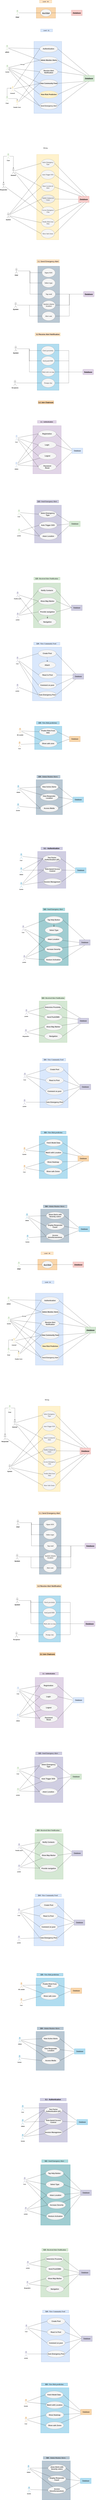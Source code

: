 <mxfile version="28.0.7">
  <diagram name="Page-1" id="5NeykIupbjO2loVzM9I7">
    <mxGraphModel dx="1280" dy="-167" grid="0" gridSize="10" guides="1" tooltips="1" connect="1" arrows="1" fold="1" page="0" pageScale="1" pageWidth="1169" pageHeight="827" math="0" shadow="0">
      <root>
        <mxCell id="0" />
        <mxCell id="1" parent="0" />
        <mxCell id="HWSuJ6NC0wexakNPkN_4-39" value="" style="rounded=0;whiteSpace=wrap;html=1;fillColor=#fad7ac;strokeColor=#b46504;" parent="1" vertex="1">
          <mxGeometry x="798" y="1516" width="214" height="117" as="geometry" />
        </mxCell>
        <mxCell id="HWSuJ6NC0wexakNPkN_4-51" style="edgeStyle=orthogonalEdgeStyle;rounded=0;orthogonalLoop=1;jettySize=auto;html=1;exitX=1;exitY=0.5;exitDx=0;exitDy=0;endArrow=none;endFill=0;" parent="1" source="HWSuJ6NC0wexakNPkN_4-40" target="HWSuJ6NC0wexakNPkN_4-43" edge="1">
          <mxGeometry relative="1" as="geometry" />
        </mxCell>
        <mxCell id="HWSuJ6NC0wexakNPkN_4-40" value="&lt;h3&gt;&lt;font face=&quot;Tahoma&quot; style=&quot;font-size: 20px;&quot;&gt;&lt;i style=&quot;&quot;&gt;&lt;u&gt;ResQMob&lt;/u&gt;&lt;/i&gt;&lt;/font&gt;&lt;/h3&gt;" style="ellipse;whiteSpace=wrap;html=1;fillColor=#f5f5f5;strokeColor=#666666;fontColor=#333333;" parent="1" vertex="1">
          <mxGeometry x="845" y="1534.5" width="120" height="80" as="geometry" />
        </mxCell>
        <mxCell id="HWSuJ6NC0wexakNPkN_4-50" style="edgeStyle=orthogonalEdgeStyle;rounded=0;orthogonalLoop=1;jettySize=auto;html=1;endArrow=none;endFill=0;" parent="1" source="HWSuJ6NC0wexakNPkN_4-42" target="HWSuJ6NC0wexakNPkN_4-40" edge="1">
          <mxGeometry relative="1" as="geometry" />
        </mxCell>
        <mxCell id="HWSuJ6NC0wexakNPkN_4-42" value="&lt;i style=&quot;&quot;&gt;&lt;font style=&quot;font-size: 18px;&quot;&gt;&lt;b style=&quot;&quot;&gt;User&lt;/b&gt;&lt;/font&gt;&lt;/i&gt;" style="shape=umlActor;verticalLabelPosition=bottom;verticalAlign=top;html=1;outlineConnect=0;fillColor=#d5e8d4;strokeColor=#82b366;" parent="1" vertex="1">
          <mxGeometry x="573" y="1544.5" width="30" height="60" as="geometry" />
        </mxCell>
        <mxCell id="HWSuJ6NC0wexakNPkN_4-43" value="&lt;i&gt;&lt;font style=&quot;font-size: 20px;&quot;&gt;&lt;b&gt;Database&lt;/b&gt;&lt;/font&gt;&lt;/i&gt;" style="rounded=0;whiteSpace=wrap;html=1;glass=0;fillColor=#f8cecc;strokeColor=#b85450;" parent="1" vertex="1">
          <mxGeometry x="1188" y="1544.5" width="120" height="60" as="geometry" />
        </mxCell>
        <mxCell id="HWSuJ6NC0wexakNPkN_4-52" value="" style="rounded=0;whiteSpace=wrap;html=1;fillColor=#dae8fc;strokeColor=#6c8ebf;" parent="1" vertex="1">
          <mxGeometry x="772" y="1889" width="308" height="792" as="geometry" />
        </mxCell>
        <mxCell id="HWSuJ6NC0wexakNPkN_4-53" style="rounded=0;orthogonalLoop=1;jettySize=auto;html=1;exitX=1;exitY=0.5;exitDx=0;exitDy=0;endArrow=none;endFill=0;entryX=0.5;entryY=1;entryDx=0;entryDy=0;" parent="1" source="YeoC9epSHYLcHaVKO9iF-16" target="HWSuJ6NC0wexakNPkN_4-57" edge="1">
          <mxGeometry relative="1" as="geometry">
            <mxPoint x="982.9" y="1980.5" as="sourcePoint" />
          </mxGeometry>
        </mxCell>
        <mxCell id="HWSuJ6NC0wexakNPkN_4-56" value="&lt;i style=&quot;&quot;&gt;&lt;font face=&quot;Times New Roman&quot; style=&quot;font-size: 17px;&quot;&gt;&lt;b style=&quot;&quot;&gt;User&lt;/b&gt;&lt;/font&gt;&lt;/i&gt;" style="shape=umlActor;verticalLabelPosition=bottom;verticalAlign=top;html=1;outlineConnect=0;fillColor=#d5e8d4;strokeColor=#82b366;" parent="1" vertex="1">
          <mxGeometry x="459" y="2493" width="30" height="60" as="geometry" />
        </mxCell>
        <mxCell id="HWSuJ6NC0wexakNPkN_4-57" value="&lt;i&gt;&lt;font style=&quot;font-size: 20px;&quot;&gt;&lt;b&gt;Database&lt;/b&gt;&lt;/font&gt;&lt;/i&gt;" style="rounded=0;whiteSpace=wrap;html=1;glass=0;fillColor=#d5e8d4;strokeColor=#82b366;" parent="1" vertex="1">
          <mxGeometry x="1324" y="2262" width="119" height="67.5" as="geometry" />
        </mxCell>
        <mxCell id="HWSuJ6NC0wexakNPkN_4-65" style="rounded=0;orthogonalLoop=1;jettySize=auto;html=1;entryX=0.25;entryY=0;entryDx=0;entryDy=0;endArrow=none;endFill=0;exitX=1;exitY=0.5;exitDx=0;exitDy=0;" parent="1" source="HWSuJ6NC0wexakNPkN_4-58" target="HWSuJ6NC0wexakNPkN_4-57" edge="1">
          <mxGeometry relative="1" as="geometry" />
        </mxCell>
        <mxCell id="HWSuJ6NC0wexakNPkN_4-58" value="&lt;span id=&quot;docs-internal-guid-5a2be81a-7fff-8d31-7e4a-5c585393e049&quot;&gt;&lt;span style=&quot;color: rgb(31, 31, 31); background-color: transparent; font-variant-numeric: normal; font-variant-east-asian: normal; font-variant-alternates: normal; font-variant-position: normal; font-variant-emoji: normal; vertical-align: baseline; white-space-collapse: preserve;&quot;&gt;&lt;font style=&quot;font-size: 18px;&quot; face=&quot;Helvetica&quot;&gt;&lt;b&gt;Admin Monitor Alerts&lt;/b&gt;&lt;/font&gt;&lt;/span&gt;&lt;/span&gt;" style="ellipse;whiteSpace=wrap;html=1;fillColor=#f5f5f5;strokeColor=#666666;fillStyle=auto;fontColor=#333333;" parent="1" vertex="1">
          <mxGeometry x="836.095" y="2056" width="200" height="80" as="geometry" />
        </mxCell>
        <mxCell id="HWSuJ6NC0wexakNPkN_4-64" style="rounded=0;orthogonalLoop=1;jettySize=auto;html=1;exitX=1;exitY=0.5;exitDx=0;exitDy=0;entryX=0;entryY=1;entryDx=0;entryDy=0;endArrow=none;endFill=0;" parent="1" source="HWSuJ6NC0wexakNPkN_4-59" target="HWSuJ6NC0wexakNPkN_4-57" edge="1">
          <mxGeometry relative="1" as="geometry" />
        </mxCell>
        <mxCell id="HWSuJ6NC0wexakNPkN_4-59" value="&lt;font style=&quot;font-size: 18px;&quot;&gt;&lt;b id=&quot;docs-internal-guid-ef191ff2-7fff-74ce-d55d-add015276413&quot; style=&quot;&quot;&gt;&lt;span style=&quot;color: rgb(31, 31, 31); background-color: transparent; font-style: normal; font-variant: normal; text-decoration: none; vertical-align: baseline; white-space: pre-wrap;&quot;&gt;View Community Feed&lt;/span&gt;&lt;/b&gt;&lt;br&gt;&lt;/font&gt;" style="ellipse;whiteSpace=wrap;html=1;fillColor=#f5f5f5;strokeColor=#666666;fontColor=#333333;" parent="1" vertex="1">
          <mxGeometry x="836.1" y="2307" width="200" height="88" as="geometry" />
        </mxCell>
        <mxCell id="HWSuJ6NC0wexakNPkN_4-63" style="rounded=0;orthogonalLoop=1;jettySize=auto;html=1;exitX=1;exitY=0.5;exitDx=0;exitDy=0;endArrow=none;endFill=0;entryX=0;entryY=0;entryDx=0;entryDy=0;" parent="1" source="HWSuJ6NC0wexakNPkN_4-60" target="HWSuJ6NC0wexakNPkN_4-57" edge="1">
          <mxGeometry relative="1" as="geometry" />
        </mxCell>
        <mxCell id="HWSuJ6NC0wexakNPkN_4-60" value="&lt;font style=&quot;font-size: 18px;&quot;&gt;&lt;b&gt;Receive Alert Notification&lt;/b&gt;&lt;/font&gt;" style="ellipse;whiteSpace=wrap;html=1;fillColor=#f5f5f5;strokeColor=#666666;fontColor=#333333;" parent="1" vertex="1">
          <mxGeometry x="836.095" y="2182" width="200" height="80" as="geometry" />
        </mxCell>
        <mxCell id="HWSuJ6NC0wexakNPkN_4-69" style="rounded=0;orthogonalLoop=1;jettySize=auto;html=1;entryX=0;entryY=0.5;entryDx=0;entryDy=0;endArrow=none;endFill=0;jumpStyle=arc;" parent="1" source="HWSuJ6NC0wexakNPkN_4-66" target="HWSuJ6NC0wexakNPkN_4-60" edge="1">
          <mxGeometry relative="1" as="geometry" />
        </mxCell>
        <mxCell id="YeoC9epSHYLcHaVKO9iF-2" style="rounded=0;orthogonalLoop=1;jettySize=auto;html=1;jumpStyle=arc;endArrow=none;endFill=0;entryX=0;entryY=0.5;entryDx=0;entryDy=0;" parent="1" source="HWSuJ6NC0wexakNPkN_4-66" target="HWSuJ6NC0wexakNPkN_4-59" edge="1">
          <mxGeometry relative="1" as="geometry">
            <mxPoint x="836" y="2343" as="targetPoint" />
          </mxGeometry>
        </mxCell>
        <mxCell id="HWSuJ6NC0wexakNPkN_4-66" value="&lt;font face=&quot;Times New Roman&quot; style=&quot;font-size: 15px;&quot;&gt;&lt;b style=&quot;&quot;&gt;&lt;i&gt;Nearby Users&amp;nbsp;&lt;/i&gt;&lt;/b&gt;&lt;/font&gt;" style="shape=umlActor;verticalLabelPosition=bottom;verticalAlign=top;html=1;outlineConnect=0;fontFamily=Helvetica;fillColor=#fff2cc;strokeColor=#d6b656;" parent="1" vertex="1">
          <mxGeometry x="571" y="2538" width="30" height="60" as="geometry" />
        </mxCell>
        <mxCell id="YeoC9epSHYLcHaVKO9iF-8" style="rounded=0;orthogonalLoop=1;jettySize=auto;html=1;endArrow=none;endFill=0;entryX=0;entryY=0.5;entryDx=0;entryDy=0;" parent="1" source="YeoC9epSHYLcHaVKO9iF-7" target="YeoC9epSHYLcHaVKO9iF-16" edge="1">
          <mxGeometry relative="1" as="geometry">
            <mxPoint x="843.979" y="1994.969" as="targetPoint" />
          </mxGeometry>
        </mxCell>
        <mxCell id="YeoC9epSHYLcHaVKO9iF-10" style="rounded=0;orthogonalLoop=1;jettySize=auto;html=1;entryX=0;entryY=0.5;entryDx=0;entryDy=0;endArrow=none;endFill=0;jumpStyle=arc;" parent="1" source="YeoC9epSHYLcHaVKO9iF-7" target="HWSuJ6NC0wexakNPkN_4-59" edge="1">
          <mxGeometry relative="1" as="geometry" />
        </mxCell>
        <mxCell id="YeoC9epSHYLcHaVKO9iF-7" value="&lt;span style=&quot;font-size: 15px;&quot;&gt;&lt;b&gt;&lt;font face=&quot;Times New Roman&quot;&gt;&lt;i&gt;General&amp;nbsp;&lt;/i&gt;&lt;/font&gt;&lt;/b&gt;&lt;/span&gt;" style="shape=umlActor;verticalLabelPosition=bottom;verticalAlign=top;html=1;outlineConnect=0;fontFamily=Helvetica;fillColor=#fff2cc;strokeColor=#d6b656;" parent="1" vertex="1">
          <mxGeometry x="520" y="2384" width="30" height="60" as="geometry" />
        </mxCell>
        <mxCell id="YeoC9epSHYLcHaVKO9iF-13" style="rounded=0;orthogonalLoop=1;jettySize=auto;html=1;entryX=0;entryY=0.5;entryDx=0;entryDy=0;endArrow=none;endFill=0;jumpStyle=arc;" parent="1" source="YeoC9epSHYLcHaVKO9iF-12" target="HWSuJ6NC0wexakNPkN_4-60" edge="1">
          <mxGeometry relative="1" as="geometry" />
        </mxCell>
        <mxCell id="YeoC9epSHYLcHaVKO9iF-14" style="rounded=0;orthogonalLoop=1;jettySize=auto;html=1;jumpStyle=arc;endArrow=none;endFill=0;entryX=0;entryY=0.5;entryDx=0;entryDy=0;" parent="1" source="YeoC9epSHYLcHaVKO9iF-12" target="HWSuJ6NC0wexakNPkN_4-58" edge="1">
          <mxGeometry relative="1" as="geometry">
            <mxPoint x="841" y="2394" as="targetPoint" />
          </mxGeometry>
        </mxCell>
        <mxCell id="YeoC9epSHYLcHaVKO9iF-15" value="&lt;font style=&quot;font-size: 13px;&quot;&gt;Manage&lt;/font&gt;" style="edgeLabel;html=1;align=center;verticalAlign=middle;resizable=0;points=[];" parent="YeoC9epSHYLcHaVKO9iF-14" vertex="1" connectable="0">
          <mxGeometry x="-0.11" y="-2" relative="1" as="geometry">
            <mxPoint as="offset" />
          </mxGeometry>
        </mxCell>
        <mxCell id="YeoC9epSHYLcHaVKO9iF-12" value="&lt;span style=&quot;font-size: 15px;&quot;&gt;&lt;b&gt;&lt;font face=&quot;Times New Roman&quot;&gt;&lt;i&gt;System&lt;/i&gt;&lt;/font&gt;&lt;/b&gt;&lt;/span&gt;" style="shape=umlActor;verticalLabelPosition=bottom;verticalAlign=top;html=1;outlineConnect=0;fontFamily=Helvetica;fillColor=#d5e8d4;strokeColor=#82b366;" parent="1" vertex="1">
          <mxGeometry x="461" y="2149" width="30" height="60" as="geometry" />
        </mxCell>
        <mxCell id="YeoC9epSHYLcHaVKO9iF-16" value="&lt;span style=&quot;font-size: 17px;&quot;&gt;&lt;b&gt;Send Emergency Alert&lt;/b&gt;&lt;/span&gt;" style="ellipse;whiteSpace=wrap;html=1;fillColor=#f5f5f5;strokeColor=#666666;fontColor=#333333;" parent="1" vertex="1">
          <mxGeometry x="836.095" y="2559" width="200" height="80" as="geometry" />
        </mxCell>
        <mxCell id="YeoC9epSHYLcHaVKO9iF-17" value="" style="rounded=0;whiteSpace=wrap;html=1;fillColor=#fff2cc;strokeColor=#d6b656;" parent="1" vertex="1">
          <mxGeometry x="802" y="3133" width="245" height="939" as="geometry" />
        </mxCell>
        <mxCell id="YeoC9epSHYLcHaVKO9iF-18" style="rounded=0;orthogonalLoop=1;jettySize=auto;html=1;exitX=1;exitY=0.5;exitDx=0;exitDy=0;endArrow=none;endFill=0;entryX=0.75;entryY=0;entryDx=0;entryDy=0;" parent="1" source="YeoC9epSHYLcHaVKO9iF-40" target="YeoC9epSHYLcHaVKO9iF-22" edge="1">
          <mxGeometry relative="1" as="geometry">
            <mxPoint x="996.19" y="3224.5" as="sourcePoint" />
          </mxGeometry>
        </mxCell>
        <mxCell id="YeoC9epSHYLcHaVKO9iF-19" style="edgeStyle=orthogonalEdgeStyle;rounded=0;orthogonalLoop=1;jettySize=auto;html=1;entryX=0.5;entryY=0;entryDx=0;entryDy=0;entryPerimeter=0;" parent="1" source="YeoC9epSHYLcHaVKO9iF-21" target="YeoC9epSHYLcHaVKO9iF-31" edge="1">
          <mxGeometry relative="1" as="geometry">
            <mxPoint x="427.357" y="3415.429" as="targetPoint" />
          </mxGeometry>
        </mxCell>
        <mxCell id="YeoC9epSHYLcHaVKO9iF-20" style="edgeStyle=orthogonalEdgeStyle;rounded=0;orthogonalLoop=1;jettySize=auto;html=1;entryX=0.5;entryY=0;entryDx=0;entryDy=0;entryPerimeter=0;" parent="1" source="YeoC9epSHYLcHaVKO9iF-21" target="YeoC9epSHYLcHaVKO9iF-35" edge="1">
          <mxGeometry relative="1" as="geometry">
            <mxPoint x="542.786" y="3311.429" as="targetPoint" />
          </mxGeometry>
        </mxCell>
        <mxCell id="YeoC9epSHYLcHaVKO9iF-21" value="&lt;i style=&quot;&quot;&gt;&lt;font face=&quot;Times New Roman&quot; style=&quot;font-size: 17px;&quot;&gt;&lt;b style=&quot;&quot;&gt;User&lt;/b&gt;&lt;/font&gt;&lt;/i&gt;" style="shape=umlActor;verticalLabelPosition=bottom;verticalAlign=top;html=1;outlineConnect=0;fillColor=#d5e8d4;strokeColor=#82b366;" parent="1" vertex="1">
          <mxGeometry x="471.5" y="3123" width="30" height="60" as="geometry" />
        </mxCell>
        <mxCell id="YeoC9epSHYLcHaVKO9iF-22" value="&lt;i&gt;&lt;font style=&quot;font-size: 20px;&quot;&gt;&lt;b&gt;Database&lt;/b&gt;&lt;/font&gt;&lt;/i&gt;" style="rounded=0;whiteSpace=wrap;html=1;glass=0;fillColor=#f8cecc;strokeColor=#b85450;" parent="1" vertex="1">
          <mxGeometry x="1266" y="3593" width="119" height="67.5" as="geometry" />
        </mxCell>
        <mxCell id="YeoC9epSHYLcHaVKO9iF-23" style="rounded=0;orthogonalLoop=1;jettySize=auto;html=1;entryX=0;entryY=0.5;entryDx=0;entryDy=0;endArrow=none;endFill=0;exitX=1;exitY=0.5;exitDx=0;exitDy=0;" parent="1" source="YeoC9epSHYLcHaVKO9iF-24" target="YeoC9epSHYLcHaVKO9iF-22" edge="1">
          <mxGeometry relative="1" as="geometry" />
        </mxCell>
        <mxCell id="YeoC9epSHYLcHaVKO9iF-24" value="&lt;span id=&quot;docs-internal-guid-840d17c5-7fff-eb14-e062-ecdc2f754bfb&quot;&gt;&lt;span style=&quot;font-family: &amp;quot;Times New Roman&amp;quot;, serif; color: rgb(31, 31, 31); background-color: transparent; font-variant-numeric: normal; font-variant-east-asian: normal; font-variant-alternates: normal; font-variant-position: normal; font-variant-emoji: normal; vertical-align: baseline; white-space-collapse: preserve;&quot;&gt;Notify Contacts &amp;amp; Users&lt;/span&gt;&lt;/span&gt;" style="ellipse;whiteSpace=wrap;html=1;fillColor=#eeeeee;strokeColor=#36393d;fillStyle=auto;fontSize=17;" parent="1" vertex="1">
          <mxGeometry x="853.35" y="3578" width="149.83" height="92" as="geometry" />
        </mxCell>
        <mxCell id="YeoC9epSHYLcHaVKO9iF-25" style="rounded=0;orthogonalLoop=1;jettySize=auto;html=1;exitX=1;exitY=0.5;exitDx=0;exitDy=0;entryX=0.25;entryY=0;entryDx=0;entryDy=0;endArrow=none;endFill=0;" parent="1" source="YeoC9epSHYLcHaVKO9iF-26" target="YeoC9epSHYLcHaVKO9iF-22" edge="1">
          <mxGeometry relative="1" as="geometry" />
        </mxCell>
        <mxCell id="YeoC9epSHYLcHaVKO9iF-26" value="&lt;span id=&quot;docs-internal-guid-001ac574-7fff-da25-e504-30f7705c70a5&quot;&gt;&lt;span style=&quot;font-family: &amp;quot;Times New Roman&amp;quot;, serif; color: rgb(31, 31, 31); background-color: transparent; font-variant-numeric: normal; font-variant-east-asian: normal; font-variant-alternates: normal; font-variant-position: normal; font-variant-emoji: normal; vertical-align: baseline; white-space-collapse: preserve;&quot;&gt;Share Location &amp;amp; Alert&lt;/span&gt;&lt;/span&gt;" style="ellipse;whiteSpace=wrap;html=1;fillColor=#f5f5f5;strokeColor=#666666;fontColor=#333333;fontSize=17;" parent="1" vertex="1">
          <mxGeometry x="853.35" y="3442" width="146.25" height="99" as="geometry" />
        </mxCell>
        <mxCell id="YeoC9epSHYLcHaVKO9iF-27" style="rounded=0;orthogonalLoop=1;jettySize=auto;html=1;exitX=1;exitY=0.5;exitDx=0;exitDy=0;endArrow=none;endFill=0;entryX=0.5;entryY=0;entryDx=0;entryDy=0;" parent="1" source="YeoC9epSHYLcHaVKO9iF-28" target="YeoC9epSHYLcHaVKO9iF-22" edge="1">
          <mxGeometry relative="1" as="geometry" />
        </mxCell>
        <mxCell id="YeoC9epSHYLcHaVKO9iF-28" value="&lt;span id=&quot;docs-internal-guid-64589c97-7fff-bf29-deaa-2d5813db59c4&quot;&gt;&lt;span style=&quot;font-family: &amp;quot;Times New Roman&amp;quot;, serif; color: rgb(31, 31, 31); background-color: transparent; font-variant-numeric: normal; font-variant-east-asian: normal; font-variant-alternates: normal; font-variant-position: normal; font-variant-emoji: normal; vertical-align: baseline; white-space-collapse: preserve;&quot;&gt;Auto-Trigger SOS&lt;/span&gt;&lt;/span&gt;" style="ellipse;whiteSpace=wrap;html=1;fillColor=#f5f5f5;strokeColor=#666666;fontColor=#333333;fontSize=17;" parent="1" vertex="1">
          <mxGeometry x="851.33" y="3306" width="150.29" height="100" as="geometry" />
        </mxCell>
        <mxCell id="YeoC9epSHYLcHaVKO9iF-51" style="rounded=0;orthogonalLoop=1;jettySize=auto;html=1;entryX=0;entryY=1;entryDx=0;entryDy=0;endArrow=none;endFill=0;jumpStyle=arc;" parent="1" source="YeoC9epSHYLcHaVKO9iF-31" target="YeoC9epSHYLcHaVKO9iF-41" edge="1">
          <mxGeometry relative="1" as="geometry">
            <mxPoint x="852.143" y="3763.571" as="targetPoint" />
          </mxGeometry>
        </mxCell>
        <mxCell id="YeoC9epSHYLcHaVKO9iF-31" value="&lt;span style=&quot;font-size: 15px;&quot;&gt;&lt;b&gt;Responder&lt;/b&gt;&lt;/span&gt;" style="shape=umlActor;verticalLabelPosition=bottom;verticalAlign=top;html=1;outlineConnect=0;fontFamily=Helvetica;" parent="1" vertex="1">
          <mxGeometry x="419.5" y="3446" width="30" height="60" as="geometry" />
        </mxCell>
        <mxCell id="YeoC9epSHYLcHaVKO9iF-45" style="rounded=0;orthogonalLoop=1;jettySize=auto;html=1;entryX=0;entryY=0.5;entryDx=0;entryDy=0;endArrow=none;endFill=0;" parent="1" source="YeoC9epSHYLcHaVKO9iF-35" target="YeoC9epSHYLcHaVKO9iF-40" edge="1">
          <mxGeometry relative="1" as="geometry" />
        </mxCell>
        <mxCell id="YeoC9epSHYLcHaVKO9iF-48" style="rounded=0;orthogonalLoop=1;jettySize=auto;html=1;entryX=0;entryY=0.5;entryDx=0;entryDy=0;endArrow=none;endFill=0;" parent="1" source="YeoC9epSHYLcHaVKO9iF-35" target="YeoC9epSHYLcHaVKO9iF-26" edge="1">
          <mxGeometry relative="1" as="geometry">
            <mxPoint x="852" y="3500" as="targetPoint" />
          </mxGeometry>
        </mxCell>
        <mxCell id="YeoC9epSHYLcHaVKO9iF-50" style="rounded=0;orthogonalLoop=1;jettySize=auto;html=1;entryX=0;entryY=0;entryDx=0;entryDy=0;jumpStyle=arc;endArrow=none;endFill=0;" parent="1" source="YeoC9epSHYLcHaVKO9iF-35" target="YeoC9epSHYLcHaVKO9iF-41" edge="1">
          <mxGeometry relative="1" as="geometry" />
        </mxCell>
        <mxCell id="YeoC9epSHYLcHaVKO9iF-35" value="&lt;span style=&quot;font-size: 15px;&quot;&gt;&lt;b&gt;General&amp;nbsp;&lt;/b&gt;&lt;/span&gt;" style="shape=umlActor;verticalLabelPosition=bottom;verticalAlign=top;html=1;outlineConnect=0;fontFamily=Helvetica;" parent="1" vertex="1">
          <mxGeometry x="528.5" y="3287" width="30" height="60" as="geometry" />
        </mxCell>
        <mxCell id="YeoC9epSHYLcHaVKO9iF-46" style="rounded=0;orthogonalLoop=1;jettySize=auto;html=1;entryX=0;entryY=0.5;entryDx=0;entryDy=0;endArrow=none;endFill=0;jumpStyle=arc;" parent="1" source="YeoC9epSHYLcHaVKO9iF-39" target="YeoC9epSHYLcHaVKO9iF-28" edge="1">
          <mxGeometry relative="1" as="geometry" />
        </mxCell>
        <mxCell id="YeoC9epSHYLcHaVKO9iF-47" style="rounded=0;orthogonalLoop=1;jettySize=auto;html=1;entryX=0;entryY=0.5;entryDx=0;entryDy=0;endArrow=none;endFill=0;jumpStyle=arc;" parent="1" source="YeoC9epSHYLcHaVKO9iF-39" target="YeoC9epSHYLcHaVKO9iF-26" edge="1">
          <mxGeometry relative="1" as="geometry" />
        </mxCell>
        <mxCell id="YeoC9epSHYLcHaVKO9iF-49" style="rounded=0;orthogonalLoop=1;jettySize=auto;html=1;entryX=0;entryY=0.5;entryDx=0;entryDy=0;endArrow=none;endFill=0;" parent="1" source="YeoC9epSHYLcHaVKO9iF-39" target="YeoC9epSHYLcHaVKO9iF-24" edge="1">
          <mxGeometry relative="1" as="geometry" />
        </mxCell>
        <mxCell id="YeoC9epSHYLcHaVKO9iF-52" style="rounded=0;orthogonalLoop=1;jettySize=auto;html=1;entryX=0;entryY=0.5;entryDx=0;entryDy=0;endArrow=none;endFill=0;" parent="1" source="YeoC9epSHYLcHaVKO9iF-39" target="YeoC9epSHYLcHaVKO9iF-43" edge="1">
          <mxGeometry relative="1" as="geometry" />
        </mxCell>
        <mxCell id="YeoC9epSHYLcHaVKO9iF-53" style="rounded=0;orthogonalLoop=1;jettySize=auto;html=1;entryX=0;entryY=0.5;entryDx=0;entryDy=0;endArrow=none;endFill=0;" parent="1" source="YeoC9epSHYLcHaVKO9iF-39" target="YeoC9epSHYLcHaVKO9iF-44" edge="1">
          <mxGeometry relative="1" as="geometry" />
        </mxCell>
        <mxCell id="YeoC9epSHYLcHaVKO9iF-39" value="&lt;span style=&quot;font-size: 15px;&quot;&gt;&lt;b&gt;System&lt;/b&gt;&lt;/span&gt;" style="shape=umlActor;verticalLabelPosition=bottom;verticalAlign=top;html=1;outlineConnect=0;fontFamily=Helvetica;" parent="1" vertex="1">
          <mxGeometry x="471.5" y="3775" width="30" height="60" as="geometry" />
        </mxCell>
        <mxCell id="YeoC9epSHYLcHaVKO9iF-40" value="&lt;span id=&quot;docs-internal-guid-06d56bc6-7fff-a91a-a0e7-fdc62f9f471a&quot;&gt;&lt;span style=&quot;font-family: &amp;quot;Times New Roman&amp;quot;, serif; color: rgb(31, 31, 31); background-color: transparent; font-variant-numeric: normal; font-variant-east-asian: normal; font-variant-alternates: normal; font-variant-position: normal; font-variant-emoji: normal; vertical-align: baseline; white-space-collapse: preserve;&quot;&gt;Select Emergency Type&lt;/span&gt;&lt;/span&gt;" style="ellipse;whiteSpace=wrap;html=1;fillColor=#f5f5f5;strokeColor=#666666;fontColor=#333333;fontSize=17;" parent="1" vertex="1">
          <mxGeometry x="850.55" y="3184" width="151.07" height="93" as="geometry" />
        </mxCell>
        <mxCell id="YeoC9epSHYLcHaVKO9iF-54" style="rounded=0;orthogonalLoop=1;jettySize=auto;html=1;entryX=0.25;entryY=1;entryDx=0;entryDy=0;endArrow=none;endFill=0;exitX=1;exitY=0.5;exitDx=0;exitDy=0;" parent="1" source="YeoC9epSHYLcHaVKO9iF-41" target="YeoC9epSHYLcHaVKO9iF-22" edge="1">
          <mxGeometry relative="1" as="geometry" />
        </mxCell>
        <mxCell id="YeoC9epSHYLcHaVKO9iF-41" value="&lt;span id=&quot;docs-internal-guid-95026dcc-7fff-e3b4-f9b9-08b6af159ce2&quot;&gt;&lt;span style=&quot;font-family: &amp;quot;Times New Roman&amp;quot;, serif; color: rgb(31, 31, 31); background-color: transparent; font-variant-numeric: normal; font-variant-east-asian: normal; font-variant-alternates: normal; font-variant-position: normal; font-variant-emoji: normal; vertical-align: baseline; white-space-collapse: preserve;&quot;&gt;Access Emergency Chat&lt;/span&gt;&lt;/span&gt;" style="ellipse;whiteSpace=wrap;html=1;fillColor=#f5f5f5;strokeColor=#666666;fontColor=#333333;fontSize=17;" parent="1" vertex="1">
          <mxGeometry x="855.14" y="3707" width="146.25" height="99" as="geometry" />
        </mxCell>
        <mxCell id="YeoC9epSHYLcHaVKO9iF-55" style="rounded=0;orthogonalLoop=1;jettySize=auto;html=1;entryX=0.5;entryY=1;entryDx=0;entryDy=0;endArrow=none;endFill=0;exitX=1;exitY=0.5;exitDx=0;exitDy=0;" parent="1" source="YeoC9epSHYLcHaVKO9iF-43" target="YeoC9epSHYLcHaVKO9iF-22" edge="1">
          <mxGeometry relative="1" as="geometry" />
        </mxCell>
        <mxCell id="YeoC9epSHYLcHaVKO9iF-43" value="&lt;span id=&quot;docs-internal-guid-5475c9de-7fff-03e9-cd33-92ef783a05bd&quot;&gt;&lt;span style=&quot;font-family: &amp;quot;Times New Roman&amp;quot;, serif; color: rgb(31, 31, 31); background-color: transparent; font-variant-numeric: normal; font-variant-east-asian: normal; font-variant-alternates: normal; font-variant-position: normal; font-variant-emoji: normal; vertical-align: baseline; white-space-collapse: preserve;&quot;&gt;Predict Risk from Data&lt;/span&gt;&lt;/span&gt;" style="ellipse;whiteSpace=wrap;html=1;fillColor=#f5f5f5;strokeColor=#666666;fontColor=#333333;fontSize=17;" parent="1" vertex="1">
          <mxGeometry x="855.14" y="3835" width="146.25" height="99" as="geometry" />
        </mxCell>
        <mxCell id="YeoC9epSHYLcHaVKO9iF-56" style="rounded=0;orthogonalLoop=1;jettySize=auto;html=1;entryX=0.75;entryY=1;entryDx=0;entryDy=0;endArrow=none;endFill=0;exitX=1;exitY=0.5;exitDx=0;exitDy=0;" parent="1" source="YeoC9epSHYLcHaVKO9iF-44" target="YeoC9epSHYLcHaVKO9iF-22" edge="1">
          <mxGeometry relative="1" as="geometry" />
        </mxCell>
        <mxCell id="YeoC9epSHYLcHaVKO9iF-44" value="&lt;span id=&quot;docs-internal-guid-c18b2c1f-7fff-166b-3d44-d9a956308de8&quot;&gt;&lt;span style=&quot;font-family: &amp;quot;Times New Roman&amp;quot;, serif; color: rgb(31, 31, 31); background-color: transparent; font-variant-numeric: normal; font-variant-east-asian: normal; font-variant-alternates: normal; font-variant-position: normal; font-variant-emoji: normal; vertical-align: baseline; white-space-collapse: preserve;&quot;&gt;Show Safe Zones&lt;/span&gt;&lt;/span&gt;" style="ellipse;whiteSpace=wrap;html=1;fillColor=#f5f5f5;strokeColor=#666666;fontColor=#333333;fontSize=17;" parent="1" vertex="1">
          <mxGeometry x="852.96" y="3956" width="146.25" height="99" as="geometry" />
        </mxCell>
        <mxCell id="YeoC9epSHYLcHaVKO9iF-89" value="3.1 Send Emergency Alert" style="text;align=center;verticalAlign=middle;resizable=0;points=[];autosize=1;strokeColor=#d79b00;fillColor=#ffe6cc;fontSize=20;" parent="1" vertex="1">
          <mxGeometry x="803.76" y="4291" width="250" height="36" as="geometry" />
        </mxCell>
        <mxCell id="YeoC9epSHYLcHaVKO9iF-92" value="" style="rounded=0;whiteSpace=wrap;html=1;fillColor=#bac8d3;strokeColor=#23445d;fontSize=18;fontColor=#4D4D4D;textShadow=0;labelBorderColor=none;fontStyle=1;labelBackgroundColor=none;" parent="1" vertex="1">
          <mxGeometry x="815" y="4363" width="242" height="620" as="geometry" />
        </mxCell>
        <mxCell id="YeoC9epSHYLcHaVKO9iF-94" value="&lt;span id=&quot;docs-internal-guid-27dfdec9-7fff-9595-e84d-5c15b36b9df2&quot;&gt;&lt;span style=&quot;font-family: &amp;quot;Times New Roman&amp;quot;, serif; font-variant-numeric: normal; font-variant-east-asian: normal; font-variant-alternates: normal; font-variant-position: normal; font-variant-emoji: normal; vertical-align: baseline; white-space-collapse: preserve;&quot;&gt;Open SOS&lt;/span&gt;&lt;/span&gt;" style="ellipse;whiteSpace=wrap;html=1;fillColor=#f5f5f5;strokeColor=#666666;fontColor=#4D4D4D;fontSize=19;textShadow=0;labelBorderColor=none;fontStyle=1;labelBackgroundColor=none;" parent="1" vertex="1">
          <mxGeometry x="861.37" y="4385" width="146.25" height="99" as="geometry" />
        </mxCell>
        <mxCell id="YeoC9epSHYLcHaVKO9iF-95" value="&lt;span id=&quot;docs-internal-guid-a42f2b25-7fff-b5a2-3e83-93b76af5ee0d&quot;&gt;&lt;span style=&quot;font-family: &amp;quot;Times New Roman&amp;quot;, serif; font-variant-numeric: normal; font-variant-east-asian: normal; font-variant-alternates: normal; font-variant-position: normal; font-variant-emoji: normal; vertical-align: baseline; white-space-collapse: preserve;&quot;&gt;Select type&lt;/span&gt;&lt;/span&gt;" style="ellipse;whiteSpace=wrap;html=1;fillColor=#f5f5f5;strokeColor=#666666;fontColor=#4D4D4D;fontSize=19;textShadow=0;labelBorderColor=none;fontStyle=1;labelBackgroundColor=none;" parent="1" vertex="1">
          <mxGeometry x="861.38" y="4498" width="146.25" height="99" as="geometry" />
        </mxCell>
        <mxCell id="YeoC9epSHYLcHaVKO9iF-108" style="edgeStyle=orthogonalEdgeStyle;rounded=0;orthogonalLoop=1;jettySize=auto;html=1;exitX=1;exitY=0.5;exitDx=0;exitDy=0;endArrow=none;endFill=0;" parent="1" source="YeoC9epSHYLcHaVKO9iF-96" target="YeoC9epSHYLcHaVKO9iF-107" edge="1">
          <mxGeometry relative="1" as="geometry" />
        </mxCell>
        <mxCell id="YeoC9epSHYLcHaVKO9iF-96" value="&lt;span id=&quot;docs-internal-guid-9e697cf2-7fff-d738-5993-aef8556ea827&quot;&gt;&lt;span style=&quot;font-family: &amp;quot;Times New Roman&amp;quot;, serif; font-variant-numeric: normal; font-variant-east-asian: normal; font-variant-alternates: normal; font-variant-position: normal; font-variant-emoji: normal; vertical-align: baseline; white-space-collapse: preserve;&quot;&gt;Tap send&lt;/span&gt;&lt;/span&gt;" style="ellipse;whiteSpace=wrap;html=1;fillColor=#f5f5f5;strokeColor=#666666;fontColor=#4D4D4D;fontSize=18;textShadow=0;labelBorderColor=none;fontStyle=1;labelBackgroundColor=none;" parent="1" vertex="1">
          <mxGeometry x="864" y="4621" width="146.25" height="99" as="geometry" />
        </mxCell>
        <mxCell id="YeoC9epSHYLcHaVKO9iF-109" style="edgeStyle=orthogonalEdgeStyle;rounded=0;orthogonalLoop=1;jettySize=auto;html=1;entryX=0;entryY=0.5;entryDx=0;entryDy=0;endArrow=none;endFill=0;" parent="1" source="YeoC9epSHYLcHaVKO9iF-97" target="YeoC9epSHYLcHaVKO9iF-107" edge="1">
          <mxGeometry relative="1" as="geometry" />
        </mxCell>
        <mxCell id="YeoC9epSHYLcHaVKO9iF-97" value="System shares location" style="ellipse;whiteSpace=wrap;html=1;fillColor=#f5f5f5;strokeColor=#666666;fontColor=#4D4D4D;fontSize=17;textShadow=0;labelBorderColor=none;fontStyle=1;labelBackgroundColor=none;" parent="1" vertex="1">
          <mxGeometry x="864" y="4742" width="146.25" height="99" as="geometry" />
        </mxCell>
        <mxCell id="YeoC9epSHYLcHaVKO9iF-110" style="edgeStyle=orthogonalEdgeStyle;rounded=0;orthogonalLoop=1;jettySize=auto;html=1;entryX=0;entryY=0.5;entryDx=0;entryDy=0;endArrow=none;endFill=0;" parent="1" source="YeoC9epSHYLcHaVKO9iF-98" target="YeoC9epSHYLcHaVKO9iF-107" edge="1">
          <mxGeometry relative="1" as="geometry" />
        </mxCell>
        <mxCell id="YeoC9epSHYLcHaVKO9iF-98" value="&lt;span id=&quot;docs-internal-guid-cdf2c377-7fff-593c-2f34-36d09c9ddf8d&quot;&gt;&lt;span style=&quot;font-family: &amp;quot;Times New Roman&amp;quot;, serif; font-variant-numeric: normal; font-variant-east-asian: normal; font-variant-alternates: normal; font-variant-position: normal; font-variant-emoji: normal; vertical-align: baseline; white-space-collapse: preserve;&quot;&gt;Alert sent&lt;/span&gt;&lt;/span&gt;" style="ellipse;whiteSpace=wrap;html=1;fillColor=#f5f5f5;strokeColor=#666666;fontColor=#4D4D4D;fontSize=18;textShadow=0;labelBorderColor=none;fontStyle=1;labelBackgroundColor=none;" parent="1" vertex="1">
          <mxGeometry x="861.37" y="4863" width="146.25" height="99" as="geometry" />
        </mxCell>
        <mxCell id="YeoC9epSHYLcHaVKO9iF-100" style="edgeStyle=orthogonalEdgeStyle;rounded=0;orthogonalLoop=1;jettySize=auto;html=1;endArrow=none;endFill=0;" parent="1" source="YeoC9epSHYLcHaVKO9iF-99" target="YeoC9epSHYLcHaVKO9iF-94" edge="1">
          <mxGeometry relative="1" as="geometry" />
        </mxCell>
        <mxCell id="YeoC9epSHYLcHaVKO9iF-101" style="edgeStyle=orthogonalEdgeStyle;rounded=0;orthogonalLoop=1;jettySize=auto;html=1;entryX=0;entryY=0.5;entryDx=0;entryDy=0;endArrow=none;endFill=0;" parent="1" source="YeoC9epSHYLcHaVKO9iF-99" target="YeoC9epSHYLcHaVKO9iF-95" edge="1">
          <mxGeometry relative="1" as="geometry" />
        </mxCell>
        <mxCell id="YeoC9epSHYLcHaVKO9iF-102" style="edgeStyle=orthogonalEdgeStyle;rounded=0;orthogonalLoop=1;jettySize=auto;html=1;entryX=0;entryY=0.5;entryDx=0;entryDy=0;endArrow=none;endFill=0;jumpStyle=line;" parent="1" source="YeoC9epSHYLcHaVKO9iF-99" target="YeoC9epSHYLcHaVKO9iF-96" edge="1">
          <mxGeometry relative="1" as="geometry" />
        </mxCell>
        <mxCell id="YeoC9epSHYLcHaVKO9iF-99" value="&lt;font style=&quot;font-size: 17px;&quot;&gt;&lt;b&gt;&lt;i&gt;User&lt;/i&gt;&lt;/b&gt;&lt;/font&gt;" style="shape=umlActor;verticalLabelPosition=bottom;verticalAlign=top;html=1;outlineConnect=0;" parent="1" vertex="1">
          <mxGeometry x="562" y="4385" width="30" height="60" as="geometry" />
        </mxCell>
        <mxCell id="YeoC9epSHYLcHaVKO9iF-105" style="edgeStyle=orthogonalEdgeStyle;rounded=0;orthogonalLoop=1;jettySize=auto;html=1;endArrow=none;endFill=0;" parent="1" source="YeoC9epSHYLcHaVKO9iF-104" target="YeoC9epSHYLcHaVKO9iF-97" edge="1">
          <mxGeometry relative="1" as="geometry" />
        </mxCell>
        <mxCell id="YeoC9epSHYLcHaVKO9iF-106" style="edgeStyle=orthogonalEdgeStyle;rounded=0;orthogonalLoop=1;jettySize=auto;html=1;entryX=0;entryY=0.5;entryDx=0;entryDy=0;endArrow=none;endFill=0;" parent="1" source="YeoC9epSHYLcHaVKO9iF-104" target="YeoC9epSHYLcHaVKO9iF-98" edge="1">
          <mxGeometry relative="1" as="geometry" />
        </mxCell>
        <mxCell id="YeoC9epSHYLcHaVKO9iF-104" value="&lt;span style=&quot;font-size: 17px;&quot;&gt;&lt;b&gt;&lt;i&gt;System&lt;/i&gt;&lt;/b&gt;&lt;/span&gt;" style="shape=umlActor;verticalLabelPosition=bottom;verticalAlign=top;html=1;outlineConnect=0;" parent="1" vertex="1">
          <mxGeometry x="554" y="4761.5" width="30" height="60" as="geometry" />
        </mxCell>
        <mxCell id="YeoC9epSHYLcHaVKO9iF-107" value="&lt;font style=&quot;font-size: 20px;&quot;&gt;&lt;b&gt;Database&lt;/b&gt;&lt;/font&gt;" style="rounded=1;whiteSpace=wrap;html=1;fillColor=#e1d5e7;strokeColor=#9673a6;" parent="1" vertex="1">
          <mxGeometry x="1321" y="4640.5" width="120" height="60" as="geometry" />
        </mxCell>
        <mxCell id="YeoC9epSHYLcHaVKO9iF-111" value="&lt;span id=&quot;docs-internal-guid-27f16bc1-7fff-7439-0473-2f19800f974a&quot;&gt;&lt;span style=&quot;font-variant-numeric: normal; font-variant-east-asian: normal; font-variant-alternates: normal; font-variant-position: normal; font-variant-emoji: normal; vertical-align: baseline; color: rgb(31, 31, 31);&quot;&gt;&lt;font style=&quot;font-size: 19px;&quot;&gt;&lt;b&gt;3.2 Receive Alert Notification&lt;/b&gt;&lt;/font&gt;&lt;/span&gt;&lt;/span&gt;" style="text;html=1;align=center;verticalAlign=middle;resizable=0;points=[];autosize=1;strokeColor=#d79b00;fillColor=#ffe6cc;" parent="1" vertex="1">
          <mxGeometry x="785" y="5096" width="279" height="35" as="geometry" />
        </mxCell>
        <mxCell id="YeoC9epSHYLcHaVKO9iF-128" value="" style="rounded=0;whiteSpace=wrap;html=1;fillColor=#b1ddf0;strokeColor=#10739e;fontSize=18;textShadow=0;labelBorderColor=none;fontStyle=1;labelBackgroundColor=none;" parent="1" vertex="1">
          <mxGeometry x="808" y="5220" width="242" height="509" as="geometry" />
        </mxCell>
        <mxCell id="YeoC9epSHYLcHaVKO9iF-146" style="edgeStyle=orthogonalEdgeStyle;rounded=0;orthogonalLoop=1;jettySize=auto;html=1;entryX=0;entryY=0.5;entryDx=0;entryDy=0;endArrow=none;endFill=0;" parent="1" source="YeoC9epSHYLcHaVKO9iF-129" target="YeoC9epSHYLcHaVKO9iF-144" edge="1">
          <mxGeometry relative="1" as="geometry">
            <Array as="points">
              <mxPoint x="1159" y="5292" />
              <mxPoint x="1159" y="5528" />
            </Array>
          </mxGeometry>
        </mxCell>
        <mxCell id="YeoC9epSHYLcHaVKO9iF-129" value="&lt;span id=&quot;docs-internal-guid-64291cbd-7fff-a297-4066-8c039d8ec335&quot; style=&quot;font-weight:normal;&quot;&gt;&lt;span style=&quot;font-family: &amp;quot;Times New Roman&amp;quot;, serif; color: rgb(31, 31, 31); background-color: transparent; font-variant-numeric: normal; font-variant-east-asian: normal; font-variant-alternates: normal; font-variant-position: normal; font-variant-emoji: normal; vertical-align: baseline; white-space-collapse: preserve;&quot;&gt;Check proximity&lt;/span&gt;&lt;/span&gt;" style="ellipse;whiteSpace=wrap;html=1;fillColor=#f5f5f5;strokeColor=#666666;fontColor=#4D4D4D;fontSize=18;textShadow=0;labelBorderColor=none;fontStyle=1;labelBackgroundColor=none;" parent="1" vertex="1">
          <mxGeometry x="854.37" y="5242" width="146.25" height="99" as="geometry" />
        </mxCell>
        <mxCell id="YeoC9epSHYLcHaVKO9iF-145" style="edgeStyle=orthogonalEdgeStyle;rounded=0;orthogonalLoop=1;jettySize=auto;html=1;entryX=0;entryY=0.5;entryDx=0;entryDy=0;endArrow=none;endFill=0;" parent="1" source="YeoC9epSHYLcHaVKO9iF-130" target="YeoC9epSHYLcHaVKO9iF-144" edge="1">
          <mxGeometry relative="1" as="geometry">
            <Array as="points">
              <mxPoint x="1159" y="5405" />
              <mxPoint x="1159" y="5528" />
            </Array>
          </mxGeometry>
        </mxCell>
        <mxCell id="YeoC9epSHYLcHaVKO9iF-130" value="&lt;span id=&quot;docs-internal-guid-b7053033-7fff-ba11-7c7c-27b46462b600&quot; style=&quot;font-weight:normal;&quot;&gt;&lt;span style=&quot;font-family: &amp;quot;Times New Roman&amp;quot;, serif; color: rgb(31, 31, 31); background-color: transparent; font-variant-numeric: normal; font-variant-east-asian: normal; font-variant-alternates: normal; font-variant-position: normal; font-variant-emoji: normal; vertical-align: baseline; white-space-collapse: preserve;&quot;&gt;Send push/SMS&lt;/span&gt;&lt;/span&gt;" style="ellipse;whiteSpace=wrap;html=1;fillColor=#f5f5f5;strokeColor=#666666;fontColor=#4D4D4D;fontSize=18;textShadow=0;labelBorderColor=none;fontStyle=1;labelBackgroundColor=none;" parent="1" vertex="1">
          <mxGeometry x="854.38" y="5355" width="146.25" height="99" as="geometry" />
        </mxCell>
        <mxCell id="YeoC9epSHYLcHaVKO9iF-131" style="edgeStyle=orthogonalEdgeStyle;rounded=0;orthogonalLoop=1;jettySize=auto;html=1;exitX=1;exitY=0.5;exitDx=0;exitDy=0;endArrow=none;endFill=0;" parent="1" source="YeoC9epSHYLcHaVKO9iF-132" target="YeoC9epSHYLcHaVKO9iF-144" edge="1">
          <mxGeometry relative="1" as="geometry" />
        </mxCell>
        <mxCell id="YeoC9epSHYLcHaVKO9iF-132" value="&lt;span id=&quot;docs-internal-guid-754aabe4-7fff-d387-fd6c-054fdba9b7e7&quot; style=&quot;font-weight:normal;&quot;&gt;&lt;span style=&quot;font-family: &amp;quot;Times New Roman&amp;quot;, serif; color: rgb(31, 31, 31); background-color: transparent; font-variant-numeric: normal; font-variant-east-asian: normal; font-variant-alternates: normal; font-variant-position: normal; font-variant-emoji: normal; vertical-align: baseline; white-space-collapse: preserve;&quot;&gt;Mark alert on map&lt;/span&gt;&lt;/span&gt;" style="ellipse;whiteSpace=wrap;html=1;fillColor=#f5f5f5;strokeColor=#666666;fontColor=#4D4D4D;fontSize=18;textShadow=0;labelBorderColor=none;fontStyle=1;labelBackgroundColor=none;" parent="1" vertex="1">
          <mxGeometry x="857" y="5478" width="146.25" height="99" as="geometry" />
        </mxCell>
        <mxCell id="YeoC9epSHYLcHaVKO9iF-133" style="edgeStyle=orthogonalEdgeStyle;rounded=0;orthogonalLoop=1;jettySize=auto;html=1;entryX=0;entryY=0.5;entryDx=0;entryDy=0;endArrow=none;endFill=0;" parent="1" source="YeoC9epSHYLcHaVKO9iF-134" target="YeoC9epSHYLcHaVKO9iF-144" edge="1">
          <mxGeometry relative="1" as="geometry" />
        </mxCell>
        <mxCell id="YeoC9epSHYLcHaVKO9iF-134" value="&lt;span id=&quot;docs-internal-guid-7da29a71-7fff-ef57-2f51-7e77fe051343&quot; style=&quot;font-weight:normal;&quot;&gt;&lt;span style=&quot;font-family: &amp;quot;Times New Roman&amp;quot;, serif; color: rgb(31, 31, 31); background-color: transparent; font-variant-numeric: normal; font-variant-east-asian: normal; font-variant-alternates: normal; font-variant-position: normal; font-variant-emoji: normal; vertical-align: baseline; white-space-collapse: preserve;&quot;&gt;Prompt chat&lt;/span&gt;&lt;/span&gt;" style="ellipse;whiteSpace=wrap;html=1;fillColor=#f5f5f5;strokeColor=#666666;fontColor=#4D4D4D;fontSize=18;textShadow=0;labelBorderColor=none;fontStyle=1;labelBackgroundColor=none;" parent="1" vertex="1">
          <mxGeometry x="857" y="5599" width="146.25" height="99" as="geometry" />
        </mxCell>
        <mxCell id="YeoC9epSHYLcHaVKO9iF-137" style="edgeStyle=orthogonalEdgeStyle;rounded=0;orthogonalLoop=1;jettySize=auto;html=1;endArrow=none;endFill=0;" parent="1" source="YeoC9epSHYLcHaVKO9iF-140" target="YeoC9epSHYLcHaVKO9iF-129" edge="1">
          <mxGeometry relative="1" as="geometry" />
        </mxCell>
        <mxCell id="YeoC9epSHYLcHaVKO9iF-138" style="edgeStyle=orthogonalEdgeStyle;rounded=0;orthogonalLoop=1;jettySize=auto;html=1;entryX=0;entryY=0.5;entryDx=0;entryDy=0;endArrow=none;endFill=0;" parent="1" source="YeoC9epSHYLcHaVKO9iF-140" target="YeoC9epSHYLcHaVKO9iF-130" edge="1">
          <mxGeometry relative="1" as="geometry" />
        </mxCell>
        <mxCell id="YeoC9epSHYLcHaVKO9iF-139" style="edgeStyle=orthogonalEdgeStyle;rounded=0;orthogonalLoop=1;jettySize=auto;html=1;entryX=0;entryY=0.5;entryDx=0;entryDy=0;endArrow=none;endFill=0;jumpStyle=line;" parent="1" source="YeoC9epSHYLcHaVKO9iF-140" target="YeoC9epSHYLcHaVKO9iF-132" edge="1">
          <mxGeometry relative="1" as="geometry" />
        </mxCell>
        <mxCell id="YeoC9epSHYLcHaVKO9iF-140" value="&lt;span style=&quot;font-size: 17px;&quot;&gt;&lt;b&gt;&lt;i&gt;System&lt;/i&gt;&lt;/b&gt;&lt;/span&gt;" style="shape=umlActor;verticalLabelPosition=bottom;verticalAlign=top;html=1;outlineConnect=0;" parent="1" vertex="1">
          <mxGeometry x="555" y="5242" width="30" height="60" as="geometry" />
        </mxCell>
        <mxCell id="YeoC9epSHYLcHaVKO9iF-141" style="edgeStyle=orthogonalEdgeStyle;rounded=0;orthogonalLoop=1;jettySize=auto;html=1;endArrow=none;endFill=0;" parent="1" source="YeoC9epSHYLcHaVKO9iF-143" target="YeoC9epSHYLcHaVKO9iF-134" edge="1">
          <mxGeometry relative="1" as="geometry" />
        </mxCell>
        <mxCell id="YeoC9epSHYLcHaVKO9iF-143" value="&lt;span id=&quot;docs-internal-guid-4439b3f0-7fff-c7c7-aa9a-4825950d8da6&quot;&gt;&lt;p style=&quot;line-height: 1.38; background-color: rgb(255, 255, 255); margin-top: 3pt; margin-bottom: 3pt;&quot; dir=&quot;ltr&quot;&gt;&lt;span style=&quot;font-family: &amp;quot;Times New Roman&amp;quot;, serif; color: rgb(31, 31, 31); background-color: transparent; font-variant-numeric: normal; font-variant-east-asian: normal; font-variant-alternates: normal; font-variant-position: normal; font-variant-emoji: normal; vertical-align: baseline; white-space: pre-wrap;&quot;&gt;&lt;font style=&quot;font-size: 17px;&quot;&gt;&lt;b&gt;Recipients&lt;/b&gt;&lt;/font&gt;&lt;/span&gt;&lt;/p&gt;&lt;div&gt;&lt;span style=&quot;font-size: 12pt; font-family: &amp;quot;Times New Roman&amp;quot;, serif; color: rgb(31, 31, 31); background-color: transparent; font-variant-numeric: normal; font-variant-east-asian: normal; font-variant-alternates: normal; font-variant-position: normal; font-variant-emoji: normal; vertical-align: baseline; white-space: pre-wrap;&quot;&gt;&lt;br&gt;&lt;/span&gt;&lt;/div&gt;&lt;/span&gt;" style="shape=umlActor;verticalLabelPosition=bottom;verticalAlign=top;html=1;outlineConnect=0;" parent="1" vertex="1">
          <mxGeometry x="547" y="5618.5" width="30" height="60" as="geometry" />
        </mxCell>
        <mxCell id="YeoC9epSHYLcHaVKO9iF-144" value="&lt;font style=&quot;font-size: 20px;&quot;&gt;&lt;b&gt;Database&lt;/b&gt;&lt;/font&gt;" style="rounded=1;whiteSpace=wrap;html=1;fillColor=#e1d5e7;strokeColor=#9673a6;" parent="1" vertex="1">
          <mxGeometry x="1314" y="5497.5" width="120" height="60" as="geometry" />
        </mxCell>
        <mxCell id="YeoC9epSHYLcHaVKO9iF-147" value="3.2 Join Chatroom" style="text;align=center;verticalAlign=middle;resizable=0;points=[];autosize=1;strokeColor=#b46504;fillColor=#fad7ac;fontSize=19;fontStyle=1" parent="1" vertex="1">
          <mxGeometry x="818.5" y="5844" width="173" height="35" as="geometry" />
        </mxCell>
        <mxCell id="Tx4USDTkkVntAHormmoy-1" value="&lt;font style=&quot;font-size: 15px;&quot;&gt;Level - 00&lt;/font&gt;" style="text;html=1;align=center;verticalAlign=middle;whiteSpace=wrap;rounded=0;fillColor=#ffe6cc;strokeColor=#d79b00;strokeWidth=1;" parent="1" vertex="1">
          <mxGeometry x="834" y="1434" width="136" height="31" as="geometry" />
        </mxCell>
        <mxCell id="Tx4USDTkkVntAHormmoy-2" value="&lt;font style=&quot;font-size: 15px;&quot;&gt;Level - 01&amp;nbsp;&lt;/font&gt;" style="text;html=1;align=center;verticalAlign=middle;whiteSpace=wrap;rounded=0;fillColor=#dae8fc;strokeColor=#6c8ebf;" parent="1" vertex="1">
          <mxGeometry x="845.83" y="1753" width="133" height="30" as="geometry" />
        </mxCell>
        <mxCell id="Tx4USDTkkVntAHormmoy-4" value="&lt;font style=&quot;font-size: 18px;&quot;&gt;&lt;b&gt;Authentication&amp;nbsp;&lt;/b&gt;&lt;/font&gt;" style="ellipse;whiteSpace=wrap;html=1;fillColor=#f5f5f5;strokeColor=#666666;fontColor=#333333;" parent="1" vertex="1">
          <mxGeometry x="836.095" y="1930" width="200" height="80" as="geometry" />
        </mxCell>
        <mxCell id="Tx4USDTkkVntAHormmoy-5" value="&lt;font style=&quot;font-size: 18px;&quot;&gt;&lt;b id=&quot;docs-internal-guid-ef191ff2-7fff-74ce-d55d-add015276413&quot; style=&quot;&quot;&gt;&lt;span style=&quot;color: rgb(31, 31, 31); background-color: transparent; font-style: normal; font-variant: normal; text-decoration: none; vertical-align: baseline; white-space: pre-wrap;&quot;&gt;View Risk Prediction&lt;/span&gt;&lt;/b&gt;&lt;br&gt;&lt;/font&gt;" style="ellipse;whiteSpace=wrap;html=1;fillColor=#fff2cc;strokeColor=#d6b656;" parent="1" vertex="1">
          <mxGeometry x="836.095" y="2433" width="200" height="80" as="geometry" />
        </mxCell>
        <mxCell id="Tx4USDTkkVntAHormmoy-7" value="" style="endArrow=none;html=1;rounded=0;entryX=0;entryY=0.5;entryDx=0;entryDy=0;jumpStyle=arc;" parent="1" source="YeoC9epSHYLcHaVKO9iF-7" target="Tx4USDTkkVntAHormmoy-4" edge="1">
          <mxGeometry width="50" height="50" relative="1" as="geometry">
            <mxPoint x="867" y="2197" as="sourcePoint" />
            <mxPoint x="917" y="2147" as="targetPoint" />
          </mxGeometry>
        </mxCell>
        <mxCell id="Tx4USDTkkVntAHormmoy-8" value="&lt;font face=&quot;Times New Roman&quot; style=&quot;font-size: 17px;&quot;&gt;&lt;b&gt;&lt;i&gt;admin&lt;/i&gt;&lt;/b&gt;&lt;/font&gt;" style="shape=umlActor;verticalLabelPosition=bottom;verticalAlign=top;html=1;outlineConnect=0;fillColor=#d5e8d4;strokeColor=#82b366;" parent="1" vertex="1">
          <mxGeometry x="459" y="1930" width="30" height="60" as="geometry" />
        </mxCell>
        <mxCell id="Tx4USDTkkVntAHormmoy-12" value="" style="endArrow=none;html=1;rounded=0;jumpStyle=arc;" parent="1" source="Tx4USDTkkVntAHormmoy-8" target="Tx4USDTkkVntAHormmoy-4" edge="1">
          <mxGeometry width="50" height="50" relative="1" as="geometry">
            <mxPoint x="867" y="2197" as="sourcePoint" />
            <mxPoint x="917" y="2147" as="targetPoint" />
          </mxGeometry>
        </mxCell>
        <mxCell id="Tx4USDTkkVntAHormmoy-15" value="" style="endArrow=none;html=1;rounded=0;entryX=0;entryY=0.5;entryDx=0;entryDy=0;jumpStyle=arc;" parent="1" source="YeoC9epSHYLcHaVKO9iF-12" target="YeoC9epSHYLcHaVKO9iF-16" edge="1">
          <mxGeometry width="50" height="50" relative="1" as="geometry">
            <mxPoint x="867" y="2197" as="sourcePoint" />
            <mxPoint x="917" y="2147" as="targetPoint" />
          </mxGeometry>
        </mxCell>
        <mxCell id="Tx4USDTkkVntAHormmoy-16" value="" style="endArrow=none;html=1;rounded=0;entryX=0;entryY=0.5;entryDx=0;entryDy=0;jumpStyle=arc;" parent="1" source="YeoC9epSHYLcHaVKO9iF-12" target="HWSuJ6NC0wexakNPkN_4-59" edge="1">
          <mxGeometry width="50" height="50" relative="1" as="geometry">
            <mxPoint x="867" y="2197" as="sourcePoint" />
            <mxPoint x="917" y="2147" as="targetPoint" />
          </mxGeometry>
        </mxCell>
        <mxCell id="Tx4USDTkkVntAHormmoy-17" value="" style="endArrow=none;html=1;rounded=0;entryX=0;entryY=0.5;entryDx=0;entryDy=0;jumpStyle=arc;" parent="1" source="YeoC9epSHYLcHaVKO9iF-12" target="Tx4USDTkkVntAHormmoy-5" edge="1">
          <mxGeometry width="50" height="50" relative="1" as="geometry">
            <mxPoint x="867" y="2197" as="sourcePoint" />
            <mxPoint x="917" y="2147" as="targetPoint" />
          </mxGeometry>
        </mxCell>
        <mxCell id="Tx4USDTkkVntAHormmoy-18" value="" style="endArrow=none;html=1;rounded=0;exitX=0;exitY=0.5;exitDx=0;exitDy=0;jumpStyle=arc;" parent="1" source="HWSuJ6NC0wexakNPkN_4-58" target="Tx4USDTkkVntAHormmoy-8" edge="1">
          <mxGeometry width="50" height="50" relative="1" as="geometry">
            <mxPoint x="867" y="2372" as="sourcePoint" />
            <mxPoint x="917" y="2322" as="targetPoint" />
          </mxGeometry>
        </mxCell>
        <mxCell id="Tx4USDTkkVntAHormmoy-20" style="edgeStyle=orthogonalEdgeStyle;rounded=0;orthogonalLoop=1;jettySize=auto;html=1;entryX=0.5;entryY=0;entryDx=0;entryDy=0;entryPerimeter=0;" parent="1" source="HWSuJ6NC0wexakNPkN_4-56" target="HWSuJ6NC0wexakNPkN_4-66" edge="1">
          <mxGeometry relative="1" as="geometry">
            <Array as="points">
              <mxPoint x="586" y="2518" />
            </Array>
          </mxGeometry>
        </mxCell>
        <mxCell id="Tx4USDTkkVntAHormmoy-21" style="edgeStyle=orthogonalEdgeStyle;rounded=0;orthogonalLoop=1;jettySize=auto;html=1;" parent="1" source="HWSuJ6NC0wexakNPkN_4-56" target="YeoC9epSHYLcHaVKO9iF-7" edge="1">
          <mxGeometry relative="1" as="geometry">
            <Array as="points">
              <mxPoint x="474" y="2404" />
            </Array>
          </mxGeometry>
        </mxCell>
        <mxCell id="Tx4USDTkkVntAHormmoy-22" value="" style="endArrow=none;html=1;rounded=0;entryX=1;entryY=0.5;entryDx=0;entryDy=0;exitX=0.5;exitY=0;exitDx=0;exitDy=0;" parent="1" source="HWSuJ6NC0wexakNPkN_4-57" target="Tx4USDTkkVntAHormmoy-4" edge="1">
          <mxGeometry width="50" height="50" relative="1" as="geometry">
            <mxPoint x="867" y="2369" as="sourcePoint" />
            <mxPoint x="917" y="2319" as="targetPoint" />
          </mxGeometry>
        </mxCell>
        <mxCell id="Tx4USDTkkVntAHormmoy-24" value="" style="endArrow=none;html=1;rounded=0;exitX=1;exitY=0.5;exitDx=0;exitDy=0;entryX=0.25;entryY=1;entryDx=0;entryDy=0;" parent="1" source="Tx4USDTkkVntAHormmoy-5" target="HWSuJ6NC0wexakNPkN_4-57" edge="1">
          <mxGeometry width="50" height="50" relative="1" as="geometry">
            <mxPoint x="867" y="2369" as="sourcePoint" />
            <mxPoint x="917" y="2319" as="targetPoint" />
          </mxGeometry>
        </mxCell>
        <mxCell id="Tx4USDTkkVntAHormmoy-27" value="&lt;font style=&quot;font-size: 15px;&quot;&gt;&lt;b&gt;2.1 - Authentication&amp;nbsp;&lt;/b&gt;&lt;/font&gt;" style="text;html=1;align=center;verticalAlign=middle;whiteSpace=wrap;rounded=0;fillColor=#e1d5e7;strokeColor=#9673a6;" parent="1" vertex="1">
          <mxGeometry x="810.5" y="6061" width="210" height="30" as="geometry" />
        </mxCell>
        <mxCell id="Tx4USDTkkVntAHormmoy-29" value="" style="rounded=0;whiteSpace=wrap;html=1;fillColor=#e1d5e7;strokeColor=#9673a6;" parent="1" vertex="1">
          <mxGeometry x="760" y="6118" width="315" height="530" as="geometry" />
        </mxCell>
        <mxCell id="Tx4USDTkkVntAHormmoy-30" value="&lt;b&gt;&lt;font style=&quot;font-size: 18px;&quot;&gt;Registration&amp;nbsp;&lt;/font&gt;&lt;/b&gt;" style="ellipse;whiteSpace=wrap;html=1;fillColor=#f5f5f5;fontColor=#333333;strokeColor=#666666;" parent="1" vertex="1">
          <mxGeometry x="819.675" y="6168" width="200" height="80" as="geometry" />
        </mxCell>
        <mxCell id="Tx4USDTkkVntAHormmoy-31" value="&lt;b style=&quot;&quot;&gt;&lt;font style=&quot;font-size: 18px;&quot;&gt;Login&amp;nbsp;&lt;/font&gt;&lt;/b&gt;" style="ellipse;whiteSpace=wrap;html=1;fillColor=#f5f5f5;fontColor=#333333;strokeColor=#666666;" parent="1" vertex="1">
          <mxGeometry x="819.675" y="6290" width="200" height="80" as="geometry" />
        </mxCell>
        <mxCell id="Tx4USDTkkVntAHormmoy-32" value="&lt;b style=&quot;&quot;&gt;&lt;font style=&quot;font-size: 18px;&quot;&gt;Logout&lt;/font&gt;&lt;/b&gt;" style="ellipse;whiteSpace=wrap;html=1;fillColor=#f5f5f5;fontColor=#333333;strokeColor=#666666;" parent="1" vertex="1">
          <mxGeometry x="821.545" y="6411" width="200" height="80" as="geometry" />
        </mxCell>
        <mxCell id="Tx4USDTkkVntAHormmoy-33" value="&lt;b style=&quot;&quot;&gt;&lt;font style=&quot;font-size: 18px;&quot;&gt;Password&lt;/font&gt;&lt;/b&gt;&lt;div&gt;&lt;b style=&quot;&quot;&gt;&lt;font style=&quot;font-size: 18px;&quot;&gt;Reset&lt;/font&gt;&lt;/b&gt;&lt;/div&gt;" style="ellipse;whiteSpace=wrap;html=1;fillColor=#f5f5f5;fontColor=#333333;strokeColor=#666666;" parent="1" vertex="1">
          <mxGeometry x="819.675" y="6533" width="200" height="80" as="geometry" />
        </mxCell>
        <mxCell id="Tx4USDTkkVntAHormmoy-36" style="rounded=0;orthogonalLoop=1;jettySize=auto;html=1;entryX=0;entryY=0.5;entryDx=0;entryDy=0;endArrow=none;endFill=0;jumpStyle=arc;startArrow=none;startFill=0;" parent="1" source="Tx4USDTkkVntAHormmoy-34" target="Tx4USDTkkVntAHormmoy-30" edge="1">
          <mxGeometry relative="1" as="geometry" />
        </mxCell>
        <mxCell id="Tx4USDTkkVntAHormmoy-37" style="rounded=0;orthogonalLoop=1;jettySize=auto;html=1;entryX=0;entryY=0.5;entryDx=0;entryDy=0;endArrow=none;endFill=0;jumpStyle=arc;" parent="1" source="Tx4USDTkkVntAHormmoy-34" target="Tx4USDTkkVntAHormmoy-31" edge="1">
          <mxGeometry relative="1" as="geometry" />
        </mxCell>
        <mxCell id="Tx4USDTkkVntAHormmoy-38" style="rounded=0;orthogonalLoop=1;jettySize=auto;html=1;entryX=0;entryY=0.5;entryDx=0;entryDy=0;endArrow=none;endFill=0;jumpStyle=arc;" parent="1" source="Tx4USDTkkVntAHormmoy-34" target="Tx4USDTkkVntAHormmoy-32" edge="1">
          <mxGeometry relative="1" as="geometry" />
        </mxCell>
        <mxCell id="Tx4USDTkkVntAHormmoy-39" style="rounded=0;orthogonalLoop=1;jettySize=auto;html=1;entryX=0;entryY=0.5;entryDx=0;entryDy=0;endArrow=none;endFill=0;jumpStyle=arc;" parent="1" source="Tx4USDTkkVntAHormmoy-34" target="Tx4USDTkkVntAHormmoy-33" edge="1">
          <mxGeometry relative="1" as="geometry" />
        </mxCell>
        <mxCell id="Tx4USDTkkVntAHormmoy-34" value="&lt;font style=&quot;font-size: 15px;&quot; face=&quot;Times New Roman&quot;&gt;&lt;b&gt;&lt;i&gt;User&amp;nbsp;&lt;/i&gt;&lt;/b&gt;&lt;/font&gt;" style="shape=umlActor;verticalLabelPosition=bottom;verticalAlign=top;html=1;outlineConnect=0;fillColor=#dae8fc;strokeColor=#6c8ebf;" parent="1" vertex="1">
          <mxGeometry x="564" y="6223" width="30" height="60" as="geometry" />
        </mxCell>
        <mxCell id="Tx4USDTkkVntAHormmoy-40" style="rounded=0;orthogonalLoop=1;jettySize=auto;html=1;entryX=0;entryY=0.5;entryDx=0;entryDy=0;endArrow=none;endFill=0;jumpStyle=arc;" parent="1" source="Tx4USDTkkVntAHormmoy-35" target="Tx4USDTkkVntAHormmoy-30" edge="1">
          <mxGeometry relative="1" as="geometry" />
        </mxCell>
        <mxCell id="Tx4USDTkkVntAHormmoy-41" style="rounded=0;orthogonalLoop=1;jettySize=auto;html=1;entryX=0;entryY=0.5;entryDx=0;entryDy=0;endArrow=none;endFill=0;jumpStyle=arc;" parent="1" source="Tx4USDTkkVntAHormmoy-35" target="Tx4USDTkkVntAHormmoy-31" edge="1">
          <mxGeometry relative="1" as="geometry" />
        </mxCell>
        <mxCell id="Tx4USDTkkVntAHormmoy-42" style="rounded=0;orthogonalLoop=1;jettySize=auto;html=1;endArrow=none;endFill=0;jumpStyle=arc;" parent="1" source="Tx4USDTkkVntAHormmoy-35" target="Tx4USDTkkVntAHormmoy-32" edge="1">
          <mxGeometry relative="1" as="geometry" />
        </mxCell>
        <mxCell id="Tx4USDTkkVntAHormmoy-43" style="rounded=0;orthogonalLoop=1;jettySize=auto;html=1;endArrow=none;endFill=0;jumpStyle=arc;" parent="1" source="Tx4USDTkkVntAHormmoy-35" target="Tx4USDTkkVntAHormmoy-33" edge="1">
          <mxGeometry relative="1" as="geometry" />
        </mxCell>
        <mxCell id="Tx4USDTkkVntAHormmoy-35" value="&lt;font style=&quot;font-size: 15px;&quot; face=&quot;Times New Roman&quot;&gt;&lt;b&gt;&lt;i&gt;Admin&lt;/i&gt;&lt;/b&gt;&lt;/font&gt;" style="shape=umlActor;verticalLabelPosition=bottom;verticalAlign=top;html=1;outlineConnect=0;fillColor=#dae8fc;strokeColor=#6c8ebf;" parent="1" vertex="1">
          <mxGeometry x="562" y="6520" width="30" height="60" as="geometry" />
        </mxCell>
        <mxCell id="PSbExa0zE1-OuVKKdGzU-1" style="rounded=0;orthogonalLoop=1;jettySize=auto;html=1;entryX=1;entryY=0.5;entryDx=0;entryDy=0;endArrow=none;endFill=0;exitX=0;exitY=0.25;exitDx=0;exitDy=0;" parent="1" source="Tx4USDTkkVntAHormmoy-44" target="Tx4USDTkkVntAHormmoy-30" edge="1">
          <mxGeometry relative="1" as="geometry" />
        </mxCell>
        <mxCell id="PSbExa0zE1-OuVKKdGzU-2" style="rounded=0;orthogonalLoop=1;jettySize=auto;html=1;entryX=1;entryY=0.5;entryDx=0;entryDy=0;endArrow=none;endFill=0;exitX=0;exitY=0.75;exitDx=0;exitDy=0;" parent="1" source="Tx4USDTkkVntAHormmoy-44" target="Tx4USDTkkVntAHormmoy-33" edge="1">
          <mxGeometry relative="1" as="geometry" />
        </mxCell>
        <mxCell id="PSbExa0zE1-OuVKKdGzU-3" style="rounded=0;orthogonalLoop=1;jettySize=auto;html=1;entryX=1;entryY=0.5;entryDx=0;entryDy=0;endArrow=none;endFill=0;exitX=0;exitY=0.5;exitDx=0;exitDy=0;" parent="1" target="Tx4USDTkkVntAHormmoy-31" edge="1" source="Tx4USDTkkVntAHormmoy-44">
          <mxGeometry relative="1" as="geometry">
            <mxPoint x="1189" y="6369" as="sourcePoint" />
          </mxGeometry>
        </mxCell>
        <mxCell id="Tx4USDTkkVntAHormmoy-44" value="&lt;font style=&quot;font-size: 18px;&quot;&gt;Database&lt;/font&gt;" style="rounded=0;whiteSpace=wrap;html=1;fillColor=#dae8fc;strokeColor=#6c8ebf;" parent="1" vertex="1">
          <mxGeometry x="1194" y="6365" width="120" height="60" as="geometry" />
        </mxCell>
        <mxCell id="PSbExa0zE1-OuVKKdGzU-5" value="&lt;font style=&quot;font-size: 18px;&quot;&gt;&lt;b style=&quot;&quot;&gt;2.2 -&amp;nbsp;&lt;span style=&quot;&quot; id=&quot;docs-internal-guid-c32e4fef-7fff-f18b-b32b-40c874108cb8&quot;&gt;&lt;span style=&quot;font-family: &amp;quot;Times New Roman&amp;quot;, serif; color: rgb(67, 67, 67); background-color: transparent; font-variant-numeric: normal; font-variant-east-asian: normal; font-variant-alternates: normal; font-variant-position: normal; font-variant-emoji: normal; vertical-align: baseline; white-space-collapse: preserve;&quot;&gt;Send Emergency Alert&lt;/span&gt;&lt;/span&gt;&amp;nbsp;&amp;nbsp;&lt;/b&gt;&lt;/font&gt;" style="text;html=1;align=center;verticalAlign=middle;whiteSpace=wrap;rounded=0;fillColor=#d0cee2;strokeColor=#56517e;" parent="1" vertex="1">
          <mxGeometry x="803" y="6938" width="244" height="30" as="geometry" />
        </mxCell>
        <mxCell id="PSbExa0zE1-OuVKKdGzU-6" value="" style="rounded=0;whiteSpace=wrap;html=1;fillColor=#d0cee2;strokeColor=#817BBF;" parent="1" vertex="1">
          <mxGeometry x="778" y="6993" width="299.09" height="417" as="geometry" />
        </mxCell>
        <mxCell id="PSbExa0zE1-OuVKKdGzU-7" value="&lt;span style=&quot;font-size: 18px;&quot;&gt;&lt;b&gt;Select Emergency Type&lt;/b&gt;&lt;/span&gt;" style="ellipse;whiteSpace=wrap;html=1;fillColor=#f5f5f5;fontColor=#333333;strokeColor=#666666;" parent="1" vertex="1">
          <mxGeometry x="824.505" y="7053" width="200" height="80" as="geometry" />
        </mxCell>
        <mxCell id="PSbExa0zE1-OuVKKdGzU-9" value="&lt;span style=&quot;font-size: 18px;&quot;&gt;&lt;b&gt;Auto Trigger SOS&amp;nbsp;&lt;/b&gt;&lt;/span&gt;" style="ellipse;whiteSpace=wrap;html=1;fillColor=#f5f5f5;fontColor=#333333;strokeColor=#666666;" parent="1" vertex="1">
          <mxGeometry x="829.005" y="7174" width="200" height="80" as="geometry" />
        </mxCell>
        <mxCell id="PSbExa0zE1-OuVKKdGzU-10" value="&lt;span style=&quot;font-size: 18px;&quot;&gt;&lt;b&gt;share Location&amp;nbsp;&lt;/b&gt;&lt;/span&gt;" style="ellipse;whiteSpace=wrap;html=1;fillColor=#f5f5f5;fontColor=#333333;strokeColor=#666666;" parent="1" vertex="1">
          <mxGeometry x="834.495" y="7295" width="200" height="80" as="geometry" />
        </mxCell>
        <mxCell id="PSbExa0zE1-OuVKKdGzU-11" style="rounded=0;orthogonalLoop=1;jettySize=auto;html=1;entryX=0;entryY=0.5;entryDx=0;entryDy=0;endArrow=none;endFill=0;jumpStyle=arc;" parent="1" source="PSbExa0zE1-OuVKKdGzU-15" target="PSbExa0zE1-OuVKKdGzU-7" edge="1">
          <mxGeometry relative="1" as="geometry" />
        </mxCell>
        <mxCell id="PSbExa0zE1-OuVKKdGzU-14" style="rounded=0;orthogonalLoop=1;jettySize=auto;html=1;entryX=0;entryY=0.5;entryDx=0;entryDy=0;endArrow=none;endFill=0;jumpStyle=arc;" parent="1" source="PSbExa0zE1-OuVKKdGzU-15" target="PSbExa0zE1-OuVKKdGzU-10" edge="1">
          <mxGeometry relative="1" as="geometry" />
        </mxCell>
        <mxCell id="PSbExa0zE1-OuVKKdGzU-15" value="&lt;font style=&quot;font-size: 15px;&quot; face=&quot;Times New Roman&quot;&gt;&lt;b&gt;&lt;i&gt;User&amp;nbsp;&lt;/i&gt;&lt;/b&gt;&lt;/font&gt;" style="shape=umlActor;verticalLabelPosition=bottom;verticalAlign=top;html=1;outlineConnect=0;fillColor=#d5e8d4;strokeColor=#82b366;" parent="1" vertex="1">
          <mxGeometry x="590.76" y="7044" width="30" height="60" as="geometry" />
        </mxCell>
        <mxCell id="PSbExa0zE1-OuVKKdGzU-18" style="rounded=0;orthogonalLoop=1;jettySize=auto;html=1;endArrow=none;endFill=0;jumpStyle=arc;entryX=0;entryY=0.5;entryDx=0;entryDy=0;" parent="1" source="PSbExa0zE1-OuVKKdGzU-20" target="PSbExa0zE1-OuVKKdGzU-9" edge="1">
          <mxGeometry relative="1" as="geometry" />
        </mxCell>
        <mxCell id="PSbExa0zE1-OuVKKdGzU-19" style="rounded=0;orthogonalLoop=1;jettySize=auto;html=1;endArrow=none;endFill=0;jumpStyle=arc;entryX=0;entryY=0.5;entryDx=0;entryDy=0;" parent="1" source="PSbExa0zE1-OuVKKdGzU-20" target="PSbExa0zE1-OuVKKdGzU-10" edge="1">
          <mxGeometry relative="1" as="geometry" />
        </mxCell>
        <mxCell id="PSbExa0zE1-OuVKKdGzU-20" value="&lt;font face=&quot;Times New Roman&quot;&gt;&lt;span style=&quot;font-size: 15px;&quot;&gt;&lt;b&gt;&lt;i&gt;system&amp;nbsp;&lt;/i&gt;&lt;/b&gt;&lt;/span&gt;&lt;/font&gt;" style="shape=umlActor;verticalLabelPosition=bottom;verticalAlign=top;html=1;outlineConnect=0;fillColor=#d5e8d4;strokeColor=#82b366;" parent="1" vertex="1">
          <mxGeometry x="592" y="7254" width="30" height="60" as="geometry" />
        </mxCell>
        <mxCell id="PSbExa0zE1-OuVKKdGzU-21" style="rounded=0;orthogonalLoop=1;jettySize=auto;html=1;entryX=1;entryY=0.5;entryDx=0;entryDy=0;endArrow=none;endFill=0;exitX=0;exitY=0.25;exitDx=0;exitDy=0;" parent="1" source="PSbExa0zE1-OuVKKdGzU-24" target="PSbExa0zE1-OuVKKdGzU-7" edge="1">
          <mxGeometry relative="1" as="geometry" />
        </mxCell>
        <mxCell id="PSbExa0zE1-OuVKKdGzU-22" style="rounded=0;orthogonalLoop=1;jettySize=auto;html=1;entryX=1;entryY=0.5;entryDx=0;entryDy=0;endArrow=none;endFill=0;exitX=0;exitY=0.75;exitDx=0;exitDy=0;" parent="1" source="PSbExa0zE1-OuVKKdGzU-24" target="PSbExa0zE1-OuVKKdGzU-10" edge="1">
          <mxGeometry relative="1" as="geometry" />
        </mxCell>
        <mxCell id="PSbExa0zE1-OuVKKdGzU-23" style="rounded=0;orthogonalLoop=1;jettySize=auto;html=1;entryX=1;entryY=0.5;entryDx=0;entryDy=0;endArrow=none;endFill=0;exitX=0;exitY=0.5;exitDx=0;exitDy=0;" parent="1" source="PSbExa0zE1-OuVKKdGzU-24" target="PSbExa0zE1-OuVKKdGzU-9" edge="1">
          <mxGeometry relative="1" as="geometry">
            <mxPoint x="1188.5" y="7250" as="sourcePoint" />
          </mxGeometry>
        </mxCell>
        <mxCell id="PSbExa0zE1-OuVKKdGzU-24" value="&lt;font style=&quot;font-size: 18px;&quot;&gt;Database&lt;/font&gt;" style="rounded=0;whiteSpace=wrap;html=1;fillColor=#d5e8d4;strokeColor=#82b366;" parent="1" vertex="1">
          <mxGeometry x="1166.5" y="7169" width="120" height="60" as="geometry" />
        </mxCell>
        <mxCell id="PSbExa0zE1-OuVKKdGzU-28" value="&lt;font style=&quot;font-size: 18px;&quot;&gt;&lt;b style=&quot;&quot;&gt;2.3 - &lt;font face=&quot;Times New Roman, serif&quot; color=&quot;#434343&quot;&gt;&lt;span style=&quot;white-space-collapse: preserve;&quot;&gt;Received Alert Notification&lt;/span&gt;&lt;/font&gt;&amp;nbsp;&lt;/b&gt;&lt;/font&gt;" style="text;html=1;align=center;verticalAlign=middle;whiteSpace=wrap;rounded=0;fillColor=#d5e8d4;strokeColor=#82b366;" parent="1" vertex="1">
          <mxGeometry x="770.5" y="7787" width="291.75" height="30" as="geometry" />
        </mxCell>
        <mxCell id="PSbExa0zE1-OuVKKdGzU-29" value="" style="rounded=0;whiteSpace=wrap;html=1;fillColor=#d5e8d4;strokeColor=#82b366;movable=1;resizable=1;rotatable=1;deletable=1;editable=1;locked=0;connectable=1;" parent="1" vertex="1">
          <mxGeometry x="765.62" y="7850" width="301.38" height="493" as="geometry" />
        </mxCell>
        <mxCell id="PSbExa0zE1-OuVKKdGzU-30" value="&lt;span style=&quot;font-size: 18px;&quot;&gt;&lt;b&gt;Notify Contacts&amp;nbsp;&lt;/b&gt;&lt;/span&gt;" style="ellipse;whiteSpace=wrap;html=1;fillColor=#f5f5f5;fontColor=#333333;strokeColor=#666666;" parent="1" vertex="1">
          <mxGeometry x="819.92" y="7892" width="200" height="80" as="geometry" />
        </mxCell>
        <mxCell id="PSbExa0zE1-OuVKKdGzU-31" value="&lt;span style=&quot;font-size: 18px;&quot;&gt;&lt;b&gt;Show Map Marker&lt;/b&gt;&lt;/span&gt;" style="ellipse;whiteSpace=wrap;html=1;fillColor=#f5f5f5;fontColor=#333333;strokeColor=#666666;" parent="1" vertex="1">
          <mxGeometry x="821.5" y="8010" width="200" height="80" as="geometry" />
        </mxCell>
        <mxCell id="Vck35unhMWczJoIaJMRe-318" style="edgeStyle=none;curved=1;rounded=0;orthogonalLoop=1;jettySize=auto;html=1;entryX=0.5;entryY=0;entryDx=0;entryDy=0;fontSize=12;startSize=8;endSize=8;" edge="1" parent="1" source="PSbExa0zE1-OuVKKdGzU-32" target="Vck35unhMWczJoIaJMRe-317">
          <mxGeometry relative="1" as="geometry" />
        </mxCell>
        <mxCell id="PSbExa0zE1-OuVKKdGzU-32" value="&lt;span style=&quot;font-size: 18px;&quot;&gt;&lt;b&gt;Provide navigation&lt;/b&gt;&lt;/span&gt;" style="ellipse;whiteSpace=wrap;html=1;fillColor=#f5f5f5;fontColor=#333333;strokeColor=#666666;" parent="1" vertex="1">
          <mxGeometry x="821.55" y="8128" width="200" height="80" as="geometry" />
        </mxCell>
        <mxCell id="PSbExa0zE1-OuVKKdGzU-34" style="rounded=0;orthogonalLoop=1;jettySize=auto;html=1;entryX=0;entryY=0.5;entryDx=0;entryDy=0;endArrow=none;endFill=0;jumpStyle=arc;" parent="1" source="PSbExa0zE1-OuVKKdGzU-36" target="PSbExa0zE1-OuVKKdGzU-31" edge="1">
          <mxGeometry relative="1" as="geometry" />
        </mxCell>
        <mxCell id="PSbExa0zE1-OuVKKdGzU-35" style="rounded=0;orthogonalLoop=1;jettySize=auto;html=1;entryX=0;entryY=0.5;entryDx=0;entryDy=0;endArrow=none;endFill=0;jumpStyle=arc;" parent="1" source="PSbExa0zE1-OuVKKdGzU-36" target="Vck35unhMWczJoIaJMRe-317" edge="1">
          <mxGeometry relative="1" as="geometry" />
        </mxCell>
        <mxCell id="PSbExa0zE1-OuVKKdGzU-36" value="&lt;font style=&quot;font-size: 15px;&quot; face=&quot;Times New Roman&quot;&gt;&lt;b&gt;&lt;i&gt;Nearby users&amp;nbsp;&lt;/i&gt;&lt;/b&gt;&lt;/font&gt;" style="shape=umlActor;verticalLabelPosition=bottom;verticalAlign=top;html=1;outlineConnect=0;fillColor=#d0cee2;strokeColor=#56517e;" parent="1" vertex="1">
          <mxGeometry x="575.75" y="7947" width="30" height="60" as="geometry" />
        </mxCell>
        <mxCell id="PSbExa0zE1-OuVKKdGzU-37" style="rounded=0;orthogonalLoop=1;jettySize=auto;html=1;entryX=0;entryY=0.5;entryDx=0;entryDy=0;endArrow=none;endFill=0;jumpStyle=arc;" parent="1" source="PSbExa0zE1-OuVKKdGzU-40" target="PSbExa0zE1-OuVKKdGzU-30" edge="1">
          <mxGeometry relative="1" as="geometry" />
        </mxCell>
        <mxCell id="PSbExa0zE1-OuVKKdGzU-38" style="rounded=0;orthogonalLoop=1;jettySize=auto;html=1;endArrow=none;endFill=0;jumpStyle=arc;entryX=0;entryY=0.5;entryDx=0;entryDy=0;" parent="1" source="PSbExa0zE1-OuVKKdGzU-40" target="PSbExa0zE1-OuVKKdGzU-31" edge="1">
          <mxGeometry relative="1" as="geometry" />
        </mxCell>
        <mxCell id="PSbExa0zE1-OuVKKdGzU-39" style="rounded=0;orthogonalLoop=1;jettySize=auto;html=1;endArrow=none;endFill=0;jumpStyle=arc;entryX=0;entryY=0.5;entryDx=0;entryDy=0;" parent="1" source="PSbExa0zE1-OuVKKdGzU-40" target="PSbExa0zE1-OuVKKdGzU-32" edge="1">
          <mxGeometry relative="1" as="geometry" />
        </mxCell>
        <mxCell id="PSbExa0zE1-OuVKKdGzU-40" value="&lt;font face=&quot;Times New Roman&quot;&gt;&lt;span style=&quot;font-size: 15px;&quot;&gt;&lt;b&gt;&lt;i&gt;system&amp;nbsp;&lt;/i&gt;&lt;/b&gt;&lt;/span&gt;&lt;/font&gt;" style="shape=umlActor;verticalLabelPosition=bottom;verticalAlign=top;html=1;outlineConnect=0;fillColor=#d0cee2;strokeColor=#56517e;" parent="1" vertex="1">
          <mxGeometry x="577" y="8179" width="30" height="60" as="geometry" />
        </mxCell>
        <mxCell id="PSbExa0zE1-OuVKKdGzU-41" style="rounded=0;orthogonalLoop=1;jettySize=auto;html=1;entryX=1;entryY=0.5;entryDx=0;entryDy=0;endArrow=none;endFill=0;exitX=0;exitY=0.5;exitDx=0;exitDy=0;" parent="1" source="PSbExa0zE1-OuVKKdGzU-44" target="PSbExa0zE1-OuVKKdGzU-30" edge="1">
          <mxGeometry relative="1" as="geometry" />
        </mxCell>
        <mxCell id="PSbExa0zE1-OuVKKdGzU-42" style="rounded=0;orthogonalLoop=1;jettySize=auto;html=1;entryX=1;entryY=0.5;entryDx=0;entryDy=0;endArrow=none;endFill=0;exitX=0;exitY=0.5;exitDx=0;exitDy=0;" parent="1" source="PSbExa0zE1-OuVKKdGzU-44" target="PSbExa0zE1-OuVKKdGzU-32" edge="1">
          <mxGeometry relative="1" as="geometry" />
        </mxCell>
        <mxCell id="PSbExa0zE1-OuVKKdGzU-43" style="rounded=0;orthogonalLoop=1;jettySize=auto;html=1;entryX=1;entryY=0.5;entryDx=0;entryDy=0;endArrow=none;endFill=0;exitX=0;exitY=0.5;exitDx=0;exitDy=0;" parent="1" source="PSbExa0zE1-OuVKKdGzU-44" target="PSbExa0zE1-OuVKKdGzU-31" edge="1">
          <mxGeometry relative="1" as="geometry">
            <mxPoint x="1200.75" y="8093" as="sourcePoint" />
          </mxGeometry>
        </mxCell>
        <mxCell id="PSbExa0zE1-OuVKKdGzU-44" value="&lt;font style=&quot;font-size: 18px;&quot;&gt;Database&lt;/font&gt;" style="rounded=0;whiteSpace=wrap;html=1;fillColor=#d0cee2;strokeColor=#56517e;" parent="1" vertex="1">
          <mxGeometry x="1188" y="8093" width="120" height="60" as="geometry" />
        </mxCell>
        <mxCell id="PSbExa0zE1-OuVKKdGzU-45" value="&lt;font style=&quot;font-size: 18px;&quot;&gt;&lt;b style=&quot;&quot;&gt;2.4 - &lt;font face=&quot;Times New Roman, serif&quot; color=&quot;#434343&quot;&gt;&lt;span style=&quot;white-space-collapse: preserve;&quot;&gt;View Community Feed&lt;/span&gt;&lt;/font&gt;&amp;nbsp;&amp;nbsp;&lt;/b&gt;&lt;/font&gt;" style="text;html=1;align=center;verticalAlign=middle;whiteSpace=wrap;rounded=0;fillColor=#dae8fc;strokeColor=#6c8ebf;" parent="1" vertex="1">
          <mxGeometry x="769.01" y="8503" width="291.75" height="30" as="geometry" />
        </mxCell>
        <mxCell id="PSbExa0zE1-OuVKKdGzU-46" value="" style="rounded=0;whiteSpace=wrap;html=1;fillColor=#dae8fc;strokeColor=#6c8ebf;" parent="1" vertex="1">
          <mxGeometry x="755.09" y="8555" width="324.91" height="592" as="geometry" />
        </mxCell>
        <mxCell id="Vck35unhMWczJoIaJMRe-320" value="" style="edgeStyle=none;curved=1;rounded=0;orthogonalLoop=1;jettySize=auto;html=1;fontSize=12;startSize=8;endSize=8;dashed=1;" edge="1" parent="1" source="PSbExa0zE1-OuVKKdGzU-47" target="Vck35unhMWczJoIaJMRe-322">
          <mxGeometry relative="1" as="geometry">
            <mxPoint x="920" y="8714" as="targetPoint" />
          </mxGeometry>
        </mxCell>
        <mxCell id="PSbExa0zE1-OuVKKdGzU-47" value="&lt;span style=&quot;font-size: 18px;&quot;&gt;&lt;b&gt;Create Post&lt;/b&gt;&lt;/span&gt;" style="ellipse;whiteSpace=wrap;html=1;fillColor=#f5f5f5;fontColor=#333333;strokeColor=#666666;" parent="1" vertex="1">
          <mxGeometry x="819.675" y="8585" width="200" height="80" as="geometry" />
        </mxCell>
        <mxCell id="PSbExa0zE1-OuVKKdGzU-48" value="&lt;span style=&quot;font-size: 18px;&quot;&gt;&lt;b&gt;React to Post&amp;nbsp;&lt;/b&gt;&lt;/span&gt;" style="ellipse;whiteSpace=wrap;html=1;fillColor=#f5f5f5;fontColor=#333333;strokeColor=#666666;" parent="1" vertex="1">
          <mxGeometry x="826.085" y="8823" width="200" height="80" as="geometry" />
        </mxCell>
        <mxCell id="PSbExa0zE1-OuVKKdGzU-49" value="&lt;span style=&quot;font-size: 18px;&quot;&gt;&lt;b&gt;Comment on post&amp;nbsp;&lt;/b&gt;&lt;/span&gt;" style="ellipse;whiteSpace=wrap;html=1;fillColor=#f5f5f5;fontColor=#333333;strokeColor=#666666;" parent="1" vertex="1">
          <mxGeometry x="821.545" y="8935" width="200" height="80" as="geometry" />
        </mxCell>
        <mxCell id="PSbExa0zE1-OuVKKdGzU-50" style="rounded=0;orthogonalLoop=1;jettySize=auto;html=1;entryX=0;entryY=0.5;entryDx=0;entryDy=0;endArrow=none;endFill=0;jumpStyle=arc;" parent="1" source="PSbExa0zE1-OuVKKdGzU-53" target="PSbExa0zE1-OuVKKdGzU-47" edge="1">
          <mxGeometry relative="1" as="geometry" />
        </mxCell>
        <mxCell id="PSbExa0zE1-OuVKKdGzU-51" style="rounded=0;orthogonalLoop=1;jettySize=auto;html=1;entryX=0;entryY=0.5;entryDx=0;entryDy=0;endArrow=none;endFill=0;jumpStyle=arc;" parent="1" source="PSbExa0zE1-OuVKKdGzU-53" target="PSbExa0zE1-OuVKKdGzU-48" edge="1">
          <mxGeometry relative="1" as="geometry" />
        </mxCell>
        <mxCell id="PSbExa0zE1-OuVKKdGzU-52" style="rounded=0;orthogonalLoop=1;jettySize=auto;html=1;entryX=0;entryY=0.5;entryDx=0;entryDy=0;endArrow=none;endFill=0;jumpStyle=arc;" parent="1" source="PSbExa0zE1-OuVKKdGzU-53" target="PSbExa0zE1-OuVKKdGzU-49" edge="1">
          <mxGeometry relative="1" as="geometry" />
        </mxCell>
        <mxCell id="PSbExa0zE1-OuVKKdGzU-80" style="rounded=0;orthogonalLoop=1;jettySize=auto;html=1;entryX=0;entryY=0.5;entryDx=0;entryDy=0;endArrow=none;endFill=0;" parent="1" source="PSbExa0zE1-OuVKKdGzU-53" target="PSbExa0zE1-OuVKKdGzU-79" edge="1">
          <mxGeometry relative="1" as="geometry" />
        </mxCell>
        <mxCell id="PSbExa0zE1-OuVKKdGzU-53" value="&lt;font style=&quot;font-size: 15px;&quot; face=&quot;Times New Roman&quot;&gt;&lt;b&gt;&lt;i&gt;User&amp;nbsp;&lt;/i&gt;&lt;/b&gt;&lt;/font&gt;" style="shape=umlActor;verticalLabelPosition=bottom;verticalAlign=top;html=1;outlineConnect=0;fillColor=#d0cee2;strokeColor=#56517e;" parent="1" vertex="1">
          <mxGeometry x="574.26" y="8663" width="30" height="60" as="geometry" />
        </mxCell>
        <mxCell id="PSbExa0zE1-OuVKKdGzU-81" style="rounded=0;orthogonalLoop=1;jettySize=auto;html=1;entryX=0;entryY=0.5;entryDx=0;entryDy=0;endArrow=none;endFill=0;" parent="1" source="PSbExa0zE1-OuVKKdGzU-57" target="PSbExa0zE1-OuVKKdGzU-79" edge="1">
          <mxGeometry relative="1" as="geometry" />
        </mxCell>
        <mxCell id="PSbExa0zE1-OuVKKdGzU-57" value="&lt;font face=&quot;Times New Roman&quot;&gt;&lt;span style=&quot;font-size: 15px;&quot;&gt;&lt;b&gt;&lt;i&gt;system&amp;nbsp;&lt;/i&gt;&lt;/b&gt;&lt;/span&gt;&lt;/font&gt;" style="shape=umlActor;verticalLabelPosition=bottom;verticalAlign=top;html=1;outlineConnect=0;fillColor=#d0cee2;strokeColor=#56517e;" parent="1" vertex="1">
          <mxGeometry x="574.26" y="8963" width="30" height="60" as="geometry" />
        </mxCell>
        <mxCell id="PSbExa0zE1-OuVKKdGzU-58" style="rounded=0;orthogonalLoop=1;jettySize=auto;html=1;entryX=1;entryY=0.5;entryDx=0;entryDy=0;endArrow=none;endFill=0;exitX=0.25;exitY=0;exitDx=0;exitDy=0;" parent="1" source="PSbExa0zE1-OuVKKdGzU-61" target="PSbExa0zE1-OuVKKdGzU-47" edge="1">
          <mxGeometry relative="1" as="geometry" />
        </mxCell>
        <mxCell id="PSbExa0zE1-OuVKKdGzU-59" style="rounded=0;orthogonalLoop=1;jettySize=auto;html=1;entryX=1;entryY=0.5;entryDx=0;entryDy=0;endArrow=none;endFill=0;exitX=0;exitY=0.75;exitDx=0;exitDy=0;" parent="1" source="PSbExa0zE1-OuVKKdGzU-61" target="PSbExa0zE1-OuVKKdGzU-49" edge="1">
          <mxGeometry relative="1" as="geometry">
            <mxPoint x="1197" y="8823" as="sourcePoint" />
          </mxGeometry>
        </mxCell>
        <mxCell id="PSbExa0zE1-OuVKKdGzU-60" style="rounded=0;orthogonalLoop=1;jettySize=auto;html=1;entryX=1;entryY=0.5;entryDx=0;entryDy=0;endArrow=none;endFill=0;exitX=0;exitY=0.25;exitDx=0;exitDy=0;" parent="1" source="PSbExa0zE1-OuVKKdGzU-61" target="PSbExa0zE1-OuVKKdGzU-48" edge="1">
          <mxGeometry relative="1" as="geometry">
            <mxPoint x="1199.26" y="8809" as="sourcePoint" />
          </mxGeometry>
        </mxCell>
        <mxCell id="PSbExa0zE1-OuVKKdGzU-82" style="rounded=0;orthogonalLoop=1;jettySize=auto;html=1;entryX=1;entryY=0.5;entryDx=0;entryDy=0;endArrow=none;endFill=0;exitX=0.25;exitY=1;exitDx=0;exitDy=0;" parent="1" source="PSbExa0zE1-OuVKKdGzU-61" target="PSbExa0zE1-OuVKKdGzU-79" edge="1">
          <mxGeometry relative="1" as="geometry" />
        </mxCell>
        <mxCell id="PSbExa0zE1-OuVKKdGzU-61" value="&lt;font style=&quot;font-size: 18px;&quot;&gt;Database&lt;/font&gt;" style="rounded=0;whiteSpace=wrap;html=1;fillColor=#d0cee2;strokeColor=#56517e;" parent="1" vertex="1">
          <mxGeometry x="1204.5" y="8849" width="120" height="60" as="geometry" />
        </mxCell>
        <mxCell id="PSbExa0zE1-OuVKKdGzU-79" value="&lt;span style=&quot;font-size: 18px;&quot;&gt;&lt;b&gt;Auto Emergency Post&lt;/b&gt;&lt;/span&gt;" style="ellipse;whiteSpace=wrap;html=1;fillColor=#f5f5f5;fontColor=#333333;strokeColor=#666666;" parent="1" vertex="1">
          <mxGeometry x="819.915" y="9041" width="200" height="80" as="geometry" />
        </mxCell>
        <mxCell id="PSbExa0zE1-OuVKKdGzU-83" value="&lt;font style=&quot;font-size: 18px;&quot;&gt;&lt;b style=&quot;&quot;&gt;2.5 - &lt;font face=&quot;Times New Roman, serif&quot; color=&quot;#434343&quot;&gt;&lt;span style=&quot;white-space-collapse: preserve;&quot;&gt;View Risk prediction&lt;/span&gt;&lt;/font&gt;&amp;nbsp;&lt;/b&gt;&lt;/font&gt;" style="text;html=1;align=center;verticalAlign=middle;whiteSpace=wrap;rounded=0;fillColor=#b1ddf0;strokeColor=#10739e;" parent="1" vertex="1">
          <mxGeometry x="799" y="9375" width="256" height="30" as="geometry" />
        </mxCell>
        <mxCell id="PSbExa0zE1-OuVKKdGzU-84" value="" style="rounded=0;whiteSpace=wrap;html=1;fillColor=#b1ddf0;strokeColor=#159AD1;" parent="1" vertex="1">
          <mxGeometry x="778.83" y="9426" width="303.17" height="257" as="geometry" />
        </mxCell>
        <mxCell id="PSbExa0zE1-OuVKKdGzU-85" value="&lt;span style=&quot;font-size: 18px;&quot;&gt;&lt;b&gt;Predict Risk From data&amp;nbsp;&lt;/b&gt;&lt;/span&gt;" style="ellipse;whiteSpace=wrap;html=1;fillColor=#f5f5f5;fontColor=#333333;strokeColor=#666666;" parent="1" vertex="1">
          <mxGeometry x="830.17" y="9447" width="200" height="80" as="geometry" />
        </mxCell>
        <mxCell id="PSbExa0zE1-OuVKKdGzU-86" value="&lt;span style=&quot;font-size: 18px;&quot;&gt;&lt;b&gt;Show safe zone&lt;/b&gt;&lt;/span&gt;" style="ellipse;whiteSpace=wrap;html=1;fillColor=#f5f5f5;fontColor=#333333;strokeColor=#666666;" parent="1" vertex="1">
          <mxGeometry x="830.17" y="9577" width="200" height="80" as="geometry" />
        </mxCell>
        <mxCell id="PSbExa0zE1-OuVKKdGzU-89" style="rounded=0;orthogonalLoop=1;jettySize=auto;html=1;entryX=0;entryY=0.5;entryDx=0;entryDy=0;endArrow=none;endFill=0;jumpStyle=arc;" parent="1" source="PSbExa0zE1-OuVKKdGzU-92" target="PSbExa0zE1-OuVKKdGzU-86" edge="1">
          <mxGeometry relative="1" as="geometry" />
        </mxCell>
        <mxCell id="PSbExa0zE1-OuVKKdGzU-92" value="&lt;font style=&quot;font-size: 15px;&quot; face=&quot;Times New Roman&quot;&gt;&lt;b&gt;&lt;i&gt;User&amp;nbsp;&lt;/i&gt;&lt;/b&gt;&lt;/font&gt;" style="shape=umlActor;verticalLabelPosition=bottom;verticalAlign=top;html=1;outlineConnect=0;fillColor=#fad7ac;strokeColor=#b46504;" parent="1" vertex="1">
          <mxGeometry x="597.5" y="9597" width="30" height="60" as="geometry" />
        </mxCell>
        <mxCell id="PSbExa0zE1-OuVKKdGzU-93" style="rounded=0;orthogonalLoop=1;jettySize=auto;html=1;entryX=0;entryY=0.5;entryDx=0;entryDy=0;endArrow=none;endFill=0;jumpStyle=arc;" parent="1" source="PSbExa0zE1-OuVKKdGzU-97" target="PSbExa0zE1-OuVKKdGzU-85" edge="1">
          <mxGeometry relative="1" as="geometry" />
        </mxCell>
        <mxCell id="PSbExa0zE1-OuVKKdGzU-94" style="rounded=0;orthogonalLoop=1;jettySize=auto;html=1;endArrow=none;endFill=0;jumpStyle=arc;" parent="1" source="PSbExa0zE1-OuVKKdGzU-97" target="PSbExa0zE1-OuVKKdGzU-86" edge="1">
          <mxGeometry relative="1" as="geometry" />
        </mxCell>
        <mxCell id="PSbExa0zE1-OuVKKdGzU-97" value="&lt;font face=&quot;Times New Roman&quot;&gt;&lt;span style=&quot;font-size: 15px;&quot;&gt;&lt;b&gt;&lt;i&gt;ML module&lt;/i&gt;&lt;/b&gt;&lt;/span&gt;&lt;/font&gt;" style="shape=umlActor;verticalLabelPosition=bottom;verticalAlign=top;html=1;outlineConnect=0;fillColor=#fad7ac;strokeColor=#b46504;" parent="1" vertex="1">
          <mxGeometry x="603" y="9447" width="30" height="60" as="geometry" />
        </mxCell>
        <mxCell id="PSbExa0zE1-OuVKKdGzU-98" style="rounded=0;orthogonalLoop=1;jettySize=auto;html=1;entryX=1;entryY=0.5;entryDx=0;entryDy=0;endArrow=none;endFill=0;exitX=0;exitY=0.25;exitDx=0;exitDy=0;" parent="1" source="PSbExa0zE1-OuVKKdGzU-102" target="PSbExa0zE1-OuVKKdGzU-85" edge="1">
          <mxGeometry relative="1" as="geometry" />
        </mxCell>
        <mxCell id="PSbExa0zE1-OuVKKdGzU-100" style="rounded=0;orthogonalLoop=1;jettySize=auto;html=1;entryX=1;entryY=0.5;entryDx=0;entryDy=0;endArrow=none;endFill=0;exitX=0;exitY=0.5;exitDx=0;exitDy=0;" parent="1" source="PSbExa0zE1-OuVKKdGzU-102" target="PSbExa0zE1-OuVKKdGzU-86" edge="1">
          <mxGeometry relative="1" as="geometry">
            <mxPoint x="1212.63" y="9688" as="sourcePoint" />
          </mxGeometry>
        </mxCell>
        <mxCell id="PSbExa0zE1-OuVKKdGzU-102" value="&lt;font style=&quot;font-size: 18px;&quot;&gt;Database&lt;/font&gt;" style="rounded=0;whiteSpace=wrap;html=1;fillColor=#fad7ac;strokeColor=#b46504;" parent="1" vertex="1">
          <mxGeometry x="1166" y="9537" width="120" height="60" as="geometry" />
        </mxCell>
        <mxCell id="PSbExa0zE1-OuVKKdGzU-105" value="&lt;font style=&quot;font-size: 18px;&quot;&gt;&lt;b style=&quot;&quot;&gt;2.6 - &lt;font face=&quot;Times New Roman, serif&quot; color=&quot;#434343&quot;&gt;&lt;span style=&quot;white-space-collapse: preserve;&quot;&gt;Admin Monitor Alerts&lt;/span&gt;&lt;/font&gt;&lt;/b&gt;&lt;/font&gt;&lt;b style=&quot;font-size: 18px; background-color: transparent; color: light-dark(rgb(0, 0, 0), rgb(255, 255, 255));&quot;&gt;&amp;nbsp;&amp;nbsp;&lt;/b&gt;" style="text;html=1;align=center;verticalAlign=middle;whiteSpace=wrap;rounded=0;fillColor=#bac8d3;strokeColor=#3D729E;" parent="1" vertex="1">
          <mxGeometry x="804" y="9967" width="259" height="30" as="geometry" />
        </mxCell>
        <mxCell id="PSbExa0zE1-OuVKKdGzU-106" value="" style="rounded=0;whiteSpace=wrap;html=1;fillColor=#bac8d3;strokeColor=#3D779E;" parent="1" vertex="1">
          <mxGeometry x="796" y="10014" width="293" height="386" as="geometry" />
        </mxCell>
        <mxCell id="PSbExa0zE1-OuVKKdGzU-107" value="&lt;span style=&quot;font-size: 18px;&quot;&gt;&lt;b&gt;View Active Alerts&amp;nbsp;&lt;/b&gt;&lt;/span&gt;" style="ellipse;whiteSpace=wrap;html=1;fillColor=#f5f5f5;fontColor=#333333;strokeColor=#666666;" parent="1" vertex="1">
          <mxGeometry x="843.54" y="10054" width="200" height="80" as="geometry" />
        </mxCell>
        <mxCell id="PSbExa0zE1-OuVKKdGzU-108" value="&lt;span style=&quot;font-size: 18px;&quot;&gt;&lt;b&gt;View Responder&amp;nbsp;&lt;/b&gt;&lt;/span&gt;&lt;div&gt;&lt;span style=&quot;font-size: 18px;&quot;&gt;&lt;b&gt;Location&lt;/b&gt;&lt;/span&gt;&lt;/div&gt;" style="ellipse;whiteSpace=wrap;html=1;fillColor=#f5f5f5;fontColor=#333333;strokeColor=#666666;" parent="1" vertex="1">
          <mxGeometry x="842.59" y="10167" width="200" height="80" as="geometry" />
        </mxCell>
        <mxCell id="PSbExa0zE1-OuVKKdGzU-109" value="&lt;span style=&quot;font-size: 18px;&quot;&gt;&lt;b&gt;Access Media&amp;nbsp;&lt;/b&gt;&lt;/span&gt;" style="ellipse;whiteSpace=wrap;html=1;fillColor=#f5f5f5;fontColor=#333333;strokeColor=#666666;" parent="1" vertex="1">
          <mxGeometry x="843.54" y="10290" width="200" height="80" as="geometry" />
        </mxCell>
        <mxCell id="PSbExa0zE1-OuVKKdGzU-112" style="rounded=0;orthogonalLoop=1;jettySize=auto;html=1;entryX=0;entryY=0.5;entryDx=0;entryDy=0;endArrow=none;endFill=0;jumpStyle=arc;" parent="1" source="PSbExa0zE1-OuVKKdGzU-114" target="PSbExa0zE1-OuVKKdGzU-109" edge="1">
          <mxGeometry relative="1" as="geometry" />
        </mxCell>
        <mxCell id="PSbExa0zE1-OuVKKdGzU-114" value="&lt;font style=&quot;font-size: 15px;&quot; face=&quot;Times New Roman&quot;&gt;&lt;b&gt;&lt;i&gt;System&amp;nbsp;&lt;/i&gt;&lt;/b&gt;&lt;/font&gt;" style="shape=umlActor;verticalLabelPosition=bottom;verticalAlign=top;html=1;outlineConnect=0;fillColor=#b1ddf0;strokeColor=#10739e;" parent="1" vertex="1">
          <mxGeometry x="581" y="10278" width="30" height="60" as="geometry" />
        </mxCell>
        <mxCell id="PSbExa0zE1-OuVKKdGzU-115" style="rounded=0;orthogonalLoop=1;jettySize=auto;html=1;entryX=0;entryY=0.5;entryDx=0;entryDy=0;endArrow=none;endFill=0;jumpStyle=arc;" parent="1" source="PSbExa0zE1-OuVKKdGzU-119" target="PSbExa0zE1-OuVKKdGzU-107" edge="1">
          <mxGeometry relative="1" as="geometry" />
        </mxCell>
        <mxCell id="PSbExa0zE1-OuVKKdGzU-116" style="rounded=0;orthogonalLoop=1;jettySize=auto;html=1;endArrow=none;endFill=0;jumpStyle=arc;" parent="1" source="PSbExa0zE1-OuVKKdGzU-119" target="PSbExa0zE1-OuVKKdGzU-108" edge="1">
          <mxGeometry relative="1" as="geometry" />
        </mxCell>
        <mxCell id="PSbExa0zE1-OuVKKdGzU-117" style="rounded=0;orthogonalLoop=1;jettySize=auto;html=1;endArrow=none;endFill=0;jumpStyle=arc;entryX=0;entryY=0.5;entryDx=0;entryDy=0;" parent="1" source="PSbExa0zE1-OuVKKdGzU-119" target="PSbExa0zE1-OuVKKdGzU-109" edge="1">
          <mxGeometry relative="1" as="geometry" />
        </mxCell>
        <mxCell id="PSbExa0zE1-OuVKKdGzU-119" value="&lt;font face=&quot;Times New Roman&quot;&gt;&lt;span style=&quot;font-size: 15px;&quot;&gt;&lt;b&gt;&lt;i&gt;Admin&lt;/i&gt;&lt;/b&gt;&lt;/span&gt;&lt;/font&gt;" style="shape=umlActor;verticalLabelPosition=bottom;verticalAlign=top;html=1;outlineConnect=0;fillColor=#b1ddf0;strokeColor=#10739e;" parent="1" vertex="1">
          <mxGeometry x="583" y="10078" width="30" height="60" as="geometry" />
        </mxCell>
        <mxCell id="PSbExa0zE1-OuVKKdGzU-120" style="rounded=0;orthogonalLoop=1;jettySize=auto;html=1;entryX=1;entryY=0.5;entryDx=0;entryDy=0;endArrow=none;endFill=0;exitX=0;exitY=0.25;exitDx=0;exitDy=0;" parent="1" source="PSbExa0zE1-OuVKKdGzU-124" target="PSbExa0zE1-OuVKKdGzU-107" edge="1">
          <mxGeometry relative="1" as="geometry" />
        </mxCell>
        <mxCell id="PSbExa0zE1-OuVKKdGzU-121" style="rounded=0;orthogonalLoop=1;jettySize=auto;html=1;entryX=1;entryY=0.5;entryDx=0;entryDy=0;endArrow=none;endFill=0;exitX=0;exitY=0.75;exitDx=0;exitDy=0;" parent="1" source="PSbExa0zE1-OuVKKdGzU-124" target="PSbExa0zE1-OuVKKdGzU-109" edge="1">
          <mxGeometry relative="1" as="geometry">
            <mxPoint x="1223.74" y="10292" as="sourcePoint" />
          </mxGeometry>
        </mxCell>
        <mxCell id="PSbExa0zE1-OuVKKdGzU-122" style="rounded=0;orthogonalLoop=1;jettySize=auto;html=1;entryX=1;entryY=0.5;entryDx=0;entryDy=0;endArrow=none;endFill=0;exitX=0;exitY=0.5;exitDx=0;exitDy=0;" parent="1" source="PSbExa0zE1-OuVKKdGzU-124" target="PSbExa0zE1-OuVKKdGzU-108" edge="1">
          <mxGeometry relative="1" as="geometry">
            <mxPoint x="1226" y="10278" as="sourcePoint" />
          </mxGeometry>
        </mxCell>
        <mxCell id="PSbExa0zE1-OuVKKdGzU-124" value="&lt;font style=&quot;font-size: 18px;&quot;&gt;Database&lt;/font&gt;" style="rounded=0;whiteSpace=wrap;html=1;fillColor=#b1ddf0;strokeColor=#10ABE8;" parent="1" vertex="1">
          <mxGeometry x="1204" y="10205" width="120" height="60" as="geometry" />
        </mxCell>
        <mxCell id="PSbExa0zE1-OuVKKdGzU-126" value="&lt;b style=&quot;&quot;&gt;&lt;font style=&quot;font-size: 19px;&quot;&gt;3.1 - Authentication&amp;nbsp;&lt;/font&gt;&lt;/b&gt;" style="text;html=1;align=center;verticalAlign=middle;whiteSpace=wrap;rounded=0;fillColor=#d0cee2;strokeColor=#857EC2;" parent="1" vertex="1">
          <mxGeometry x="849.63" y="10757" width="240" height="30" as="geometry" />
        </mxCell>
        <mxCell id="PSbExa0zE1-OuVKKdGzU-127" value="" style="rounded=0;whiteSpace=wrap;html=1;fillColor=#d0cee2;strokeColor=#857BC2;" parent="1" vertex="1">
          <mxGeometry x="812.46" y="10804" width="314.33" height="407" as="geometry" />
        </mxCell>
        <mxCell id="PSbExa0zE1-OuVKKdGzU-128" value="&lt;span style=&quot;font-size: 18px;&quot;&gt;&lt;b&gt;Two Factor Authentication (2F)&lt;/b&gt;&lt;/span&gt;" style="ellipse;whiteSpace=wrap;html=1;fillColor=#f5f5f5;fontColor=#333333;strokeColor=#666666;" parent="1" vertex="1">
          <mxGeometry x="871.54" y="10844" width="200" height="80" as="geometry" />
        </mxCell>
        <mxCell id="PSbExa0zE1-OuVKKdGzU-129" value="&lt;span style=&quot;font-size: 18px;&quot;&gt;&lt;b&gt;Role-based Access Control&amp;nbsp;&lt;/b&gt;&lt;/span&gt;" style="ellipse;whiteSpace=wrap;html=1;fillColor=#f5f5f5;fontColor=#333333;strokeColor=#666666;" parent="1" vertex="1">
          <mxGeometry x="878.75" y="10970" width="200" height="80" as="geometry" />
        </mxCell>
        <mxCell id="PSbExa0zE1-OuVKKdGzU-130" value="&lt;span style=&quot;font-size: 18px;&quot;&gt;&lt;b&gt;Session Management&amp;nbsp;&lt;/b&gt;&lt;/span&gt;" style="ellipse;whiteSpace=wrap;html=1;fillColor=#f5f5f5;fontColor=#333333;strokeColor=#666666;" parent="1" vertex="1">
          <mxGeometry x="877.09" y="11100" width="200" height="80" as="geometry" />
        </mxCell>
        <mxCell id="PSbExa0zE1-OuVKKdGzU-131" style="rounded=0;orthogonalLoop=1;jettySize=auto;html=1;entryX=0;entryY=0.5;entryDx=0;entryDy=0;endArrow=none;endFill=0;jumpStyle=arc;" parent="1" source="PSbExa0zE1-OuVKKdGzU-134" target="PSbExa0zE1-OuVKKdGzU-128" edge="1">
          <mxGeometry relative="1" as="geometry" />
        </mxCell>
        <mxCell id="PSbExa0zE1-OuVKKdGzU-134" value="&lt;font style=&quot;font-size: 15px;&quot; face=&quot;Times New Roman&quot;&gt;&lt;b&gt;&lt;i&gt;User&amp;nbsp;&lt;/i&gt;&lt;/b&gt;&lt;/font&gt;" style="shape=umlActor;verticalLabelPosition=bottom;verticalAlign=top;html=1;outlineConnect=0;fillColor=#b1ddf0;strokeColor=#10739e;" parent="1" vertex="1">
          <mxGeometry x="616" y="10828" width="30" height="60" as="geometry" />
        </mxCell>
        <mxCell id="PSbExa0zE1-OuVKKdGzU-135" style="rounded=0;orthogonalLoop=1;jettySize=auto;html=1;entryX=0;entryY=0.5;entryDx=0;entryDy=0;endArrow=none;endFill=0;jumpStyle=arc;" parent="1" source="PSbExa0zE1-OuVKKdGzU-138" target="PSbExa0zE1-OuVKKdGzU-128" edge="1">
          <mxGeometry relative="1" as="geometry" />
        </mxCell>
        <mxCell id="PSbExa0zE1-OuVKKdGzU-136" style="rounded=0;orthogonalLoop=1;jettySize=auto;html=1;endArrow=none;endFill=0;jumpStyle=arc;entryX=0;entryY=0.5;entryDx=0;entryDy=0;" parent="1" source="PSbExa0zE1-OuVKKdGzU-138" target="PSbExa0zE1-OuVKKdGzU-129" edge="1">
          <mxGeometry relative="1" as="geometry" />
        </mxCell>
        <mxCell id="PSbExa0zE1-OuVKKdGzU-137" style="rounded=0;orthogonalLoop=1;jettySize=auto;html=1;endArrow=none;endFill=0;jumpStyle=arc;entryX=0;entryY=0.5;entryDx=0;entryDy=0;" parent="1" source="PSbExa0zE1-OuVKKdGzU-138" target="PSbExa0zE1-OuVKKdGzU-130" edge="1">
          <mxGeometry relative="1" as="geometry" />
        </mxCell>
        <mxCell id="PSbExa0zE1-OuVKKdGzU-138" value="&lt;font face=&quot;Times New Roman&quot;&gt;&lt;span style=&quot;font-size: 15px;&quot;&gt;&lt;b&gt;&lt;i&gt;System&lt;/i&gt;&lt;/b&gt;&lt;/span&gt;&lt;/font&gt;" style="shape=umlActor;verticalLabelPosition=bottom;verticalAlign=top;html=1;outlineConnect=0;fillColor=#b1ddf0;strokeColor=#10739e;" parent="1" vertex="1">
          <mxGeometry x="616" y="11146" width="30" height="60" as="geometry" />
        </mxCell>
        <mxCell id="PSbExa0zE1-OuVKKdGzU-139" style="rounded=0;orthogonalLoop=1;jettySize=auto;html=1;entryX=1;entryY=0.5;entryDx=0;entryDy=0;endArrow=none;endFill=0;exitX=0;exitY=0.25;exitDx=0;exitDy=0;" parent="1" source="PSbExa0zE1-OuVKKdGzU-142" target="PSbExa0zE1-OuVKKdGzU-128" edge="1">
          <mxGeometry relative="1" as="geometry" />
        </mxCell>
        <mxCell id="PSbExa0zE1-OuVKKdGzU-140" style="rounded=0;orthogonalLoop=1;jettySize=auto;html=1;entryX=1;entryY=0.5;entryDx=0;entryDy=0;endArrow=none;endFill=0;exitX=0;exitY=0.75;exitDx=0;exitDy=0;" parent="1" source="PSbExa0zE1-OuVKKdGzU-142" target="PSbExa0zE1-OuVKKdGzU-130" edge="1">
          <mxGeometry relative="1" as="geometry">
            <mxPoint x="1251.74" y="11082" as="sourcePoint" />
          </mxGeometry>
        </mxCell>
        <mxCell id="PSbExa0zE1-OuVKKdGzU-141" style="rounded=0;orthogonalLoop=1;jettySize=auto;html=1;entryX=1;entryY=0.5;entryDx=0;entryDy=0;endArrow=none;endFill=0;exitX=0;exitY=0.5;exitDx=0;exitDy=0;" parent="1" source="PSbExa0zE1-OuVKKdGzU-142" target="PSbExa0zE1-OuVKKdGzU-129" edge="1">
          <mxGeometry relative="1" as="geometry">
            <mxPoint x="1254" y="11068" as="sourcePoint" />
          </mxGeometry>
        </mxCell>
        <mxCell id="PSbExa0zE1-OuVKKdGzU-142" value="&lt;font style=&quot;font-size: 18px;&quot;&gt;Database&lt;/font&gt;" style="rounded=0;whiteSpace=wrap;html=1;fillColor=#b1ddf0;strokeColor=#10ABE8;" parent="1" vertex="1">
          <mxGeometry x="1232" y="10983" width="120" height="60" as="geometry" />
        </mxCell>
        <mxCell id="PSbExa0zE1-OuVKKdGzU-146" style="rounded=0;orthogonalLoop=1;jettySize=auto;html=1;entryX=0;entryY=0.5;entryDx=0;entryDy=0;endArrow=none;endFill=0;jumpStyle=arc;" parent="1" source="PSbExa0zE1-OuVKKdGzU-144" target="PSbExa0zE1-OuVKKdGzU-129" edge="1">
          <mxGeometry relative="1" as="geometry" />
        </mxCell>
        <mxCell id="PSbExa0zE1-OuVKKdGzU-144" value="&lt;font face=&quot;Times New Roman&quot;&gt;&lt;span style=&quot;font-size: 15px;&quot;&gt;&lt;b&gt;&lt;i&gt;Admin&lt;/i&gt;&lt;/b&gt;&lt;/span&gt;&lt;/font&gt;" style="shape=umlActor;verticalLabelPosition=bottom;verticalAlign=top;html=1;outlineConnect=0;fillColor=#b1ddf0;strokeColor=#10739e;" parent="1" vertex="1">
          <mxGeometry x="616" y="10983" width="30" height="60" as="geometry" />
        </mxCell>
        <mxCell id="PSbExa0zE1-OuVKKdGzU-145" style="rounded=0;orthogonalLoop=1;jettySize=auto;html=1;endArrow=none;endFill=0;entryX=0;entryY=0.5;entryDx=0;entryDy=0;" parent="1" source="PSbExa0zE1-OuVKKdGzU-144" target="PSbExa0zE1-OuVKKdGzU-128" edge="1">
          <mxGeometry relative="1" as="geometry">
            <mxPoint x="871" y="10880" as="targetPoint" />
          </mxGeometry>
        </mxCell>
        <mxCell id="PSbExa0zE1-OuVKKdGzU-147" value="&lt;font style=&quot;font-size: 18px;&quot;&gt;&lt;b style=&quot;&quot;&gt;3.2 -&amp;nbsp;&lt;span style=&quot;&quot; id=&quot;docs-internal-guid-c32e4fef-7fff-f18b-b32b-40c874108cb8&quot;&gt;&lt;span style=&quot;font-family: &amp;quot;Times New Roman&amp;quot;, serif; color: rgb(67, 67, 67); background-color: transparent; font-variant-numeric: normal; font-variant-east-asian: normal; font-variant-alternates: normal; font-variant-position: normal; font-variant-emoji: normal; vertical-align: baseline; white-space-collapse: preserve;&quot;&gt;Send Emergency Alert&lt;/span&gt;&lt;/span&gt;&amp;nbsp;&amp;nbsp;&lt;/b&gt;&lt;/font&gt;" style="text;html=1;align=center;verticalAlign=middle;whiteSpace=wrap;rounded=0;fillColor=#ACDDE0;strokeColor=#0e8088;" parent="1" vertex="1">
          <mxGeometry x="869" y="11427" width="246" height="30" as="geometry" />
        </mxCell>
        <mxCell id="PSbExa0zE1-OuVKKdGzU-148" value="" style="rounded=0;whiteSpace=wrap;html=1;fillColor=#A0CDD1;strokeColor=#0e8088;" parent="1" vertex="1">
          <mxGeometry x="827" y="11481" width="327" height="580" as="geometry" />
        </mxCell>
        <mxCell id="Vck35unhMWczJoIaJMRe-324" style="edgeStyle=none;curved=1;rounded=0;orthogonalLoop=1;jettySize=auto;html=1;fontSize=12;startSize=8;endSize=8;" edge="1" parent="1" source="PSbExa0zE1-OuVKKdGzU-149" target="PSbExa0zE1-OuVKKdGzU-151">
          <mxGeometry relative="1" as="geometry" />
        </mxCell>
        <mxCell id="PSbExa0zE1-OuVKKdGzU-149" value="&lt;span style=&quot;font-size: 18px;&quot;&gt;&lt;b&gt;Tap Help Button&amp;nbsp;&lt;/b&gt;&lt;/span&gt;" style="ellipse;whiteSpace=wrap;html=1;fillColor=#f5f5f5;fontColor=#333333;strokeColor=#666666;" parent="1" vertex="1">
          <mxGeometry x="893.595" y="11518" width="200" height="80" as="geometry" />
        </mxCell>
        <mxCell id="PSbExa0zE1-OuVKKdGzU-150" value="&lt;span style=&quot;font-size: 18px;&quot;&gt;&lt;b&gt;Gesture Activation&lt;/b&gt;&lt;/span&gt;" style="ellipse;whiteSpace=wrap;html=1;fillColor=#f5f5f5;fontColor=#333333;strokeColor=#666666;" parent="1" vertex="1">
          <mxGeometry x="887.125" y="11957" width="200" height="80" as="geometry" />
        </mxCell>
        <mxCell id="PSbExa0zE1-OuVKKdGzU-151" value="&lt;span style=&quot;font-size: 18px;&quot;&gt;&lt;b&gt;Select Type&lt;/b&gt;&lt;/span&gt;" style="ellipse;whiteSpace=wrap;html=1;fillColor=#f5f5f5;fontColor=#333333;strokeColor=#666666;" parent="1" vertex="1">
          <mxGeometry x="894.255" y="11632" width="200" height="80" as="geometry" />
        </mxCell>
        <mxCell id="PSbExa0zE1-OuVKKdGzU-152" style="rounded=0;orthogonalLoop=1;jettySize=auto;html=1;entryX=0;entryY=0.5;entryDx=0;entryDy=0;endArrow=none;endFill=0;jumpStyle=arc;" parent="1" source="PSbExa0zE1-OuVKKdGzU-155" target="PSbExa0zE1-OuVKKdGzU-149" edge="1">
          <mxGeometry relative="1" as="geometry" />
        </mxCell>
        <mxCell id="PSbExa0zE1-OuVKKdGzU-166" style="rounded=0;orthogonalLoop=1;jettySize=auto;html=1;entryX=0;entryY=0.5;entryDx=0;entryDy=0;endArrow=none;endFill=0;jumpStyle=arc;" parent="1" source="PSbExa0zE1-OuVKKdGzU-155" target="PSbExa0zE1-OuVKKdGzU-164" edge="1">
          <mxGeometry relative="1" as="geometry" />
        </mxCell>
        <mxCell id="PSbExa0zE1-OuVKKdGzU-167" style="rounded=0;orthogonalLoop=1;jettySize=auto;html=1;entryX=0;entryY=0.5;entryDx=0;entryDy=0;endArrow=none;endFill=0;jumpStyle=arc;" parent="1" source="PSbExa0zE1-OuVKKdGzU-155" target="PSbExa0zE1-OuVKKdGzU-165" edge="1">
          <mxGeometry relative="1" as="geometry" />
        </mxCell>
        <mxCell id="PSbExa0zE1-OuVKKdGzU-155" value="&lt;font style=&quot;font-size: 15px;&quot; face=&quot;Times New Roman&quot;&gt;&lt;b&gt;&lt;i&gt;User&amp;nbsp;&lt;/i&gt;&lt;/b&gt;&lt;/font&gt;" style="shape=umlActor;verticalLabelPosition=bottom;verticalAlign=top;html=1;outlineConnect=0;fillColor=#d0cee2;strokeColor=#56517e;" parent="1" vertex="1">
          <mxGeometry x="638" y="11621" width="30" height="60" as="geometry" />
        </mxCell>
        <mxCell id="PSbExa0zE1-OuVKKdGzU-156" style="rounded=0;orthogonalLoop=1;jettySize=auto;html=1;entryX=0;entryY=0.5;entryDx=0;entryDy=0;endArrow=none;endFill=0;jumpStyle=arc;" parent="1" source="PSbExa0zE1-OuVKKdGzU-159" target="PSbExa0zE1-OuVKKdGzU-150" edge="1">
          <mxGeometry relative="1" as="geometry" />
        </mxCell>
        <mxCell id="PSbExa0zE1-OuVKKdGzU-158" style="rounded=0;orthogonalLoop=1;jettySize=auto;html=1;endArrow=none;endFill=0;jumpStyle=arc;entryX=0;entryY=0.5;entryDx=0;entryDy=0;" parent="1" source="PSbExa0zE1-OuVKKdGzU-159" target="PSbExa0zE1-OuVKKdGzU-165" edge="1">
          <mxGeometry relative="1" as="geometry" />
        </mxCell>
        <mxCell id="PSbExa0zE1-OuVKKdGzU-168" style="rounded=0;orthogonalLoop=1;jettySize=auto;html=1;entryX=0;entryY=0.5;entryDx=0;entryDy=0;endArrow=none;endFill=0;jumpStyle=arc;" parent="1" source="PSbExa0zE1-OuVKKdGzU-159" target="PSbExa0zE1-OuVKKdGzU-164" edge="1">
          <mxGeometry relative="1" as="geometry" />
        </mxCell>
        <mxCell id="PSbExa0zE1-OuVKKdGzU-159" value="&lt;font face=&quot;Times New Roman&quot;&gt;&lt;span style=&quot;font-size: 15px;&quot;&gt;&lt;b&gt;&lt;i&gt;system&amp;nbsp;&lt;/i&gt;&lt;/b&gt;&lt;/span&gt;&lt;/font&gt;" style="shape=umlActor;verticalLabelPosition=bottom;verticalAlign=top;html=1;outlineConnect=0;fillColor=#d0cee2;strokeColor=#56517e;" parent="1" vertex="1">
          <mxGeometry x="650" y="11949" width="30" height="60" as="geometry" />
        </mxCell>
        <mxCell id="PSbExa0zE1-OuVKKdGzU-160" style="rounded=0;orthogonalLoop=1;jettySize=auto;html=1;entryX=1;entryY=0.5;entryDx=0;entryDy=0;endArrow=none;endFill=0;exitX=0.5;exitY=0;exitDx=0;exitDy=0;" parent="1" source="PSbExa0zE1-OuVKKdGzU-163" target="PSbExa0zE1-OuVKKdGzU-149" edge="1">
          <mxGeometry relative="1" as="geometry" />
        </mxCell>
        <mxCell id="PSbExa0zE1-OuVKKdGzU-162" style="rounded=0;orthogonalLoop=1;jettySize=auto;html=1;entryX=1;entryY=0.5;entryDx=0;entryDy=0;endArrow=none;endFill=0;exitX=0.5;exitY=1;exitDx=0;exitDy=0;" parent="1" source="PSbExa0zE1-OuVKKdGzU-163" target="PSbExa0zE1-OuVKKdGzU-150" edge="1">
          <mxGeometry relative="1" as="geometry">
            <mxPoint x="1256" y="11738" as="sourcePoint" />
          </mxGeometry>
        </mxCell>
        <mxCell id="PSbExa0zE1-OuVKKdGzU-163" value="&lt;font style=&quot;font-size: 18px;&quot;&gt;Database&lt;/font&gt;" style="rounded=0;whiteSpace=wrap;html=1;fillColor=#d0cee2;strokeColor=#56517e;" parent="1" vertex="1">
          <mxGeometry x="1276.5" y="11777" width="120" height="60" as="geometry" />
        </mxCell>
        <mxCell id="PSbExa0zE1-OuVKKdGzU-169" style="rounded=0;orthogonalLoop=1;jettySize=auto;html=1;entryX=0;entryY=1;entryDx=0;entryDy=0;endArrow=none;endFill=0;jumpStyle=arc;" parent="1" source="PSbExa0zE1-OuVKKdGzU-164" target="PSbExa0zE1-OuVKKdGzU-163" edge="1">
          <mxGeometry relative="1" as="geometry" />
        </mxCell>
        <mxCell id="PSbExa0zE1-OuVKKdGzU-164" value="&lt;span style=&quot;font-size: 18px;&quot;&gt;&lt;b&gt;Increase Severity&lt;/b&gt;&lt;/span&gt;" style="ellipse;whiteSpace=wrap;html=1;fillColor=#f5f5f5;fontColor=#333333;strokeColor=#666666;" parent="1" vertex="1">
          <mxGeometry x="890.5" y="11842" width="200" height="80" as="geometry" />
        </mxCell>
        <mxCell id="PSbExa0zE1-OuVKKdGzU-170" style="rounded=0;orthogonalLoop=1;jettySize=auto;html=1;entryX=0;entryY=0.5;entryDx=0;entryDy=0;endArrow=none;endFill=0;jumpStyle=arc;" parent="1" source="PSbExa0zE1-OuVKKdGzU-165" target="PSbExa0zE1-OuVKKdGzU-163" edge="1">
          <mxGeometry relative="1" as="geometry" />
        </mxCell>
        <mxCell id="PSbExa0zE1-OuVKKdGzU-165" value="&lt;span style=&quot;font-size: 18px;&quot;&gt;&lt;b&gt;share Location&amp;nbsp;&lt;/b&gt;&lt;/span&gt;" style="ellipse;whiteSpace=wrap;html=1;fillColor=#f5f5f5;fontColor=#333333;strokeColor=#666666;" parent="1" vertex="1">
          <mxGeometry x="890.5" y="11732" width="200" height="80" as="geometry" />
        </mxCell>
        <mxCell id="PSbExa0zE1-OuVKKdGzU-171" value="&lt;font style=&quot;font-size: 18px;&quot;&gt;&lt;b style=&quot;&quot;&gt;3.3 - &lt;font face=&quot;Times New Roman, serif&quot; color=&quot;#434343&quot;&gt;&lt;span style=&quot;white-space-collapse: preserve;&quot;&gt;Received Alert Notification&lt;/span&gt;&lt;/font&gt;&amp;nbsp;&lt;/b&gt;&lt;/font&gt;" style="text;html=1;align=center;verticalAlign=middle;whiteSpace=wrap;rounded=0;fillColor=#d5e8d4;strokeColor=#82b366;" parent="1" vertex="1">
          <mxGeometry x="855" y="12404" width="263" height="30" as="geometry" />
        </mxCell>
        <mxCell id="PSbExa0zE1-OuVKKdGzU-172" value="" style="rounded=0;whiteSpace=wrap;html=1;fillColor=#d5e8d4;strokeColor=#82b366;movable=1;resizable=1;rotatable=1;deletable=1;editable=1;locked=0;connectable=1;" parent="1" vertex="1">
          <mxGeometry x="830" y="12451" width="310" height="457" as="geometry" />
        </mxCell>
        <mxCell id="PSbExa0zE1-OuVKKdGzU-173" value="&lt;span style=&quot;font-size: 18px;&quot;&gt;&lt;b&gt;Determine Proximity&amp;nbsp;&lt;/b&gt;&lt;/span&gt;" style="ellipse;whiteSpace=wrap;html=1;fillColor=#f5f5f5;fontColor=#333333;strokeColor=#666666;" parent="1" vertex="1">
          <mxGeometry x="883.0" y="12480" width="200" height="80" as="geometry" />
        </mxCell>
        <mxCell id="PSbExa0zE1-OuVKKdGzU-174" value="&lt;span style=&quot;font-size: 18px;&quot;&gt;&lt;b&gt;Send Push/SMS&lt;/b&gt;&lt;/span&gt;" style="ellipse;whiteSpace=wrap;html=1;fillColor=#f5f5f5;fontColor=#333333;strokeColor=#666666;" parent="1" vertex="1">
          <mxGeometry x="887.16" y="12588" width="200" height="80" as="geometry" />
        </mxCell>
        <mxCell id="PSbExa0zE1-OuVKKdGzU-175" value="&lt;span style=&quot;font-size: 18px;&quot;&gt;&lt;b&gt;Navigation&lt;/b&gt;&lt;/span&gt;" style="ellipse;whiteSpace=wrap;html=1;fillColor=#f5f5f5;fontColor=#333333;strokeColor=#666666;" parent="1" vertex="1">
          <mxGeometry x="888.04" y="12799" width="200" height="80" as="geometry" />
        </mxCell>
        <mxCell id="PSbExa0zE1-OuVKKdGzU-178" style="rounded=0;orthogonalLoop=1;jettySize=auto;html=1;entryX=0;entryY=0.5;entryDx=0;entryDy=0;endArrow=none;endFill=0;jumpStyle=arc;" parent="1" source="PSbExa0zE1-OuVKKdGzU-179" target="PSbExa0zE1-OuVKKdGzU-188" edge="1">
          <mxGeometry relative="1" as="geometry" />
        </mxCell>
        <mxCell id="PSbExa0zE1-OuVKKdGzU-191" style="rounded=0;orthogonalLoop=1;jettySize=auto;html=1;entryX=0;entryY=0.5;entryDx=0;entryDy=0;endArrow=none;endFill=0;" parent="1" source="PSbExa0zE1-OuVKKdGzU-179" target="PSbExa0zE1-OuVKKdGzU-175" edge="1">
          <mxGeometry relative="1" as="geometry" />
        </mxCell>
        <mxCell id="PSbExa0zE1-OuVKKdGzU-179" value="&lt;font face=&quot;Times New Roman&quot;&gt;&lt;span style=&quot;font-size: 15px;&quot;&gt;&lt;b&gt;&lt;i&gt;Responders&amp;nbsp;&lt;/i&gt;&lt;/b&gt;&lt;/span&gt;&lt;/font&gt;" style="shape=umlActor;verticalLabelPosition=bottom;verticalAlign=top;html=1;outlineConnect=0;fillColor=#d0cee2;strokeColor=#56517e;" parent="1" vertex="1">
          <mxGeometry x="668" y="12764" width="30" height="60" as="geometry" />
        </mxCell>
        <mxCell id="PSbExa0zE1-OuVKKdGzU-180" style="rounded=0;orthogonalLoop=1;jettySize=auto;html=1;entryX=0;entryY=0.5;entryDx=0;entryDy=0;endArrow=none;endFill=0;jumpStyle=arc;" parent="1" source="PSbExa0zE1-OuVKKdGzU-183" target="PSbExa0zE1-OuVKKdGzU-173" edge="1">
          <mxGeometry relative="1" as="geometry" />
        </mxCell>
        <mxCell id="PSbExa0zE1-OuVKKdGzU-181" style="rounded=0;orthogonalLoop=1;jettySize=auto;html=1;endArrow=none;endFill=0;jumpStyle=arc;entryX=0;entryY=0.5;entryDx=0;entryDy=0;" parent="1" source="PSbExa0zE1-OuVKKdGzU-183" target="PSbExa0zE1-OuVKKdGzU-174" edge="1">
          <mxGeometry relative="1" as="geometry" />
        </mxCell>
        <mxCell id="PSbExa0zE1-OuVKKdGzU-183" value="&lt;font face=&quot;Times New Roman&quot;&gt;&lt;span style=&quot;font-size: 15px;&quot;&gt;&lt;b&gt;&lt;i&gt;system&amp;nbsp;&lt;/i&gt;&lt;/b&gt;&lt;/span&gt;&lt;/font&gt;" style="shape=umlActor;verticalLabelPosition=bottom;verticalAlign=top;html=1;outlineConnect=0;fillColor=#d0cee2;strokeColor=#56517e;" parent="1" vertex="1">
          <mxGeometry x="673" y="12544" width="30" height="60" as="geometry" />
        </mxCell>
        <mxCell id="PSbExa0zE1-OuVKKdGzU-184" style="rounded=0;orthogonalLoop=1;jettySize=auto;html=1;entryX=1;entryY=0.5;entryDx=0;entryDy=0;endArrow=none;endFill=0;exitX=0.25;exitY=0;exitDx=0;exitDy=0;" parent="1" source="PSbExa0zE1-OuVKKdGzU-187" target="PSbExa0zE1-OuVKKdGzU-173" edge="1">
          <mxGeometry relative="1" as="geometry" />
        </mxCell>
        <mxCell id="PSbExa0zE1-OuVKKdGzU-185" style="rounded=0;orthogonalLoop=1;jettySize=auto;html=1;entryX=1;entryY=0.5;entryDx=0;entryDy=0;endArrow=none;endFill=0;exitX=0.25;exitY=1;exitDx=0;exitDy=0;" parent="1" source="PSbExa0zE1-OuVKKdGzU-187" target="PSbExa0zE1-OuVKKdGzU-175" edge="1">
          <mxGeometry relative="1" as="geometry" />
        </mxCell>
        <mxCell id="PSbExa0zE1-OuVKKdGzU-186" style="rounded=0;orthogonalLoop=1;jettySize=auto;html=1;entryX=1;entryY=0.5;entryDx=0;entryDy=0;endArrow=none;endFill=0;exitX=0;exitY=0.25;exitDx=0;exitDy=0;" parent="1" source="PSbExa0zE1-OuVKKdGzU-187" target="PSbExa0zE1-OuVKKdGzU-174" edge="1">
          <mxGeometry relative="1" as="geometry">
            <mxPoint x="1272.75" y="12710" as="sourcePoint" />
          </mxGeometry>
        </mxCell>
        <mxCell id="PSbExa0zE1-OuVKKdGzU-187" value="&lt;font style=&quot;font-size: 18px;&quot;&gt;Database&lt;/font&gt;" style="rounded=0;whiteSpace=wrap;html=1;fillColor=#d0cee2;strokeColor=#56517e;" parent="1" vertex="1">
          <mxGeometry x="1260" y="12640" width="120" height="60" as="geometry" />
        </mxCell>
        <mxCell id="PSbExa0zE1-OuVKKdGzU-190" style="rounded=0;orthogonalLoop=1;jettySize=auto;html=1;endArrow=none;endFill=0;entryX=0.007;entryY=0.873;entryDx=0;entryDy=0;entryPerimeter=0;" parent="1" source="PSbExa0zE1-OuVKKdGzU-188" target="PSbExa0zE1-OuVKKdGzU-187" edge="1">
          <mxGeometry relative="1" as="geometry" />
        </mxCell>
        <mxCell id="PSbExa0zE1-OuVKKdGzU-188" value="&lt;span style=&quot;font-size: 18px;&quot;&gt;&lt;b&gt;Show Map Marker&lt;/b&gt;&lt;/span&gt;" style="ellipse;whiteSpace=wrap;html=1;fillColor=#f5f5f5;fontColor=#333333;strokeColor=#666666;" parent="1" vertex="1">
          <mxGeometry x="887.42" y="12695" width="200" height="80" as="geometry" />
        </mxCell>
        <mxCell id="PSbExa0zE1-OuVKKdGzU-192" value="&lt;font style=&quot;font-size: 18px;&quot;&gt;&lt;b style=&quot;&quot;&gt;3.4 - &lt;font face=&quot;Times New Roman, serif&quot; color=&quot;#434343&quot;&gt;&lt;span style=&quot;white-space-collapse: preserve;&quot;&gt;View Community Feed&lt;/span&gt;&lt;/font&gt;&amp;nbsp;&amp;nbsp;&lt;/b&gt;&lt;/font&gt;" style="text;html=1;align=center;verticalAlign=middle;whiteSpace=wrap;rounded=0;fillColor=#dae8fc;strokeColor=#6c8ebf;" parent="1" vertex="1">
          <mxGeometry x="866.17" y="13082" width="258.83" height="30" as="geometry" />
        </mxCell>
        <mxCell id="PSbExa0zE1-OuVKKdGzU-193" value="" style="rounded=0;whiteSpace=wrap;html=1;fillColor=#dae8fc;strokeColor=#6c8ebf;" parent="1" vertex="1">
          <mxGeometry x="837.09" y="13135" width="314.33" height="491" as="geometry" />
        </mxCell>
        <mxCell id="PSbExa0zE1-OuVKKdGzU-194" value="&lt;span style=&quot;font-size: 18px;&quot;&gt;&lt;b&gt;Create Post&lt;/b&gt;&lt;/span&gt;" style="ellipse;whiteSpace=wrap;html=1;fillColor=#f5f5f5;fontColor=#333333;strokeColor=#666666;" parent="1" vertex="1">
          <mxGeometry x="901.675" y="13165" width="200" height="80" as="geometry" />
        </mxCell>
        <mxCell id="PSbExa0zE1-OuVKKdGzU-195" value="&lt;span style=&quot;font-size: 18px;&quot;&gt;&lt;b&gt;React to Post&amp;nbsp;&lt;/b&gt;&lt;/span&gt;" style="ellipse;whiteSpace=wrap;html=1;fillColor=#f5f5f5;fontColor=#333333;strokeColor=#666666;" parent="1" vertex="1">
          <mxGeometry x="901.675" y="13285" width="200" height="80" as="geometry" />
        </mxCell>
        <mxCell id="PSbExa0zE1-OuVKKdGzU-196" value="&lt;span style=&quot;font-size: 18px;&quot;&gt;&lt;b&gt;Comment on post&amp;nbsp;&lt;/b&gt;&lt;/span&gt;" style="ellipse;whiteSpace=wrap;html=1;fillColor=#f5f5f5;fontColor=#333333;strokeColor=#666666;" parent="1" vertex="1">
          <mxGeometry x="901.675" y="13405" width="200" height="80" as="geometry" />
        </mxCell>
        <mxCell id="PSbExa0zE1-OuVKKdGzU-197" style="rounded=0;orthogonalLoop=1;jettySize=auto;html=1;entryX=0;entryY=0.5;entryDx=0;entryDy=0;endArrow=none;endFill=0;jumpStyle=arc;" parent="1" source="PSbExa0zE1-OuVKKdGzU-201" target="PSbExa0zE1-OuVKKdGzU-194" edge="1">
          <mxGeometry relative="1" as="geometry" />
        </mxCell>
        <mxCell id="PSbExa0zE1-OuVKKdGzU-198" style="rounded=0;orthogonalLoop=1;jettySize=auto;html=1;entryX=0;entryY=0.5;entryDx=0;entryDy=0;endArrow=none;endFill=0;jumpStyle=arc;" parent="1" source="PSbExa0zE1-OuVKKdGzU-201" target="PSbExa0zE1-OuVKKdGzU-195" edge="1">
          <mxGeometry relative="1" as="geometry" />
        </mxCell>
        <mxCell id="PSbExa0zE1-OuVKKdGzU-199" style="rounded=0;orthogonalLoop=1;jettySize=auto;html=1;entryX=0;entryY=0.5;entryDx=0;entryDy=0;endArrow=none;endFill=0;jumpStyle=arc;" parent="1" source="PSbExa0zE1-OuVKKdGzU-201" target="PSbExa0zE1-OuVKKdGzU-196" edge="1">
          <mxGeometry relative="1" as="geometry" />
        </mxCell>
        <mxCell id="PSbExa0zE1-OuVKKdGzU-201" value="&lt;font style=&quot;font-size: 15px;&quot; face=&quot;Times New Roman&quot;&gt;&lt;b&gt;&lt;i&gt;User&amp;nbsp;&lt;/i&gt;&lt;/b&gt;&lt;/font&gt;" style="shape=umlActor;verticalLabelPosition=bottom;verticalAlign=top;html=1;outlineConnect=0;fillColor=#d0cee2;strokeColor=#56517e;" parent="1" vertex="1">
          <mxGeometry x="656.26" y="13243" width="30" height="60" as="geometry" />
        </mxCell>
        <mxCell id="PSbExa0zE1-OuVKKdGzU-205" style="rounded=0;orthogonalLoop=1;jettySize=auto;html=1;entryX=0;entryY=0.5;entryDx=0;entryDy=0;endArrow=none;endFill=0;" parent="1" source="PSbExa0zE1-OuVKKdGzU-206" target="PSbExa0zE1-OuVKKdGzU-212" edge="1">
          <mxGeometry relative="1" as="geometry" />
        </mxCell>
        <mxCell id="PSbExa0zE1-OuVKKdGzU-206" value="&lt;font face=&quot;Times New Roman&quot;&gt;&lt;span style=&quot;font-size: 15px;&quot;&gt;&lt;b&gt;&lt;i&gt;system&amp;nbsp;&lt;/i&gt;&lt;/b&gt;&lt;/span&gt;&lt;/font&gt;" style="shape=umlActor;verticalLabelPosition=bottom;verticalAlign=top;html=1;outlineConnect=0;fillColor=#d0cee2;strokeColor=#56517e;" parent="1" vertex="1">
          <mxGeometry x="653" y="13535" width="30" height="60" as="geometry" />
        </mxCell>
        <mxCell id="PSbExa0zE1-OuVKKdGzU-207" style="rounded=0;orthogonalLoop=1;jettySize=auto;html=1;entryX=1;entryY=0.5;entryDx=0;entryDy=0;endArrow=none;endFill=0;exitX=0;exitY=0.25;exitDx=0;exitDy=0;" parent="1" source="PSbExa0zE1-OuVKKdGzU-211" target="PSbExa0zE1-OuVKKdGzU-194" edge="1">
          <mxGeometry relative="1" as="geometry" />
        </mxCell>
        <mxCell id="PSbExa0zE1-OuVKKdGzU-208" style="rounded=0;orthogonalLoop=1;jettySize=auto;html=1;entryX=1;entryY=0.5;entryDx=0;entryDy=0;endArrow=none;endFill=0;exitX=0;exitY=0.5;exitDx=0;exitDy=0;" parent="1" source="PSbExa0zE1-OuVKKdGzU-211" target="PSbExa0zE1-OuVKKdGzU-196" edge="1">
          <mxGeometry relative="1" as="geometry">
            <mxPoint x="1279" y="13403" as="sourcePoint" />
          </mxGeometry>
        </mxCell>
        <mxCell id="PSbExa0zE1-OuVKKdGzU-209" style="rounded=0;orthogonalLoop=1;jettySize=auto;html=1;entryX=1;entryY=0.5;entryDx=0;entryDy=0;endArrow=none;endFill=0;exitX=0;exitY=0.5;exitDx=0;exitDy=0;" parent="1" source="PSbExa0zE1-OuVKKdGzU-211" target="PSbExa0zE1-OuVKKdGzU-195" edge="1">
          <mxGeometry relative="1" as="geometry">
            <mxPoint x="1281.26" y="13389" as="sourcePoint" />
          </mxGeometry>
        </mxCell>
        <mxCell id="PSbExa0zE1-OuVKKdGzU-210" style="rounded=0;orthogonalLoop=1;jettySize=auto;html=1;entryX=1;entryY=0.5;entryDx=0;entryDy=0;endArrow=none;endFill=0;exitX=0;exitY=0.75;exitDx=0;exitDy=0;" parent="1" source="PSbExa0zE1-OuVKKdGzU-211" target="PSbExa0zE1-OuVKKdGzU-212" edge="1">
          <mxGeometry relative="1" as="geometry" />
        </mxCell>
        <mxCell id="PSbExa0zE1-OuVKKdGzU-211" value="&lt;font style=&quot;font-size: 18px;&quot;&gt;Database&lt;/font&gt;" style="rounded=0;whiteSpace=wrap;html=1;fillColor=#d0cee2;strokeColor=#56517e;" parent="1" vertex="1">
          <mxGeometry x="1283" y="13367" width="120" height="60" as="geometry" />
        </mxCell>
        <mxCell id="PSbExa0zE1-OuVKKdGzU-212" value="&lt;span style=&quot;font-size: 18px;&quot;&gt;&lt;b&gt;Auto Emergency Post&lt;/b&gt;&lt;/span&gt;" style="ellipse;whiteSpace=wrap;html=1;fillColor=#f5f5f5;fontColor=#333333;strokeColor=#666666;" parent="1" vertex="1">
          <mxGeometry x="901.675" y="13525" width="200" height="80" as="geometry" />
        </mxCell>
        <mxCell id="PSbExa0zE1-OuVKKdGzU-213" value="&lt;font style=&quot;font-size: 18px;&quot;&gt;&lt;b style=&quot;&quot;&gt;3.5 - &lt;font face=&quot;Times New Roman, serif&quot; color=&quot;#434343&quot;&gt;&lt;span style=&quot;white-space-collapse: preserve;&quot;&gt;View Risk prediction&lt;/span&gt;&lt;/font&gt;&amp;nbsp;&lt;/b&gt;&lt;/font&gt;" style="text;html=1;align=center;verticalAlign=middle;whiteSpace=wrap;rounded=0;fillColor=#b1ddf0;strokeColor=#10739e;" parent="1" vertex="1">
          <mxGeometry x="847.65" y="13884" width="281.71" height="30" as="geometry" />
        </mxCell>
        <mxCell id="PSbExa0zE1-OuVKKdGzU-214" value="" style="rounded=0;whiteSpace=wrap;html=1;fillColor=#b1ddf0;strokeColor=#159AD1;" parent="1" vertex="1">
          <mxGeometry x="829.96" y="13936" width="314.33" height="469" as="geometry" />
        </mxCell>
        <mxCell id="PSbExa0zE1-OuVKKdGzU-215" value="&lt;span style=&quot;font-size: 18px;&quot;&gt;&lt;b&gt;Fetch Model Data&amp;nbsp;&lt;/b&gt;&lt;/span&gt;" style="ellipse;whiteSpace=wrap;html=1;fillColor=#f5f5f5;fontColor=#333333;strokeColor=#666666;" parent="1" vertex="1">
          <mxGeometry x="890.5" y="13972" width="200" height="80" as="geometry" />
        </mxCell>
        <mxCell id="PSbExa0zE1-OuVKKdGzU-216" value="&lt;span style=&quot;font-size: 18px;&quot;&gt;&lt;b&gt;Match with Location&amp;nbsp;&lt;/b&gt;&lt;/span&gt;" style="ellipse;whiteSpace=wrap;html=1;fillColor=#f5f5f5;fontColor=#333333;strokeColor=#666666;" parent="1" vertex="1">
          <mxGeometry x="890.5" y="14080" width="200" height="80" as="geometry" />
        </mxCell>
        <mxCell id="PSbExa0zE1-OuVKKdGzU-217" style="rounded=0;orthogonalLoop=1;jettySize=auto;html=1;entryX=0;entryY=0.5;entryDx=0;entryDy=0;endArrow=none;endFill=0;jumpStyle=arc;" parent="1" source="PSbExa0zE1-OuVKKdGzU-218" target="PSbExa0zE1-OuVKKdGzU-225" edge="1">
          <mxGeometry relative="1" as="geometry" />
        </mxCell>
        <mxCell id="PSbExa0zE1-OuVKKdGzU-228" style="rounded=0;orthogonalLoop=1;jettySize=auto;html=1;entryX=0;entryY=0.5;entryDx=0;entryDy=0;endArrow=none;endFill=0;" parent="1" source="PSbExa0zE1-OuVKKdGzU-218" target="PSbExa0zE1-OuVKKdGzU-226" edge="1">
          <mxGeometry relative="1" as="geometry" />
        </mxCell>
        <mxCell id="PSbExa0zE1-OuVKKdGzU-218" value="&lt;font style=&quot;font-size: 15px;&quot; face=&quot;Times New Roman&quot;&gt;&lt;b&gt;&lt;i&gt;User&amp;nbsp;&lt;/i&gt;&lt;/b&gt;&lt;/font&gt;" style="shape=umlActor;verticalLabelPosition=bottom;verticalAlign=top;html=1;outlineConnect=0;fillColor=#fad7ac;strokeColor=#b46504;" parent="1" vertex="1">
          <mxGeometry x="652.13" y="14258" width="30" height="60" as="geometry" />
        </mxCell>
        <mxCell id="PSbExa0zE1-OuVKKdGzU-219" style="rounded=0;orthogonalLoop=1;jettySize=auto;html=1;entryX=0;entryY=0.5;entryDx=0;entryDy=0;endArrow=none;endFill=0;jumpStyle=arc;" parent="1" source="PSbExa0zE1-OuVKKdGzU-221" target="PSbExa0zE1-OuVKKdGzU-215" edge="1">
          <mxGeometry relative="1" as="geometry" />
        </mxCell>
        <mxCell id="PSbExa0zE1-OuVKKdGzU-220" style="rounded=0;orthogonalLoop=1;jettySize=auto;html=1;endArrow=none;endFill=0;jumpStyle=arc;" parent="1" source="PSbExa0zE1-OuVKKdGzU-221" target="PSbExa0zE1-OuVKKdGzU-216" edge="1">
          <mxGeometry relative="1" as="geometry" />
        </mxCell>
        <mxCell id="PSbExa0zE1-OuVKKdGzU-221" value="&lt;font face=&quot;Times New Roman&quot;&gt;&lt;span style=&quot;font-size: 15px;&quot;&gt;&lt;b&gt;&lt;i&gt;System&amp;nbsp;&lt;/i&gt;&lt;/b&gt;&lt;/span&gt;&lt;/font&gt;" style="shape=umlActor;verticalLabelPosition=bottom;verticalAlign=top;html=1;outlineConnect=0;fillColor=#fad7ac;strokeColor=#b46504;" parent="1" vertex="1">
          <mxGeometry x="652.13" y="14063" width="30" height="60" as="geometry" />
        </mxCell>
        <mxCell id="PSbExa0zE1-OuVKKdGzU-222" style="rounded=0;orthogonalLoop=1;jettySize=auto;html=1;entryX=1;entryY=0.5;entryDx=0;entryDy=0;endArrow=none;endFill=0;exitX=0.5;exitY=0;exitDx=0;exitDy=0;" parent="1" source="PSbExa0zE1-OuVKKdGzU-224" target="PSbExa0zE1-OuVKKdGzU-215" edge="1">
          <mxGeometry relative="1" as="geometry" />
        </mxCell>
        <mxCell id="PSbExa0zE1-OuVKKdGzU-223" style="rounded=0;orthogonalLoop=1;jettySize=auto;html=1;entryX=1;entryY=0.5;entryDx=0;entryDy=0;endArrow=none;endFill=0;exitX=0;exitY=0;exitDx=0;exitDy=0;" parent="1" source="PSbExa0zE1-OuVKKdGzU-224" target="PSbExa0zE1-OuVKKdGzU-216" edge="1">
          <mxGeometry relative="1" as="geometry">
            <mxPoint x="1263.76" y="14198" as="sourcePoint" />
          </mxGeometry>
        </mxCell>
        <mxCell id="PSbExa0zE1-OuVKKdGzU-224" value="&lt;font style=&quot;font-size: 18px;&quot;&gt;Database&lt;/font&gt;" style="rounded=0;whiteSpace=wrap;html=1;fillColor=#fad7ac;strokeColor=#b46504;" parent="1" vertex="1">
          <mxGeometry x="1260" y="14155" width="120" height="60" as="geometry" />
        </mxCell>
        <mxCell id="PSbExa0zE1-OuVKKdGzU-230" style="rounded=0;orthogonalLoop=1;jettySize=auto;html=1;entryX=0;entryY=1;entryDx=0;entryDy=0;endArrow=none;endFill=0;" parent="1" source="PSbExa0zE1-OuVKKdGzU-225" target="PSbExa0zE1-OuVKKdGzU-224" edge="1">
          <mxGeometry relative="1" as="geometry" />
        </mxCell>
        <mxCell id="PSbExa0zE1-OuVKKdGzU-225" value="&lt;span style=&quot;font-size: 18px;&quot;&gt;&lt;b&gt;Show Heatmap&amp;nbsp;&lt;/b&gt;&lt;/span&gt;" style="ellipse;whiteSpace=wrap;html=1;fillColor=#f5f5f5;fontColor=#333333;strokeColor=#666666;" parent="1" vertex="1">
          <mxGeometry x="888.04" y="14184" width="200" height="80" as="geometry" />
        </mxCell>
        <mxCell id="PSbExa0zE1-OuVKKdGzU-229" style="rounded=0;orthogonalLoop=1;jettySize=auto;html=1;entryX=0.5;entryY=1;entryDx=0;entryDy=0;endArrow=none;endFill=0;exitX=1;exitY=0.5;exitDx=0;exitDy=0;" parent="1" source="PSbExa0zE1-OuVKKdGzU-226" target="PSbExa0zE1-OuVKKdGzU-224" edge="1">
          <mxGeometry relative="1" as="geometry" />
        </mxCell>
        <mxCell id="PSbExa0zE1-OuVKKdGzU-226" value="&lt;span style=&quot;font-size: 18px;&quot;&gt;&lt;b&gt;Show safe Zones&lt;/b&gt;&lt;/span&gt;" style="ellipse;whiteSpace=wrap;html=1;fillColor=#f5f5f5;fontColor=#333333;strokeColor=#666666;" parent="1" vertex="1">
          <mxGeometry x="885" y="14287" width="200" height="80" as="geometry" />
        </mxCell>
        <mxCell id="PSbExa0zE1-OuVKKdGzU-231" value="&lt;font style=&quot;font-size: 18px;&quot;&gt;&lt;b style=&quot;&quot;&gt;3.6 - &lt;font face=&quot;Times New Roman, serif&quot; color=&quot;#434343&quot;&gt;&lt;span style=&quot;white-space-collapse: preserve;&quot;&gt;Admin Monitor Alerts&lt;/span&gt;&lt;/font&gt;&lt;/b&gt;&lt;/font&gt;&lt;b style=&quot;font-size: 18px; background-color: transparent; color: light-dark(rgb(0, 0, 0), rgb(255, 255, 255));&quot;&gt;&amp;nbsp;&amp;nbsp;&lt;/b&gt;" style="text;html=1;align=center;verticalAlign=middle;whiteSpace=wrap;rounded=0;fillColor=#bac8d3;strokeColor=#3D729E;" parent="1" vertex="1">
          <mxGeometry x="875.13" y="14697" width="265.75" height="30" as="geometry" />
        </mxCell>
        <mxCell id="PSbExa0zE1-OuVKKdGzU-232" value="" style="rounded=0;whiteSpace=wrap;html=1;fillColor=#bac8d3;strokeColor=#3D779E;" parent="1" vertex="1">
          <mxGeometry x="845.83" y="14741" width="314.33" height="368" as="geometry" />
        </mxCell>
        <mxCell id="PSbExa0zE1-OuVKKdGzU-233" value="&lt;span style=&quot;font-size: 18px;&quot;&gt;&lt;b&gt;Show Alerts with Severity colors&lt;/b&gt;&lt;/span&gt;" style="ellipse;whiteSpace=wrap;html=1;fillColor=#f5f5f5;fontColor=#333333;strokeColor=#666666;" parent="1" vertex="1">
          <mxGeometry x="908" y="14773" width="200" height="80" as="geometry" />
        </mxCell>
        <mxCell id="PSbExa0zE1-OuVKKdGzU-234" value="&lt;span style=&quot;font-size: 18px;&quot;&gt;&lt;b&gt;Display Responder Count&amp;nbsp;&lt;/b&gt;&lt;/span&gt;" style="ellipse;whiteSpace=wrap;html=1;fillColor=#f5f5f5;fontColor=#333333;strokeColor=#666666;" parent="1" vertex="1">
          <mxGeometry x="908" y="14890" width="200" height="80" as="geometry" />
        </mxCell>
        <mxCell id="PSbExa0zE1-OuVKKdGzU-235" value="&lt;span style=&quot;font-size: 18px;&quot;&gt;&lt;b&gt;Access Voice/Screenshots&amp;nbsp;&lt;/b&gt;&lt;/span&gt;" style="ellipse;whiteSpace=wrap;html=1;fillColor=#f5f5f5;fontColor=#333333;strokeColor=#666666;" parent="1" vertex="1">
          <mxGeometry x="908" y="15002" width="200" height="80" as="geometry" />
        </mxCell>
        <mxCell id="PSbExa0zE1-OuVKKdGzU-238" style="rounded=0;orthogonalLoop=1;jettySize=auto;html=1;entryX=0;entryY=0.5;entryDx=0;entryDy=0;endArrow=none;endFill=0;jumpStyle=arc;" parent="1" source="PSbExa0zE1-OuVKKdGzU-239" target="PSbExa0zE1-OuVKKdGzU-235" edge="1">
          <mxGeometry relative="1" as="geometry" />
        </mxCell>
        <mxCell id="PSbExa0zE1-OuVKKdGzU-239" value="&lt;font style=&quot;font-size: 15px;&quot; face=&quot;Times New Roman&quot;&gt;&lt;b&gt;&lt;i&gt;System&amp;nbsp;&lt;/i&gt;&lt;/b&gt;&lt;/font&gt;" style="shape=umlActor;verticalLabelPosition=bottom;verticalAlign=top;html=1;outlineConnect=0;fillColor=#b1ddf0;strokeColor=#10739e;" parent="1" vertex="1">
          <mxGeometry x="686.26" y="15027" width="30" height="60" as="geometry" />
        </mxCell>
        <mxCell id="PSbExa0zE1-OuVKKdGzU-240" style="rounded=0;orthogonalLoop=1;jettySize=auto;html=1;entryX=0;entryY=0.5;entryDx=0;entryDy=0;endArrow=none;endFill=0;jumpStyle=arc;" parent="1" source="PSbExa0zE1-OuVKKdGzU-243" target="PSbExa0zE1-OuVKKdGzU-233" edge="1">
          <mxGeometry relative="1" as="geometry" />
        </mxCell>
        <mxCell id="PSbExa0zE1-OuVKKdGzU-241" style="rounded=0;orthogonalLoop=1;jettySize=auto;html=1;endArrow=none;endFill=0;jumpStyle=arc;entryX=0;entryY=0.5;entryDx=0;entryDy=0;" parent="1" source="PSbExa0zE1-OuVKKdGzU-243" target="PSbExa0zE1-OuVKKdGzU-234" edge="1">
          <mxGeometry relative="1" as="geometry" />
        </mxCell>
        <mxCell id="PSbExa0zE1-OuVKKdGzU-242" style="rounded=0;orthogonalLoop=1;jettySize=auto;html=1;endArrow=none;endFill=0;jumpStyle=arc;entryX=0;entryY=0.5;entryDx=0;entryDy=0;" parent="1" source="PSbExa0zE1-OuVKKdGzU-243" target="PSbExa0zE1-OuVKKdGzU-235" edge="1">
          <mxGeometry relative="1" as="geometry" />
        </mxCell>
        <mxCell id="PSbExa0zE1-OuVKKdGzU-243" value="&lt;font face=&quot;Times New Roman&quot;&gt;&lt;span style=&quot;font-size: 15px;&quot;&gt;&lt;b&gt;&lt;i&gt;Admin&lt;/i&gt;&lt;/b&gt;&lt;/span&gt;&lt;/font&gt;" style="shape=umlActor;verticalLabelPosition=bottom;verticalAlign=top;html=1;outlineConnect=0;fillColor=#b1ddf0;strokeColor=#10739e;" parent="1" vertex="1">
          <mxGeometry x="680" y="14791" width="30" height="60" as="geometry" />
        </mxCell>
        <mxCell id="PSbExa0zE1-OuVKKdGzU-244" style="rounded=0;orthogonalLoop=1;jettySize=auto;html=1;entryX=1;entryY=0.5;entryDx=0;entryDy=0;endArrow=none;endFill=0;exitX=0;exitY=0.25;exitDx=0;exitDy=0;" parent="1" source="PSbExa0zE1-OuVKKdGzU-247" target="PSbExa0zE1-OuVKKdGzU-233" edge="1">
          <mxGeometry relative="1" as="geometry" />
        </mxCell>
        <mxCell id="PSbExa0zE1-OuVKKdGzU-245" style="rounded=0;orthogonalLoop=1;jettySize=auto;html=1;entryX=1;entryY=0.5;entryDx=0;entryDy=0;endArrow=none;endFill=0;exitX=0;exitY=0.75;exitDx=0;exitDy=0;" parent="1" source="PSbExa0zE1-OuVKKdGzU-247" target="PSbExa0zE1-OuVKKdGzU-235" edge="1">
          <mxGeometry relative="1" as="geometry">
            <mxPoint x="1290.74" y="15019" as="sourcePoint" />
          </mxGeometry>
        </mxCell>
        <mxCell id="PSbExa0zE1-OuVKKdGzU-246" style="rounded=0;orthogonalLoop=1;jettySize=auto;html=1;entryX=1;entryY=0.5;entryDx=0;entryDy=0;endArrow=none;endFill=0;exitX=0;exitY=0.5;exitDx=0;exitDy=0;" parent="1" source="PSbExa0zE1-OuVKKdGzU-247" target="PSbExa0zE1-OuVKKdGzU-234" edge="1">
          <mxGeometry relative="1" as="geometry">
            <mxPoint x="1293" y="15005" as="sourcePoint" />
          </mxGeometry>
        </mxCell>
        <mxCell id="PSbExa0zE1-OuVKKdGzU-247" value="&lt;font style=&quot;font-size: 18px;&quot;&gt;Database&lt;/font&gt;" style="rounded=0;whiteSpace=wrap;html=1;fillColor=#b1ddf0;strokeColor=#10ABE8;" parent="1" vertex="1">
          <mxGeometry x="1271" y="14932" width="120" height="60" as="geometry" />
        </mxCell>
        <mxCell id="Vck35unhMWczJoIaJMRe-1" value="Wrong&lt;div&gt;&lt;br&gt;&lt;/div&gt;" style="text;html=1;align=center;verticalAlign=middle;resizable=0;points=[];autosize=1;strokeColor=none;fillColor=none;fontSize=16;" vertex="1" parent="1">
          <mxGeometry x="866.5" y="3046.5" width="65" height="50" as="geometry" />
        </mxCell>
        <mxCell id="Vck35unhMWczJoIaJMRe-2" value="" style="rounded=0;whiteSpace=wrap;html=1;fillColor=#fad7ac;strokeColor=#b46504;" vertex="1" parent="1">
          <mxGeometry x="814.5" y="15294" width="214" height="117" as="geometry" />
        </mxCell>
        <mxCell id="Vck35unhMWczJoIaJMRe-3" style="edgeStyle=orthogonalEdgeStyle;rounded=0;orthogonalLoop=1;jettySize=auto;html=1;exitX=1;exitY=0.5;exitDx=0;exitDy=0;endArrow=none;endFill=0;" edge="1" parent="1" source="Vck35unhMWczJoIaJMRe-4" target="Vck35unhMWczJoIaJMRe-7">
          <mxGeometry relative="1" as="geometry" />
        </mxCell>
        <mxCell id="Vck35unhMWczJoIaJMRe-4" value="&lt;h3&gt;&lt;font face=&quot;Tahoma&quot; style=&quot;font-size: 20px;&quot;&gt;&lt;i style=&quot;&quot;&gt;&lt;u&gt;ResQMob&lt;/u&gt;&lt;/i&gt;&lt;/font&gt;&lt;/h3&gt;" style="ellipse;whiteSpace=wrap;html=1;fillColor=#f5f5f5;strokeColor=#666666;fontColor=#333333;" vertex="1" parent="1">
          <mxGeometry x="861.5" y="15312.5" width="120" height="80" as="geometry" />
        </mxCell>
        <mxCell id="Vck35unhMWczJoIaJMRe-5" style="edgeStyle=orthogonalEdgeStyle;rounded=0;orthogonalLoop=1;jettySize=auto;html=1;endArrow=none;endFill=0;" edge="1" parent="1" source="Vck35unhMWczJoIaJMRe-6" target="Vck35unhMWczJoIaJMRe-4">
          <mxGeometry relative="1" as="geometry" />
        </mxCell>
        <mxCell id="Vck35unhMWczJoIaJMRe-6" value="&lt;i style=&quot;&quot;&gt;&lt;font style=&quot;font-size: 18px;&quot;&gt;&lt;b style=&quot;&quot;&gt;User&lt;/b&gt;&lt;/font&gt;&lt;/i&gt;" style="shape=umlActor;verticalLabelPosition=bottom;verticalAlign=top;html=1;outlineConnect=0;fillColor=#d5e8d4;strokeColor=#82b366;" vertex="1" parent="1">
          <mxGeometry x="589.5" y="15322.5" width="30" height="60" as="geometry" />
        </mxCell>
        <mxCell id="Vck35unhMWczJoIaJMRe-7" value="&lt;i&gt;&lt;font style=&quot;font-size: 20px;&quot;&gt;&lt;b&gt;Database&lt;/b&gt;&lt;/font&gt;&lt;/i&gt;" style="rounded=0;whiteSpace=wrap;html=1;glass=0;fillColor=#f8cecc;strokeColor=#b85450;" vertex="1" parent="1">
          <mxGeometry x="1204.5" y="15322.5" width="120" height="60" as="geometry" />
        </mxCell>
        <mxCell id="Vck35unhMWczJoIaJMRe-8" value="" style="rounded=0;whiteSpace=wrap;html=1;fillColor=#dae8fc;strokeColor=#6c8ebf;" vertex="1" parent="1">
          <mxGeometry x="788.5" y="15667" width="308" height="792" as="geometry" />
        </mxCell>
        <mxCell id="Vck35unhMWczJoIaJMRe-9" style="rounded=0;orthogonalLoop=1;jettySize=auto;html=1;exitX=1;exitY=0.5;exitDx=0;exitDy=0;endArrow=none;endFill=0;entryX=0.5;entryY=1;entryDx=0;entryDy=0;" edge="1" parent="1" source="Vck35unhMWczJoIaJMRe-28" target="Vck35unhMWczJoIaJMRe-11">
          <mxGeometry relative="1" as="geometry">
            <mxPoint x="999.4" y="15758.5" as="sourcePoint" />
          </mxGeometry>
        </mxCell>
        <mxCell id="Vck35unhMWczJoIaJMRe-10" value="&lt;i style=&quot;&quot;&gt;&lt;font face=&quot;Times New Roman&quot; style=&quot;font-size: 17px;&quot;&gt;&lt;b style=&quot;&quot;&gt;User&lt;/b&gt;&lt;/font&gt;&lt;/i&gt;" style="shape=umlActor;verticalLabelPosition=bottom;verticalAlign=top;html=1;outlineConnect=0;fillColor=#d5e8d4;strokeColor=#82b366;" vertex="1" parent="1">
          <mxGeometry x="475.5" y="16271" width="30" height="60" as="geometry" />
        </mxCell>
        <mxCell id="Vck35unhMWczJoIaJMRe-11" value="&lt;i&gt;&lt;font style=&quot;font-size: 20px;&quot;&gt;&lt;b&gt;Database&lt;/b&gt;&lt;/font&gt;&lt;/i&gt;" style="rounded=0;whiteSpace=wrap;html=1;glass=0;fillColor=#d5e8d4;strokeColor=#82b366;" vertex="1" parent="1">
          <mxGeometry x="1340.5" y="16040" width="119" height="67.5" as="geometry" />
        </mxCell>
        <mxCell id="Vck35unhMWczJoIaJMRe-12" style="rounded=0;orthogonalLoop=1;jettySize=auto;html=1;entryX=0.25;entryY=0;entryDx=0;entryDy=0;endArrow=none;endFill=0;exitX=1;exitY=0.5;exitDx=0;exitDy=0;" edge="1" parent="1" source="Vck35unhMWczJoIaJMRe-13" target="Vck35unhMWczJoIaJMRe-11">
          <mxGeometry relative="1" as="geometry" />
        </mxCell>
        <mxCell id="Vck35unhMWczJoIaJMRe-13" value="&lt;span id=&quot;docs-internal-guid-5a2be81a-7fff-8d31-7e4a-5c585393e049&quot;&gt;&lt;span style=&quot;color: rgb(31, 31, 31); background-color: transparent; font-variant-numeric: normal; font-variant-east-asian: normal; font-variant-alternates: normal; font-variant-position: normal; font-variant-emoji: normal; vertical-align: baseline; white-space-collapse: preserve;&quot;&gt;&lt;font style=&quot;font-size: 18px;&quot; face=&quot;Helvetica&quot;&gt;&lt;b&gt;Admin Monitor Alerts&lt;/b&gt;&lt;/font&gt;&lt;/span&gt;&lt;/span&gt;" style="ellipse;whiteSpace=wrap;html=1;fillColor=#f5f5f5;strokeColor=#666666;fillStyle=auto;fontColor=#333333;" vertex="1" parent="1">
          <mxGeometry x="852.595" y="15834" width="200" height="80" as="geometry" />
        </mxCell>
        <mxCell id="Vck35unhMWczJoIaJMRe-14" style="rounded=0;orthogonalLoop=1;jettySize=auto;html=1;exitX=1;exitY=0.5;exitDx=0;exitDy=0;entryX=0;entryY=1;entryDx=0;entryDy=0;endArrow=none;endFill=0;" edge="1" parent="1" source="Vck35unhMWczJoIaJMRe-15" target="Vck35unhMWczJoIaJMRe-11">
          <mxGeometry relative="1" as="geometry" />
        </mxCell>
        <mxCell id="Vck35unhMWczJoIaJMRe-15" value="&lt;font style=&quot;font-size: 18px;&quot;&gt;&lt;b id=&quot;docs-internal-guid-ef191ff2-7fff-74ce-d55d-add015276413&quot; style=&quot;&quot;&gt;&lt;span style=&quot;color: rgb(31, 31, 31); background-color: transparent; font-style: normal; font-variant: normal; text-decoration: none; vertical-align: baseline; white-space: pre-wrap;&quot;&gt;View Community Feed&lt;/span&gt;&lt;/b&gt;&lt;br&gt;&lt;/font&gt;" style="ellipse;whiteSpace=wrap;html=1;fillColor=#f5f5f5;strokeColor=#666666;fontColor=#333333;" vertex="1" parent="1">
          <mxGeometry x="852.6" y="16085" width="200" height="88" as="geometry" />
        </mxCell>
        <mxCell id="Vck35unhMWczJoIaJMRe-16" style="rounded=0;orthogonalLoop=1;jettySize=auto;html=1;exitX=1;exitY=0.5;exitDx=0;exitDy=0;endArrow=none;endFill=0;entryX=0;entryY=0;entryDx=0;entryDy=0;" edge="1" parent="1" source="Vck35unhMWczJoIaJMRe-17" target="Vck35unhMWczJoIaJMRe-11">
          <mxGeometry relative="1" as="geometry" />
        </mxCell>
        <mxCell id="Vck35unhMWczJoIaJMRe-17" value="&lt;font style=&quot;font-size: 18px;&quot;&gt;&lt;b&gt;Receive Alert Notification&lt;/b&gt;&lt;/font&gt;" style="ellipse;whiteSpace=wrap;html=1;fillColor=#f5f5f5;strokeColor=#666666;fontColor=#333333;" vertex="1" parent="1">
          <mxGeometry x="852.595" y="15960" width="200" height="80" as="geometry" />
        </mxCell>
        <mxCell id="Vck35unhMWczJoIaJMRe-18" style="rounded=0;orthogonalLoop=1;jettySize=auto;html=1;entryX=0;entryY=0.5;entryDx=0;entryDy=0;endArrow=none;endFill=0;jumpStyle=arc;" edge="1" parent="1" source="Vck35unhMWczJoIaJMRe-20" target="Vck35unhMWczJoIaJMRe-17">
          <mxGeometry relative="1" as="geometry" />
        </mxCell>
        <mxCell id="Vck35unhMWczJoIaJMRe-19" style="rounded=0;orthogonalLoop=1;jettySize=auto;html=1;jumpStyle=arc;endArrow=none;endFill=0;entryX=0;entryY=0.5;entryDx=0;entryDy=0;" edge="1" parent="1" source="Vck35unhMWczJoIaJMRe-20" target="Vck35unhMWczJoIaJMRe-15">
          <mxGeometry relative="1" as="geometry">
            <mxPoint x="852.5" y="16121" as="targetPoint" />
          </mxGeometry>
        </mxCell>
        <mxCell id="Vck35unhMWczJoIaJMRe-20" value="&lt;font face=&quot;Times New Roman&quot; style=&quot;font-size: 15px;&quot;&gt;&lt;b style=&quot;&quot;&gt;&lt;i&gt;Nearby Users&amp;nbsp;&lt;/i&gt;&lt;/b&gt;&lt;/font&gt;" style="shape=umlActor;verticalLabelPosition=bottom;verticalAlign=top;html=1;outlineConnect=0;fontFamily=Helvetica;fillColor=#fff2cc;strokeColor=#d6b656;" vertex="1" parent="1">
          <mxGeometry x="587.5" y="16316" width="30" height="60" as="geometry" />
        </mxCell>
        <mxCell id="Vck35unhMWczJoIaJMRe-21" style="rounded=0;orthogonalLoop=1;jettySize=auto;html=1;endArrow=none;endFill=0;entryX=0;entryY=0.5;entryDx=0;entryDy=0;" edge="1" parent="1" source="Vck35unhMWczJoIaJMRe-23" target="Vck35unhMWczJoIaJMRe-28">
          <mxGeometry relative="1" as="geometry">
            <mxPoint x="860.479" y="15772.969" as="targetPoint" />
          </mxGeometry>
        </mxCell>
        <mxCell id="Vck35unhMWczJoIaJMRe-22" style="rounded=0;orthogonalLoop=1;jettySize=auto;html=1;entryX=0;entryY=0.5;entryDx=0;entryDy=0;endArrow=none;endFill=0;jumpStyle=arc;" edge="1" parent="1" source="Vck35unhMWczJoIaJMRe-23" target="Vck35unhMWczJoIaJMRe-15">
          <mxGeometry relative="1" as="geometry" />
        </mxCell>
        <mxCell id="Vck35unhMWczJoIaJMRe-23" value="&lt;span style=&quot;font-size: 15px;&quot;&gt;&lt;b&gt;&lt;font face=&quot;Times New Roman&quot;&gt;&lt;i&gt;General&amp;nbsp;&lt;/i&gt;&lt;/font&gt;&lt;/b&gt;&lt;/span&gt;" style="shape=umlActor;verticalLabelPosition=bottom;verticalAlign=top;html=1;outlineConnect=0;fontFamily=Helvetica;fillColor=#fff2cc;strokeColor=#d6b656;" vertex="1" parent="1">
          <mxGeometry x="536.5" y="16162" width="30" height="60" as="geometry" />
        </mxCell>
        <mxCell id="Vck35unhMWczJoIaJMRe-24" style="rounded=0;orthogonalLoop=1;jettySize=auto;html=1;entryX=0;entryY=0.5;entryDx=0;entryDy=0;endArrow=none;endFill=0;jumpStyle=arc;" edge="1" parent="1" source="Vck35unhMWczJoIaJMRe-27" target="Vck35unhMWczJoIaJMRe-17">
          <mxGeometry relative="1" as="geometry" />
        </mxCell>
        <mxCell id="Vck35unhMWczJoIaJMRe-25" style="rounded=0;orthogonalLoop=1;jettySize=auto;html=1;jumpStyle=arc;endArrow=none;endFill=0;entryX=0;entryY=0.5;entryDx=0;entryDy=0;" edge="1" parent="1" source="Vck35unhMWczJoIaJMRe-27" target="Vck35unhMWczJoIaJMRe-13">
          <mxGeometry relative="1" as="geometry">
            <mxPoint x="857.5" y="16172" as="targetPoint" />
          </mxGeometry>
        </mxCell>
        <mxCell id="Vck35unhMWczJoIaJMRe-26" value="&lt;font style=&quot;font-size: 13px;&quot;&gt;Manage&lt;/font&gt;" style="edgeLabel;html=1;align=center;verticalAlign=middle;resizable=0;points=[];" vertex="1" connectable="0" parent="Vck35unhMWczJoIaJMRe-25">
          <mxGeometry x="-0.11" y="-2" relative="1" as="geometry">
            <mxPoint as="offset" />
          </mxGeometry>
        </mxCell>
        <mxCell id="Vck35unhMWczJoIaJMRe-27" value="&lt;span style=&quot;font-size: 15px;&quot;&gt;&lt;b&gt;&lt;font face=&quot;Times New Roman&quot;&gt;&lt;i&gt;System&lt;/i&gt;&lt;/font&gt;&lt;/b&gt;&lt;/span&gt;" style="shape=umlActor;verticalLabelPosition=bottom;verticalAlign=top;html=1;outlineConnect=0;fontFamily=Helvetica;fillColor=#d5e8d4;strokeColor=#82b366;" vertex="1" parent="1">
          <mxGeometry x="477.5" y="15927" width="30" height="60" as="geometry" />
        </mxCell>
        <mxCell id="Vck35unhMWczJoIaJMRe-28" value="&lt;span style=&quot;font-size: 17px;&quot;&gt;&lt;b&gt;Send Emergency Alert&lt;/b&gt;&lt;/span&gt;" style="ellipse;whiteSpace=wrap;html=1;fillColor=#f5f5f5;strokeColor=#666666;fontColor=#333333;" vertex="1" parent="1">
          <mxGeometry x="852.595" y="16337" width="200" height="80" as="geometry" />
        </mxCell>
        <mxCell id="Vck35unhMWczJoIaJMRe-29" value="" style="rounded=0;whiteSpace=wrap;html=1;fillColor=#fff2cc;strokeColor=#d6b656;" vertex="1" parent="1">
          <mxGeometry x="818.5" y="16911" width="245" height="939" as="geometry" />
        </mxCell>
        <mxCell id="Vck35unhMWczJoIaJMRe-30" style="rounded=0;orthogonalLoop=1;jettySize=auto;html=1;exitX=1;exitY=0.5;exitDx=0;exitDy=0;endArrow=none;endFill=0;entryX=0.75;entryY=0;entryDx=0;entryDy=0;" edge="1" parent="1" source="Vck35unhMWczJoIaJMRe-53" target="Vck35unhMWczJoIaJMRe-34">
          <mxGeometry relative="1" as="geometry">
            <mxPoint x="1012.69" y="17002.5" as="sourcePoint" />
          </mxGeometry>
        </mxCell>
        <mxCell id="Vck35unhMWczJoIaJMRe-31" style="edgeStyle=orthogonalEdgeStyle;rounded=0;orthogonalLoop=1;jettySize=auto;html=1;entryX=0.5;entryY=0;entryDx=0;entryDy=0;entryPerimeter=0;" edge="1" parent="1" source="Vck35unhMWczJoIaJMRe-33" target="Vck35unhMWczJoIaJMRe-42">
          <mxGeometry relative="1" as="geometry">
            <mxPoint x="443.857" y="17193.429" as="targetPoint" />
          </mxGeometry>
        </mxCell>
        <mxCell id="Vck35unhMWczJoIaJMRe-32" style="edgeStyle=orthogonalEdgeStyle;rounded=0;orthogonalLoop=1;jettySize=auto;html=1;entryX=0.5;entryY=0;entryDx=0;entryDy=0;entryPerimeter=0;" edge="1" parent="1" source="Vck35unhMWczJoIaJMRe-33" target="Vck35unhMWczJoIaJMRe-46">
          <mxGeometry relative="1" as="geometry">
            <mxPoint x="559.286" y="17089.429" as="targetPoint" />
          </mxGeometry>
        </mxCell>
        <mxCell id="Vck35unhMWczJoIaJMRe-33" value="&lt;i style=&quot;&quot;&gt;&lt;font face=&quot;Times New Roman&quot; style=&quot;font-size: 17px;&quot;&gt;&lt;b style=&quot;&quot;&gt;User&lt;/b&gt;&lt;/font&gt;&lt;/i&gt;" style="shape=umlActor;verticalLabelPosition=bottom;verticalAlign=top;html=1;outlineConnect=0;fillColor=#d5e8d4;strokeColor=#82b366;" vertex="1" parent="1">
          <mxGeometry x="488" y="16901" width="30" height="60" as="geometry" />
        </mxCell>
        <mxCell id="Vck35unhMWczJoIaJMRe-34" value="&lt;i&gt;&lt;font style=&quot;font-size: 20px;&quot;&gt;&lt;b&gt;Database&lt;/b&gt;&lt;/font&gt;&lt;/i&gt;" style="rounded=0;whiteSpace=wrap;html=1;glass=0;fillColor=#f8cecc;strokeColor=#b85450;" vertex="1" parent="1">
          <mxGeometry x="1282.5" y="17371" width="119" height="67.5" as="geometry" />
        </mxCell>
        <mxCell id="Vck35unhMWczJoIaJMRe-35" style="rounded=0;orthogonalLoop=1;jettySize=auto;html=1;entryX=0;entryY=0.5;entryDx=0;entryDy=0;endArrow=none;endFill=0;exitX=1;exitY=0.5;exitDx=0;exitDy=0;" edge="1" parent="1" source="Vck35unhMWczJoIaJMRe-36" target="Vck35unhMWczJoIaJMRe-34">
          <mxGeometry relative="1" as="geometry" />
        </mxCell>
        <mxCell id="Vck35unhMWczJoIaJMRe-36" value="&lt;span id=&quot;docs-internal-guid-840d17c5-7fff-eb14-e062-ecdc2f754bfb&quot;&gt;&lt;span style=&quot;font-family: &amp;quot;Times New Roman&amp;quot;, serif; color: rgb(31, 31, 31); background-color: transparent; font-variant-numeric: normal; font-variant-east-asian: normal; font-variant-alternates: normal; font-variant-position: normal; font-variant-emoji: normal; vertical-align: baseline; white-space-collapse: preserve;&quot;&gt;Notify Contacts &amp;amp; Users&lt;/span&gt;&lt;/span&gt;" style="ellipse;whiteSpace=wrap;html=1;fillColor=#eeeeee;strokeColor=#36393d;fillStyle=auto;fontSize=17;" vertex="1" parent="1">
          <mxGeometry x="869.85" y="17356" width="149.83" height="92" as="geometry" />
        </mxCell>
        <mxCell id="Vck35unhMWczJoIaJMRe-37" style="rounded=0;orthogonalLoop=1;jettySize=auto;html=1;exitX=1;exitY=0.5;exitDx=0;exitDy=0;entryX=0.25;entryY=0;entryDx=0;entryDy=0;endArrow=none;endFill=0;" edge="1" parent="1" source="Vck35unhMWczJoIaJMRe-38" target="Vck35unhMWczJoIaJMRe-34">
          <mxGeometry relative="1" as="geometry" />
        </mxCell>
        <mxCell id="Vck35unhMWczJoIaJMRe-38" value="&lt;span id=&quot;docs-internal-guid-001ac574-7fff-da25-e504-30f7705c70a5&quot;&gt;&lt;span style=&quot;font-family: &amp;quot;Times New Roman&amp;quot;, serif; color: rgb(31, 31, 31); background-color: transparent; font-variant-numeric: normal; font-variant-east-asian: normal; font-variant-alternates: normal; font-variant-position: normal; font-variant-emoji: normal; vertical-align: baseline; white-space-collapse: preserve;&quot;&gt;Share Location &amp;amp; Alert&lt;/span&gt;&lt;/span&gt;" style="ellipse;whiteSpace=wrap;html=1;fillColor=#f5f5f5;strokeColor=#666666;fontColor=#333333;fontSize=17;" vertex="1" parent="1">
          <mxGeometry x="869.85" y="17220" width="146.25" height="99" as="geometry" />
        </mxCell>
        <mxCell id="Vck35unhMWczJoIaJMRe-39" style="rounded=0;orthogonalLoop=1;jettySize=auto;html=1;exitX=1;exitY=0.5;exitDx=0;exitDy=0;endArrow=none;endFill=0;entryX=0.5;entryY=0;entryDx=0;entryDy=0;" edge="1" parent="1" source="Vck35unhMWczJoIaJMRe-40" target="Vck35unhMWczJoIaJMRe-34">
          <mxGeometry relative="1" as="geometry" />
        </mxCell>
        <mxCell id="Vck35unhMWczJoIaJMRe-40" value="&lt;span id=&quot;docs-internal-guid-64589c97-7fff-bf29-deaa-2d5813db59c4&quot;&gt;&lt;span style=&quot;font-family: &amp;quot;Times New Roman&amp;quot;, serif; color: rgb(31, 31, 31); background-color: transparent; font-variant-numeric: normal; font-variant-east-asian: normal; font-variant-alternates: normal; font-variant-position: normal; font-variant-emoji: normal; vertical-align: baseline; white-space-collapse: preserve;&quot;&gt;Auto-Trigger SOS&lt;/span&gt;&lt;/span&gt;" style="ellipse;whiteSpace=wrap;html=1;fillColor=#f5f5f5;strokeColor=#666666;fontColor=#333333;fontSize=17;" vertex="1" parent="1">
          <mxGeometry x="867.83" y="17084" width="150.29" height="100" as="geometry" />
        </mxCell>
        <mxCell id="Vck35unhMWczJoIaJMRe-41" style="rounded=0;orthogonalLoop=1;jettySize=auto;html=1;entryX=0;entryY=1;entryDx=0;entryDy=0;endArrow=none;endFill=0;jumpStyle=arc;" edge="1" parent="1" source="Vck35unhMWczJoIaJMRe-42" target="Vck35unhMWczJoIaJMRe-55">
          <mxGeometry relative="1" as="geometry">
            <mxPoint x="868.643" y="17541.571" as="targetPoint" />
          </mxGeometry>
        </mxCell>
        <mxCell id="Vck35unhMWczJoIaJMRe-42" value="&lt;span style=&quot;font-size: 15px;&quot;&gt;&lt;b&gt;Responder&lt;/b&gt;&lt;/span&gt;" style="shape=umlActor;verticalLabelPosition=bottom;verticalAlign=top;html=1;outlineConnect=0;fontFamily=Helvetica;" vertex="1" parent="1">
          <mxGeometry x="436" y="17224" width="30" height="60" as="geometry" />
        </mxCell>
        <mxCell id="Vck35unhMWczJoIaJMRe-43" style="rounded=0;orthogonalLoop=1;jettySize=auto;html=1;entryX=0;entryY=0.5;entryDx=0;entryDy=0;endArrow=none;endFill=0;" edge="1" parent="1" source="Vck35unhMWczJoIaJMRe-46" target="Vck35unhMWczJoIaJMRe-53">
          <mxGeometry relative="1" as="geometry" />
        </mxCell>
        <mxCell id="Vck35unhMWczJoIaJMRe-44" style="rounded=0;orthogonalLoop=1;jettySize=auto;html=1;entryX=0;entryY=0.5;entryDx=0;entryDy=0;endArrow=none;endFill=0;" edge="1" parent="1" source="Vck35unhMWczJoIaJMRe-46" target="Vck35unhMWczJoIaJMRe-38">
          <mxGeometry relative="1" as="geometry">
            <mxPoint x="868.5" y="17278" as="targetPoint" />
          </mxGeometry>
        </mxCell>
        <mxCell id="Vck35unhMWczJoIaJMRe-45" style="rounded=0;orthogonalLoop=1;jettySize=auto;html=1;entryX=0;entryY=0;entryDx=0;entryDy=0;jumpStyle=arc;endArrow=none;endFill=0;" edge="1" parent="1" source="Vck35unhMWczJoIaJMRe-46" target="Vck35unhMWczJoIaJMRe-55">
          <mxGeometry relative="1" as="geometry" />
        </mxCell>
        <mxCell id="Vck35unhMWczJoIaJMRe-46" value="&lt;span style=&quot;font-size: 15px;&quot;&gt;&lt;b&gt;General&amp;nbsp;&lt;/b&gt;&lt;/span&gt;" style="shape=umlActor;verticalLabelPosition=bottom;verticalAlign=top;html=1;outlineConnect=0;fontFamily=Helvetica;" vertex="1" parent="1">
          <mxGeometry x="545" y="17065" width="30" height="60" as="geometry" />
        </mxCell>
        <mxCell id="Vck35unhMWczJoIaJMRe-47" style="rounded=0;orthogonalLoop=1;jettySize=auto;html=1;entryX=0;entryY=0.5;entryDx=0;entryDy=0;endArrow=none;endFill=0;jumpStyle=arc;" edge="1" parent="1" source="Vck35unhMWczJoIaJMRe-52" target="Vck35unhMWczJoIaJMRe-40">
          <mxGeometry relative="1" as="geometry" />
        </mxCell>
        <mxCell id="Vck35unhMWczJoIaJMRe-48" style="rounded=0;orthogonalLoop=1;jettySize=auto;html=1;entryX=0;entryY=0.5;entryDx=0;entryDy=0;endArrow=none;endFill=0;jumpStyle=arc;" edge="1" parent="1" source="Vck35unhMWczJoIaJMRe-52" target="Vck35unhMWczJoIaJMRe-38">
          <mxGeometry relative="1" as="geometry" />
        </mxCell>
        <mxCell id="Vck35unhMWczJoIaJMRe-49" style="rounded=0;orthogonalLoop=1;jettySize=auto;html=1;entryX=0;entryY=0.5;entryDx=0;entryDy=0;endArrow=none;endFill=0;" edge="1" parent="1" source="Vck35unhMWczJoIaJMRe-52" target="Vck35unhMWczJoIaJMRe-36">
          <mxGeometry relative="1" as="geometry" />
        </mxCell>
        <mxCell id="Vck35unhMWczJoIaJMRe-50" style="rounded=0;orthogonalLoop=1;jettySize=auto;html=1;entryX=0;entryY=0.5;entryDx=0;entryDy=0;endArrow=none;endFill=0;" edge="1" parent="1" source="Vck35unhMWczJoIaJMRe-52" target="Vck35unhMWczJoIaJMRe-57">
          <mxGeometry relative="1" as="geometry" />
        </mxCell>
        <mxCell id="Vck35unhMWczJoIaJMRe-51" style="rounded=0;orthogonalLoop=1;jettySize=auto;html=1;entryX=0;entryY=0.5;entryDx=0;entryDy=0;endArrow=none;endFill=0;" edge="1" parent="1" source="Vck35unhMWczJoIaJMRe-52" target="Vck35unhMWczJoIaJMRe-59">
          <mxGeometry relative="1" as="geometry" />
        </mxCell>
        <mxCell id="Vck35unhMWczJoIaJMRe-52" value="&lt;span style=&quot;font-size: 15px;&quot;&gt;&lt;b&gt;System&lt;/b&gt;&lt;/span&gt;" style="shape=umlActor;verticalLabelPosition=bottom;verticalAlign=top;html=1;outlineConnect=0;fontFamily=Helvetica;" vertex="1" parent="1">
          <mxGeometry x="488" y="17553" width="30" height="60" as="geometry" />
        </mxCell>
        <mxCell id="Vck35unhMWczJoIaJMRe-53" value="&lt;span id=&quot;docs-internal-guid-06d56bc6-7fff-a91a-a0e7-fdc62f9f471a&quot;&gt;&lt;span style=&quot;font-family: &amp;quot;Times New Roman&amp;quot;, serif; color: rgb(31, 31, 31); background-color: transparent; font-variant-numeric: normal; font-variant-east-asian: normal; font-variant-alternates: normal; font-variant-position: normal; font-variant-emoji: normal; vertical-align: baseline; white-space-collapse: preserve;&quot;&gt;Select Emergency Type&lt;/span&gt;&lt;/span&gt;" style="ellipse;whiteSpace=wrap;html=1;fillColor=#f5f5f5;strokeColor=#666666;fontColor=#333333;fontSize=17;" vertex="1" parent="1">
          <mxGeometry x="867.05" y="16962" width="151.07" height="93" as="geometry" />
        </mxCell>
        <mxCell id="Vck35unhMWczJoIaJMRe-54" style="rounded=0;orthogonalLoop=1;jettySize=auto;html=1;entryX=0.25;entryY=1;entryDx=0;entryDy=0;endArrow=none;endFill=0;exitX=1;exitY=0.5;exitDx=0;exitDy=0;" edge="1" parent="1" source="Vck35unhMWczJoIaJMRe-55" target="Vck35unhMWczJoIaJMRe-34">
          <mxGeometry relative="1" as="geometry" />
        </mxCell>
        <mxCell id="Vck35unhMWczJoIaJMRe-55" value="&lt;span id=&quot;docs-internal-guid-95026dcc-7fff-e3b4-f9b9-08b6af159ce2&quot;&gt;&lt;span style=&quot;font-family: &amp;quot;Times New Roman&amp;quot;, serif; color: rgb(31, 31, 31); background-color: transparent; font-variant-numeric: normal; font-variant-east-asian: normal; font-variant-alternates: normal; font-variant-position: normal; font-variant-emoji: normal; vertical-align: baseline; white-space-collapse: preserve;&quot;&gt;Access Emergency Chat&lt;/span&gt;&lt;/span&gt;" style="ellipse;whiteSpace=wrap;html=1;fillColor=#f5f5f5;strokeColor=#666666;fontColor=#333333;fontSize=17;" vertex="1" parent="1">
          <mxGeometry x="871.64" y="17485" width="146.25" height="99" as="geometry" />
        </mxCell>
        <mxCell id="Vck35unhMWczJoIaJMRe-56" style="rounded=0;orthogonalLoop=1;jettySize=auto;html=1;entryX=0.5;entryY=1;entryDx=0;entryDy=0;endArrow=none;endFill=0;exitX=1;exitY=0.5;exitDx=0;exitDy=0;" edge="1" parent="1" source="Vck35unhMWczJoIaJMRe-57" target="Vck35unhMWczJoIaJMRe-34">
          <mxGeometry relative="1" as="geometry" />
        </mxCell>
        <mxCell id="Vck35unhMWczJoIaJMRe-57" value="&lt;span id=&quot;docs-internal-guid-5475c9de-7fff-03e9-cd33-92ef783a05bd&quot;&gt;&lt;span style=&quot;font-family: &amp;quot;Times New Roman&amp;quot;, serif; color: rgb(31, 31, 31); background-color: transparent; font-variant-numeric: normal; font-variant-east-asian: normal; font-variant-alternates: normal; font-variant-position: normal; font-variant-emoji: normal; vertical-align: baseline; white-space-collapse: preserve;&quot;&gt;Predict Risk from Data&lt;/span&gt;&lt;/span&gt;" style="ellipse;whiteSpace=wrap;html=1;fillColor=#f5f5f5;strokeColor=#666666;fontColor=#333333;fontSize=17;" vertex="1" parent="1">
          <mxGeometry x="871.64" y="17613" width="146.25" height="99" as="geometry" />
        </mxCell>
        <mxCell id="Vck35unhMWczJoIaJMRe-58" style="rounded=0;orthogonalLoop=1;jettySize=auto;html=1;entryX=0.75;entryY=1;entryDx=0;entryDy=0;endArrow=none;endFill=0;exitX=1;exitY=0.5;exitDx=0;exitDy=0;" edge="1" parent="1" source="Vck35unhMWczJoIaJMRe-59" target="Vck35unhMWczJoIaJMRe-34">
          <mxGeometry relative="1" as="geometry" />
        </mxCell>
        <mxCell id="Vck35unhMWczJoIaJMRe-59" value="&lt;span id=&quot;docs-internal-guid-c18b2c1f-7fff-166b-3d44-d9a956308de8&quot;&gt;&lt;span style=&quot;font-family: &amp;quot;Times New Roman&amp;quot;, serif; color: rgb(31, 31, 31); background-color: transparent; font-variant-numeric: normal; font-variant-east-asian: normal; font-variant-alternates: normal; font-variant-position: normal; font-variant-emoji: normal; vertical-align: baseline; white-space-collapse: preserve;&quot;&gt;Show Safe Zones&lt;/span&gt;&lt;/span&gt;" style="ellipse;whiteSpace=wrap;html=1;fillColor=#f5f5f5;strokeColor=#666666;fontColor=#333333;fontSize=17;" vertex="1" parent="1">
          <mxGeometry x="869.46" y="17734" width="146.25" height="99" as="geometry" />
        </mxCell>
        <mxCell id="Vck35unhMWczJoIaJMRe-60" value="3.1 Send Emergency Alert" style="text;align=center;verticalAlign=middle;resizable=0;points=[];autosize=1;strokeColor=#d79b00;fillColor=#ffe6cc;fontSize=20;" vertex="1" parent="1">
          <mxGeometry x="820.26" y="18069" width="250" height="36" as="geometry" />
        </mxCell>
        <mxCell id="Vck35unhMWczJoIaJMRe-61" value="" style="rounded=0;whiteSpace=wrap;html=1;fillColor=#bac8d3;strokeColor=#23445d;fontSize=18;fontColor=#4D4D4D;textShadow=0;labelBorderColor=none;fontStyle=1;labelBackgroundColor=none;" vertex="1" parent="1">
          <mxGeometry x="831.5" y="18141" width="242" height="620" as="geometry" />
        </mxCell>
        <mxCell id="Vck35unhMWczJoIaJMRe-62" value="&lt;span id=&quot;docs-internal-guid-27dfdec9-7fff-9595-e84d-5c15b36b9df2&quot;&gt;&lt;span style=&quot;font-family: &amp;quot;Times New Roman&amp;quot;, serif; font-variant-numeric: normal; font-variant-east-asian: normal; font-variant-alternates: normal; font-variant-position: normal; font-variant-emoji: normal; vertical-align: baseline; white-space-collapse: preserve;&quot;&gt;Open SOS&lt;/span&gt;&lt;/span&gt;" style="ellipse;whiteSpace=wrap;html=1;fillColor=#f5f5f5;strokeColor=#666666;fontColor=#4D4D4D;fontSize=19;textShadow=0;labelBorderColor=none;fontStyle=1;labelBackgroundColor=none;" vertex="1" parent="1">
          <mxGeometry x="877.87" y="18163" width="146.25" height="99" as="geometry" />
        </mxCell>
        <mxCell id="Vck35unhMWczJoIaJMRe-63" value="&lt;span id=&quot;docs-internal-guid-a42f2b25-7fff-b5a2-3e83-93b76af5ee0d&quot;&gt;&lt;span style=&quot;font-family: &amp;quot;Times New Roman&amp;quot;, serif; font-variant-numeric: normal; font-variant-east-asian: normal; font-variant-alternates: normal; font-variant-position: normal; font-variant-emoji: normal; vertical-align: baseline; white-space-collapse: preserve;&quot;&gt;Select type&lt;/span&gt;&lt;/span&gt;" style="ellipse;whiteSpace=wrap;html=1;fillColor=#f5f5f5;strokeColor=#666666;fontColor=#4D4D4D;fontSize=19;textShadow=0;labelBorderColor=none;fontStyle=1;labelBackgroundColor=none;" vertex="1" parent="1">
          <mxGeometry x="877.88" y="18276" width="146.25" height="99" as="geometry" />
        </mxCell>
        <mxCell id="Vck35unhMWczJoIaJMRe-64" style="edgeStyle=orthogonalEdgeStyle;rounded=0;orthogonalLoop=1;jettySize=auto;html=1;exitX=1;exitY=0.5;exitDx=0;exitDy=0;endArrow=none;endFill=0;" edge="1" parent="1" source="Vck35unhMWczJoIaJMRe-65" target="Vck35unhMWczJoIaJMRe-77">
          <mxGeometry relative="1" as="geometry" />
        </mxCell>
        <mxCell id="Vck35unhMWczJoIaJMRe-65" value="&lt;span id=&quot;docs-internal-guid-9e697cf2-7fff-d738-5993-aef8556ea827&quot;&gt;&lt;span style=&quot;font-family: &amp;quot;Times New Roman&amp;quot;, serif; font-variant-numeric: normal; font-variant-east-asian: normal; font-variant-alternates: normal; font-variant-position: normal; font-variant-emoji: normal; vertical-align: baseline; white-space-collapse: preserve;&quot;&gt;Tap send&lt;/span&gt;&lt;/span&gt;" style="ellipse;whiteSpace=wrap;html=1;fillColor=#f5f5f5;strokeColor=#666666;fontColor=#4D4D4D;fontSize=18;textShadow=0;labelBorderColor=none;fontStyle=1;labelBackgroundColor=none;" vertex="1" parent="1">
          <mxGeometry x="880.5" y="18399" width="146.25" height="99" as="geometry" />
        </mxCell>
        <mxCell id="Vck35unhMWczJoIaJMRe-66" style="edgeStyle=orthogonalEdgeStyle;rounded=0;orthogonalLoop=1;jettySize=auto;html=1;entryX=0;entryY=0.5;entryDx=0;entryDy=0;endArrow=none;endFill=0;" edge="1" parent="1" source="Vck35unhMWczJoIaJMRe-67" target="Vck35unhMWczJoIaJMRe-77">
          <mxGeometry relative="1" as="geometry" />
        </mxCell>
        <mxCell id="Vck35unhMWczJoIaJMRe-67" value="System shares location" style="ellipse;whiteSpace=wrap;html=1;fillColor=#f5f5f5;strokeColor=#666666;fontColor=#4D4D4D;fontSize=17;textShadow=0;labelBorderColor=none;fontStyle=1;labelBackgroundColor=none;" vertex="1" parent="1">
          <mxGeometry x="880.5" y="18520" width="146.25" height="99" as="geometry" />
        </mxCell>
        <mxCell id="Vck35unhMWczJoIaJMRe-68" style="edgeStyle=orthogonalEdgeStyle;rounded=0;orthogonalLoop=1;jettySize=auto;html=1;entryX=0;entryY=0.5;entryDx=0;entryDy=0;endArrow=none;endFill=0;" edge="1" parent="1" source="Vck35unhMWczJoIaJMRe-69" target="Vck35unhMWczJoIaJMRe-77">
          <mxGeometry relative="1" as="geometry" />
        </mxCell>
        <mxCell id="Vck35unhMWczJoIaJMRe-69" value="&lt;span id=&quot;docs-internal-guid-cdf2c377-7fff-593c-2f34-36d09c9ddf8d&quot;&gt;&lt;span style=&quot;font-family: &amp;quot;Times New Roman&amp;quot;, serif; font-variant-numeric: normal; font-variant-east-asian: normal; font-variant-alternates: normal; font-variant-position: normal; font-variant-emoji: normal; vertical-align: baseline; white-space-collapse: preserve;&quot;&gt;Alert sent&lt;/span&gt;&lt;/span&gt;" style="ellipse;whiteSpace=wrap;html=1;fillColor=#f5f5f5;strokeColor=#666666;fontColor=#4D4D4D;fontSize=18;textShadow=0;labelBorderColor=none;fontStyle=1;labelBackgroundColor=none;" vertex="1" parent="1">
          <mxGeometry x="877.87" y="18641" width="146.25" height="99" as="geometry" />
        </mxCell>
        <mxCell id="Vck35unhMWczJoIaJMRe-70" style="edgeStyle=orthogonalEdgeStyle;rounded=0;orthogonalLoop=1;jettySize=auto;html=1;endArrow=none;endFill=0;" edge="1" parent="1" source="Vck35unhMWczJoIaJMRe-73" target="Vck35unhMWczJoIaJMRe-62">
          <mxGeometry relative="1" as="geometry" />
        </mxCell>
        <mxCell id="Vck35unhMWczJoIaJMRe-71" style="edgeStyle=orthogonalEdgeStyle;rounded=0;orthogonalLoop=1;jettySize=auto;html=1;entryX=0;entryY=0.5;entryDx=0;entryDy=0;endArrow=none;endFill=0;" edge="1" parent="1" source="Vck35unhMWczJoIaJMRe-73" target="Vck35unhMWczJoIaJMRe-63">
          <mxGeometry relative="1" as="geometry" />
        </mxCell>
        <mxCell id="Vck35unhMWczJoIaJMRe-72" style="edgeStyle=orthogonalEdgeStyle;rounded=0;orthogonalLoop=1;jettySize=auto;html=1;entryX=0;entryY=0.5;entryDx=0;entryDy=0;endArrow=none;endFill=0;jumpStyle=line;" edge="1" parent="1" source="Vck35unhMWczJoIaJMRe-73" target="Vck35unhMWczJoIaJMRe-65">
          <mxGeometry relative="1" as="geometry" />
        </mxCell>
        <mxCell id="Vck35unhMWczJoIaJMRe-73" value="&lt;font style=&quot;font-size: 17px;&quot;&gt;&lt;b&gt;&lt;i&gt;User&lt;/i&gt;&lt;/b&gt;&lt;/font&gt;" style="shape=umlActor;verticalLabelPosition=bottom;verticalAlign=top;html=1;outlineConnect=0;" vertex="1" parent="1">
          <mxGeometry x="578.5" y="18163" width="30" height="60" as="geometry" />
        </mxCell>
        <mxCell id="Vck35unhMWczJoIaJMRe-74" style="edgeStyle=orthogonalEdgeStyle;rounded=0;orthogonalLoop=1;jettySize=auto;html=1;endArrow=none;endFill=0;" edge="1" parent="1" source="Vck35unhMWczJoIaJMRe-76" target="Vck35unhMWczJoIaJMRe-67">
          <mxGeometry relative="1" as="geometry" />
        </mxCell>
        <mxCell id="Vck35unhMWczJoIaJMRe-75" style="edgeStyle=orthogonalEdgeStyle;rounded=0;orthogonalLoop=1;jettySize=auto;html=1;entryX=0;entryY=0.5;entryDx=0;entryDy=0;endArrow=none;endFill=0;" edge="1" parent="1" source="Vck35unhMWczJoIaJMRe-76" target="Vck35unhMWczJoIaJMRe-69">
          <mxGeometry relative="1" as="geometry" />
        </mxCell>
        <mxCell id="Vck35unhMWczJoIaJMRe-76" value="&lt;span style=&quot;font-size: 17px;&quot;&gt;&lt;b&gt;&lt;i&gt;System&lt;/i&gt;&lt;/b&gt;&lt;/span&gt;" style="shape=umlActor;verticalLabelPosition=bottom;verticalAlign=top;html=1;outlineConnect=0;" vertex="1" parent="1">
          <mxGeometry x="570.5" y="18539.5" width="30" height="60" as="geometry" />
        </mxCell>
        <mxCell id="Vck35unhMWczJoIaJMRe-77" value="&lt;font style=&quot;font-size: 20px;&quot;&gt;&lt;b&gt;Database&lt;/b&gt;&lt;/font&gt;" style="rounded=1;whiteSpace=wrap;html=1;fillColor=#e1d5e7;strokeColor=#9673a6;" vertex="1" parent="1">
          <mxGeometry x="1337.5" y="18418.5" width="120" height="60" as="geometry" />
        </mxCell>
        <mxCell id="Vck35unhMWczJoIaJMRe-78" value="&lt;span id=&quot;docs-internal-guid-27f16bc1-7fff-7439-0473-2f19800f974a&quot;&gt;&lt;span style=&quot;font-variant-numeric: normal; font-variant-east-asian: normal; font-variant-alternates: normal; font-variant-position: normal; font-variant-emoji: normal; vertical-align: baseline; color: rgb(31, 31, 31);&quot;&gt;&lt;font style=&quot;font-size: 19px;&quot;&gt;&lt;b&gt;3.2 Receive Alert Notification&lt;/b&gt;&lt;/font&gt;&lt;/span&gt;&lt;/span&gt;" style="text;html=1;align=center;verticalAlign=middle;resizable=0;points=[];autosize=1;strokeColor=#d79b00;fillColor=#ffe6cc;" vertex="1" parent="1">
          <mxGeometry x="801.5" y="18874" width="279" height="35" as="geometry" />
        </mxCell>
        <mxCell id="Vck35unhMWczJoIaJMRe-79" value="" style="rounded=0;whiteSpace=wrap;html=1;fillColor=#b1ddf0;strokeColor=#10739e;fontSize=18;textShadow=0;labelBorderColor=none;fontStyle=1;labelBackgroundColor=none;" vertex="1" parent="1">
          <mxGeometry x="824.5" y="18998" width="242" height="509" as="geometry" />
        </mxCell>
        <mxCell id="Vck35unhMWczJoIaJMRe-80" style="edgeStyle=orthogonalEdgeStyle;rounded=0;orthogonalLoop=1;jettySize=auto;html=1;entryX=0;entryY=0.5;entryDx=0;entryDy=0;endArrow=none;endFill=0;" edge="1" parent="1" source="Vck35unhMWczJoIaJMRe-81" target="Vck35unhMWczJoIaJMRe-94">
          <mxGeometry relative="1" as="geometry">
            <Array as="points">
              <mxPoint x="1175.5" y="19070" />
              <mxPoint x="1175.5" y="19306" />
            </Array>
          </mxGeometry>
        </mxCell>
        <mxCell id="Vck35unhMWczJoIaJMRe-81" value="&lt;span id=&quot;docs-internal-guid-64291cbd-7fff-a297-4066-8c039d8ec335&quot; style=&quot;font-weight:normal;&quot;&gt;&lt;span style=&quot;font-family: &amp;quot;Times New Roman&amp;quot;, serif; color: rgb(31, 31, 31); background-color: transparent; font-variant-numeric: normal; font-variant-east-asian: normal; font-variant-alternates: normal; font-variant-position: normal; font-variant-emoji: normal; vertical-align: baseline; white-space-collapse: preserve;&quot;&gt;Check proximity&lt;/span&gt;&lt;/span&gt;" style="ellipse;whiteSpace=wrap;html=1;fillColor=#f5f5f5;strokeColor=#666666;fontColor=#4D4D4D;fontSize=18;textShadow=0;labelBorderColor=none;fontStyle=1;labelBackgroundColor=none;" vertex="1" parent="1">
          <mxGeometry x="870.87" y="19020" width="146.25" height="99" as="geometry" />
        </mxCell>
        <mxCell id="Vck35unhMWczJoIaJMRe-82" style="edgeStyle=orthogonalEdgeStyle;rounded=0;orthogonalLoop=1;jettySize=auto;html=1;entryX=0;entryY=0.5;entryDx=0;entryDy=0;endArrow=none;endFill=0;" edge="1" parent="1" source="Vck35unhMWczJoIaJMRe-83" target="Vck35unhMWczJoIaJMRe-94">
          <mxGeometry relative="1" as="geometry">
            <Array as="points">
              <mxPoint x="1175.5" y="19183" />
              <mxPoint x="1175.5" y="19306" />
            </Array>
          </mxGeometry>
        </mxCell>
        <mxCell id="Vck35unhMWczJoIaJMRe-83" value="&lt;span id=&quot;docs-internal-guid-b7053033-7fff-ba11-7c7c-27b46462b600&quot; style=&quot;font-weight:normal;&quot;&gt;&lt;span style=&quot;font-family: &amp;quot;Times New Roman&amp;quot;, serif; color: rgb(31, 31, 31); background-color: transparent; font-variant-numeric: normal; font-variant-east-asian: normal; font-variant-alternates: normal; font-variant-position: normal; font-variant-emoji: normal; vertical-align: baseline; white-space-collapse: preserve;&quot;&gt;Send push/SMS&lt;/span&gt;&lt;/span&gt;" style="ellipse;whiteSpace=wrap;html=1;fillColor=#f5f5f5;strokeColor=#666666;fontColor=#4D4D4D;fontSize=18;textShadow=0;labelBorderColor=none;fontStyle=1;labelBackgroundColor=none;" vertex="1" parent="1">
          <mxGeometry x="870.88" y="19133" width="146.25" height="99" as="geometry" />
        </mxCell>
        <mxCell id="Vck35unhMWczJoIaJMRe-84" style="edgeStyle=orthogonalEdgeStyle;rounded=0;orthogonalLoop=1;jettySize=auto;html=1;exitX=1;exitY=0.5;exitDx=0;exitDy=0;endArrow=none;endFill=0;" edge="1" parent="1" source="Vck35unhMWczJoIaJMRe-85" target="Vck35unhMWczJoIaJMRe-94">
          <mxGeometry relative="1" as="geometry" />
        </mxCell>
        <mxCell id="Vck35unhMWczJoIaJMRe-85" value="&lt;span id=&quot;docs-internal-guid-754aabe4-7fff-d387-fd6c-054fdba9b7e7&quot; style=&quot;font-weight:normal;&quot;&gt;&lt;span style=&quot;font-family: &amp;quot;Times New Roman&amp;quot;, serif; color: rgb(31, 31, 31); background-color: transparent; font-variant-numeric: normal; font-variant-east-asian: normal; font-variant-alternates: normal; font-variant-position: normal; font-variant-emoji: normal; vertical-align: baseline; white-space-collapse: preserve;&quot;&gt;Mark alert on map&lt;/span&gt;&lt;/span&gt;" style="ellipse;whiteSpace=wrap;html=1;fillColor=#f5f5f5;strokeColor=#666666;fontColor=#4D4D4D;fontSize=18;textShadow=0;labelBorderColor=none;fontStyle=1;labelBackgroundColor=none;" vertex="1" parent="1">
          <mxGeometry x="873.5" y="19256" width="146.25" height="99" as="geometry" />
        </mxCell>
        <mxCell id="Vck35unhMWczJoIaJMRe-86" style="edgeStyle=orthogonalEdgeStyle;rounded=0;orthogonalLoop=1;jettySize=auto;html=1;entryX=0;entryY=0.5;entryDx=0;entryDy=0;endArrow=none;endFill=0;" edge="1" parent="1" source="Vck35unhMWczJoIaJMRe-87" target="Vck35unhMWczJoIaJMRe-94">
          <mxGeometry relative="1" as="geometry" />
        </mxCell>
        <mxCell id="Vck35unhMWczJoIaJMRe-87" value="&lt;span id=&quot;docs-internal-guid-7da29a71-7fff-ef57-2f51-7e77fe051343&quot; style=&quot;font-weight:normal;&quot;&gt;&lt;span style=&quot;font-family: &amp;quot;Times New Roman&amp;quot;, serif; color: rgb(31, 31, 31); background-color: transparent; font-variant-numeric: normal; font-variant-east-asian: normal; font-variant-alternates: normal; font-variant-position: normal; font-variant-emoji: normal; vertical-align: baseline; white-space-collapse: preserve;&quot;&gt;Prompt chat&lt;/span&gt;&lt;/span&gt;" style="ellipse;whiteSpace=wrap;html=1;fillColor=#f5f5f5;strokeColor=#666666;fontColor=#4D4D4D;fontSize=18;textShadow=0;labelBorderColor=none;fontStyle=1;labelBackgroundColor=none;" vertex="1" parent="1">
          <mxGeometry x="873.5" y="19377" width="146.25" height="99" as="geometry" />
        </mxCell>
        <mxCell id="Vck35unhMWczJoIaJMRe-88" style="edgeStyle=orthogonalEdgeStyle;rounded=0;orthogonalLoop=1;jettySize=auto;html=1;endArrow=none;endFill=0;" edge="1" parent="1" source="Vck35unhMWczJoIaJMRe-91" target="Vck35unhMWczJoIaJMRe-81">
          <mxGeometry relative="1" as="geometry" />
        </mxCell>
        <mxCell id="Vck35unhMWczJoIaJMRe-89" style="edgeStyle=orthogonalEdgeStyle;rounded=0;orthogonalLoop=1;jettySize=auto;html=1;entryX=0;entryY=0.5;entryDx=0;entryDy=0;endArrow=none;endFill=0;" edge="1" parent="1" source="Vck35unhMWczJoIaJMRe-91" target="Vck35unhMWczJoIaJMRe-83">
          <mxGeometry relative="1" as="geometry" />
        </mxCell>
        <mxCell id="Vck35unhMWczJoIaJMRe-90" style="edgeStyle=orthogonalEdgeStyle;rounded=0;orthogonalLoop=1;jettySize=auto;html=1;entryX=0;entryY=0.5;entryDx=0;entryDy=0;endArrow=none;endFill=0;jumpStyle=line;" edge="1" parent="1" source="Vck35unhMWczJoIaJMRe-91" target="Vck35unhMWczJoIaJMRe-85">
          <mxGeometry relative="1" as="geometry" />
        </mxCell>
        <mxCell id="Vck35unhMWczJoIaJMRe-91" value="&lt;span style=&quot;font-size: 17px;&quot;&gt;&lt;b&gt;&lt;i&gt;System&lt;/i&gt;&lt;/b&gt;&lt;/span&gt;" style="shape=umlActor;verticalLabelPosition=bottom;verticalAlign=top;html=1;outlineConnect=0;" vertex="1" parent="1">
          <mxGeometry x="571.5" y="19020" width="30" height="60" as="geometry" />
        </mxCell>
        <mxCell id="Vck35unhMWczJoIaJMRe-92" style="edgeStyle=orthogonalEdgeStyle;rounded=0;orthogonalLoop=1;jettySize=auto;html=1;endArrow=none;endFill=0;" edge="1" parent="1" source="Vck35unhMWczJoIaJMRe-93" target="Vck35unhMWczJoIaJMRe-87">
          <mxGeometry relative="1" as="geometry" />
        </mxCell>
        <mxCell id="Vck35unhMWczJoIaJMRe-93" value="&lt;span id=&quot;docs-internal-guid-4439b3f0-7fff-c7c7-aa9a-4825950d8da6&quot;&gt;&lt;p style=&quot;line-height: 1.38; background-color: rgb(255, 255, 255); margin-top: 3pt; margin-bottom: 3pt;&quot; dir=&quot;ltr&quot;&gt;&lt;span style=&quot;font-family: &amp;quot;Times New Roman&amp;quot;, serif; color: rgb(31, 31, 31); background-color: transparent; font-variant-numeric: normal; font-variant-east-asian: normal; font-variant-alternates: normal; font-variant-position: normal; font-variant-emoji: normal; vertical-align: baseline; white-space: pre-wrap;&quot;&gt;&lt;font style=&quot;font-size: 17px;&quot;&gt;&lt;b&gt;Recipients&lt;/b&gt;&lt;/font&gt;&lt;/span&gt;&lt;/p&gt;&lt;div&gt;&lt;span style=&quot;font-size: 12pt; font-family: &amp;quot;Times New Roman&amp;quot;, serif; color: rgb(31, 31, 31); background-color: transparent; font-variant-numeric: normal; font-variant-east-asian: normal; font-variant-alternates: normal; font-variant-position: normal; font-variant-emoji: normal; vertical-align: baseline; white-space: pre-wrap;&quot;&gt;&lt;br&gt;&lt;/span&gt;&lt;/div&gt;&lt;/span&gt;" style="shape=umlActor;verticalLabelPosition=bottom;verticalAlign=top;html=1;outlineConnect=0;" vertex="1" parent="1">
          <mxGeometry x="563.5" y="19396.5" width="30" height="60" as="geometry" />
        </mxCell>
        <mxCell id="Vck35unhMWczJoIaJMRe-94" value="&lt;font style=&quot;font-size: 20px;&quot;&gt;&lt;b&gt;Database&lt;/b&gt;&lt;/font&gt;" style="rounded=1;whiteSpace=wrap;html=1;fillColor=#e1d5e7;strokeColor=#9673a6;" vertex="1" parent="1">
          <mxGeometry x="1330.5" y="19275.5" width="120" height="60" as="geometry" />
        </mxCell>
        <mxCell id="Vck35unhMWczJoIaJMRe-95" value="3.2 Join Chatroom" style="text;align=center;verticalAlign=middle;resizable=0;points=[];autosize=1;strokeColor=#b46504;fillColor=#fad7ac;fontSize=19;fontStyle=1" vertex="1" parent="1">
          <mxGeometry x="835" y="19622" width="173" height="35" as="geometry" />
        </mxCell>
        <mxCell id="Vck35unhMWczJoIaJMRe-96" value="&lt;font style=&quot;font-size: 15px;&quot;&gt;Level - 00&lt;/font&gt;" style="text;html=1;align=center;verticalAlign=middle;whiteSpace=wrap;rounded=0;fillColor=#ffe6cc;strokeColor=#d79b00;strokeWidth=1;" vertex="1" parent="1">
          <mxGeometry x="850.5" y="15212" width="136" height="31" as="geometry" />
        </mxCell>
        <mxCell id="Vck35unhMWczJoIaJMRe-97" value="&lt;font style=&quot;font-size: 15px;&quot;&gt;Level - 01&amp;nbsp;&lt;/font&gt;" style="text;html=1;align=center;verticalAlign=middle;whiteSpace=wrap;rounded=0;fillColor=#dae8fc;strokeColor=#6c8ebf;" vertex="1" parent="1">
          <mxGeometry x="862.33" y="15531" width="133" height="30" as="geometry" />
        </mxCell>
        <mxCell id="Vck35unhMWczJoIaJMRe-98" value="&lt;font style=&quot;font-size: 18px;&quot;&gt;&lt;b&gt;Authentication&amp;nbsp;&lt;/b&gt;&lt;/font&gt;" style="ellipse;whiteSpace=wrap;html=1;fillColor=#f5f5f5;strokeColor=#666666;fontColor=#333333;" vertex="1" parent="1">
          <mxGeometry x="852.595" y="15708" width="200" height="80" as="geometry" />
        </mxCell>
        <mxCell id="Vck35unhMWczJoIaJMRe-99" value="&lt;font style=&quot;font-size: 18px;&quot;&gt;&lt;b id=&quot;docs-internal-guid-ef191ff2-7fff-74ce-d55d-add015276413&quot; style=&quot;&quot;&gt;&lt;span style=&quot;color: rgb(31, 31, 31); background-color: transparent; font-style: normal; font-variant: normal; text-decoration: none; vertical-align: baseline; white-space: pre-wrap;&quot;&gt;View Risk Prediction&lt;/span&gt;&lt;/b&gt;&lt;br&gt;&lt;/font&gt;" style="ellipse;whiteSpace=wrap;html=1;fillColor=#fff2cc;strokeColor=#d6b656;" vertex="1" parent="1">
          <mxGeometry x="852.595" y="16211" width="200" height="80" as="geometry" />
        </mxCell>
        <mxCell id="Vck35unhMWczJoIaJMRe-100" value="" style="endArrow=none;html=1;rounded=0;entryX=0;entryY=0.5;entryDx=0;entryDy=0;jumpStyle=arc;" edge="1" parent="1" source="Vck35unhMWczJoIaJMRe-23" target="Vck35unhMWczJoIaJMRe-98">
          <mxGeometry width="50" height="50" relative="1" as="geometry">
            <mxPoint x="883.5" y="15975" as="sourcePoint" />
            <mxPoint x="933.5" y="15925" as="targetPoint" />
          </mxGeometry>
        </mxCell>
        <mxCell id="Vck35unhMWczJoIaJMRe-101" value="&lt;font face=&quot;Times New Roman&quot; style=&quot;font-size: 17px;&quot;&gt;&lt;b&gt;&lt;i&gt;admin&lt;/i&gt;&lt;/b&gt;&lt;/font&gt;" style="shape=umlActor;verticalLabelPosition=bottom;verticalAlign=top;html=1;outlineConnect=0;fillColor=#d5e8d4;strokeColor=#82b366;" vertex="1" parent="1">
          <mxGeometry x="475.5" y="15708" width="30" height="60" as="geometry" />
        </mxCell>
        <mxCell id="Vck35unhMWczJoIaJMRe-102" value="" style="endArrow=none;html=1;rounded=0;jumpStyle=arc;" edge="1" parent="1" source="Vck35unhMWczJoIaJMRe-101" target="Vck35unhMWczJoIaJMRe-98">
          <mxGeometry width="50" height="50" relative="1" as="geometry">
            <mxPoint x="883.5" y="15975" as="sourcePoint" />
            <mxPoint x="933.5" y="15925" as="targetPoint" />
          </mxGeometry>
        </mxCell>
        <mxCell id="Vck35unhMWczJoIaJMRe-103" value="" style="endArrow=none;html=1;rounded=0;entryX=0;entryY=0.5;entryDx=0;entryDy=0;jumpStyle=arc;" edge="1" parent="1" source="Vck35unhMWczJoIaJMRe-27" target="Vck35unhMWczJoIaJMRe-28">
          <mxGeometry width="50" height="50" relative="1" as="geometry">
            <mxPoint x="883.5" y="15975" as="sourcePoint" />
            <mxPoint x="933.5" y="15925" as="targetPoint" />
          </mxGeometry>
        </mxCell>
        <mxCell id="Vck35unhMWczJoIaJMRe-104" value="" style="endArrow=none;html=1;rounded=0;entryX=0;entryY=0.5;entryDx=0;entryDy=0;jumpStyle=arc;" edge="1" parent="1" source="Vck35unhMWczJoIaJMRe-27" target="Vck35unhMWczJoIaJMRe-15">
          <mxGeometry width="50" height="50" relative="1" as="geometry">
            <mxPoint x="883.5" y="15975" as="sourcePoint" />
            <mxPoint x="933.5" y="15925" as="targetPoint" />
          </mxGeometry>
        </mxCell>
        <mxCell id="Vck35unhMWczJoIaJMRe-105" value="" style="endArrow=none;html=1;rounded=0;entryX=0;entryY=0.5;entryDx=0;entryDy=0;jumpStyle=arc;" edge="1" parent="1" source="Vck35unhMWczJoIaJMRe-27" target="Vck35unhMWczJoIaJMRe-99">
          <mxGeometry width="50" height="50" relative="1" as="geometry">
            <mxPoint x="883.5" y="15975" as="sourcePoint" />
            <mxPoint x="933.5" y="15925" as="targetPoint" />
          </mxGeometry>
        </mxCell>
        <mxCell id="Vck35unhMWczJoIaJMRe-106" value="" style="endArrow=none;html=1;rounded=0;exitX=0;exitY=0.5;exitDx=0;exitDy=0;jumpStyle=arc;" edge="1" parent="1" source="Vck35unhMWczJoIaJMRe-13" target="Vck35unhMWczJoIaJMRe-101">
          <mxGeometry width="50" height="50" relative="1" as="geometry">
            <mxPoint x="883.5" y="16150" as="sourcePoint" />
            <mxPoint x="933.5" y="16100" as="targetPoint" />
          </mxGeometry>
        </mxCell>
        <mxCell id="Vck35unhMWczJoIaJMRe-107" style="edgeStyle=orthogonalEdgeStyle;rounded=0;orthogonalLoop=1;jettySize=auto;html=1;entryX=0.5;entryY=0;entryDx=0;entryDy=0;entryPerimeter=0;" edge="1" parent="1" source="Vck35unhMWczJoIaJMRe-10" target="Vck35unhMWczJoIaJMRe-20">
          <mxGeometry relative="1" as="geometry">
            <Array as="points">
              <mxPoint x="602.5" y="16296" />
            </Array>
          </mxGeometry>
        </mxCell>
        <mxCell id="Vck35unhMWczJoIaJMRe-108" style="edgeStyle=orthogonalEdgeStyle;rounded=0;orthogonalLoop=1;jettySize=auto;html=1;" edge="1" parent="1" source="Vck35unhMWczJoIaJMRe-10" target="Vck35unhMWczJoIaJMRe-23">
          <mxGeometry relative="1" as="geometry">
            <Array as="points">
              <mxPoint x="490.5" y="16182" />
            </Array>
          </mxGeometry>
        </mxCell>
        <mxCell id="Vck35unhMWczJoIaJMRe-109" value="" style="endArrow=none;html=1;rounded=0;entryX=1;entryY=0.5;entryDx=0;entryDy=0;exitX=0.5;exitY=0;exitDx=0;exitDy=0;" edge="1" parent="1" source="Vck35unhMWczJoIaJMRe-11" target="Vck35unhMWczJoIaJMRe-98">
          <mxGeometry width="50" height="50" relative="1" as="geometry">
            <mxPoint x="883.5" y="16147" as="sourcePoint" />
            <mxPoint x="933.5" y="16097" as="targetPoint" />
          </mxGeometry>
        </mxCell>
        <mxCell id="Vck35unhMWczJoIaJMRe-110" value="" style="endArrow=none;html=1;rounded=0;exitX=1;exitY=0.5;exitDx=0;exitDy=0;entryX=0.25;entryY=1;entryDx=0;entryDy=0;" edge="1" parent="1" source="Vck35unhMWczJoIaJMRe-99" target="Vck35unhMWczJoIaJMRe-11">
          <mxGeometry width="50" height="50" relative="1" as="geometry">
            <mxPoint x="883.5" y="16147" as="sourcePoint" />
            <mxPoint x="933.5" y="16097" as="targetPoint" />
          </mxGeometry>
        </mxCell>
        <mxCell id="Vck35unhMWczJoIaJMRe-111" value="&lt;font style=&quot;font-size: 15px;&quot;&gt;&lt;b&gt;2.1 - Authentication&amp;nbsp;&lt;/b&gt;&lt;/font&gt;" style="text;html=1;align=center;verticalAlign=middle;whiteSpace=wrap;rounded=0;fillColor=#e1d5e7;strokeColor=#9673a6;" vertex="1" parent="1">
          <mxGeometry x="833.99" y="19839" width="210" height="30" as="geometry" />
        </mxCell>
        <mxCell id="Vck35unhMWczJoIaJMRe-112" value="" style="rounded=0;whiteSpace=wrap;html=1;fillColor=#e1d5e7;strokeColor=#9673a6;" vertex="1" parent="1">
          <mxGeometry x="784.96" y="19896" width="314.33" height="554" as="geometry" />
        </mxCell>
        <mxCell id="Vck35unhMWczJoIaJMRe-113" value="&lt;b&gt;&lt;font style=&quot;font-size: 18px;&quot;&gt;Registration&amp;nbsp;&lt;/font&gt;&lt;/b&gt;" style="ellipse;whiteSpace=wrap;html=1;fillColor=#f5f5f5;fontColor=#333333;strokeColor=#666666;" vertex="1" parent="1">
          <mxGeometry x="836.175" y="19946" width="200" height="80" as="geometry" />
        </mxCell>
        <mxCell id="Vck35unhMWczJoIaJMRe-114" value="&lt;b style=&quot;&quot;&gt;&lt;font style=&quot;font-size: 18px;&quot;&gt;Login&amp;nbsp;&lt;/font&gt;&lt;/b&gt;" style="ellipse;whiteSpace=wrap;html=1;fillColor=#f5f5f5;fontColor=#333333;strokeColor=#666666;" vertex="1" parent="1">
          <mxGeometry x="836.175" y="20068" width="200" height="80" as="geometry" />
        </mxCell>
        <mxCell id="Vck35unhMWczJoIaJMRe-115" value="&lt;b style=&quot;&quot;&gt;&lt;font style=&quot;font-size: 18px;&quot;&gt;Logout&lt;/font&gt;&lt;/b&gt;" style="ellipse;whiteSpace=wrap;html=1;fillColor=#f5f5f5;fontColor=#333333;strokeColor=#666666;" vertex="1" parent="1">
          <mxGeometry x="836.175" y="20189" width="200" height="80" as="geometry" />
        </mxCell>
        <mxCell id="Vck35unhMWczJoIaJMRe-116" value="&lt;b style=&quot;&quot;&gt;&lt;font style=&quot;font-size: 18px;&quot;&gt;Password&lt;/font&gt;&lt;/b&gt;&lt;div&gt;&lt;b style=&quot;&quot;&gt;&lt;font style=&quot;font-size: 18px;&quot;&gt;Reset&lt;/font&gt;&lt;/b&gt;&lt;/div&gt;" style="ellipse;whiteSpace=wrap;html=1;fillColor=#f5f5f5;fontColor=#333333;strokeColor=#666666;" vertex="1" parent="1">
          <mxGeometry x="836.175" y="20311" width="200" height="80" as="geometry" />
        </mxCell>
        <mxCell id="Vck35unhMWczJoIaJMRe-117" style="rounded=0;orthogonalLoop=1;jettySize=auto;html=1;entryX=0;entryY=0.5;entryDx=0;entryDy=0;endArrow=none;endFill=0;jumpStyle=arc;startArrow=none;startFill=0;" edge="1" parent="1" source="Vck35unhMWczJoIaJMRe-121" target="Vck35unhMWczJoIaJMRe-113">
          <mxGeometry relative="1" as="geometry" />
        </mxCell>
        <mxCell id="Vck35unhMWczJoIaJMRe-118" style="rounded=0;orthogonalLoop=1;jettySize=auto;html=1;entryX=0;entryY=0.5;entryDx=0;entryDy=0;endArrow=none;endFill=0;jumpStyle=arc;" edge="1" parent="1" source="Vck35unhMWczJoIaJMRe-121" target="Vck35unhMWczJoIaJMRe-114">
          <mxGeometry relative="1" as="geometry" />
        </mxCell>
        <mxCell id="Vck35unhMWczJoIaJMRe-119" style="rounded=0;orthogonalLoop=1;jettySize=auto;html=1;entryX=0;entryY=0.5;entryDx=0;entryDy=0;endArrow=none;endFill=0;jumpStyle=arc;" edge="1" parent="1" source="Vck35unhMWczJoIaJMRe-121" target="Vck35unhMWczJoIaJMRe-115">
          <mxGeometry relative="1" as="geometry" />
        </mxCell>
        <mxCell id="Vck35unhMWczJoIaJMRe-120" style="rounded=0;orthogonalLoop=1;jettySize=auto;html=1;entryX=0;entryY=0.5;entryDx=0;entryDy=0;endArrow=none;endFill=0;jumpStyle=arc;" edge="1" parent="1" source="Vck35unhMWczJoIaJMRe-121" target="Vck35unhMWczJoIaJMRe-116">
          <mxGeometry relative="1" as="geometry" />
        </mxCell>
        <mxCell id="Vck35unhMWczJoIaJMRe-121" value="&lt;font style=&quot;font-size: 15px;&quot; face=&quot;Times New Roman&quot;&gt;&lt;b&gt;&lt;i&gt;User&amp;nbsp;&lt;/i&gt;&lt;/b&gt;&lt;/font&gt;" style="shape=umlActor;verticalLabelPosition=bottom;verticalAlign=top;html=1;outlineConnect=0;fillColor=#dae8fc;strokeColor=#6c8ebf;" vertex="1" parent="1">
          <mxGeometry x="580.5" y="20001" width="30" height="60" as="geometry" />
        </mxCell>
        <mxCell id="Vck35unhMWczJoIaJMRe-122" style="rounded=0;orthogonalLoop=1;jettySize=auto;html=1;entryX=0;entryY=0.5;entryDx=0;entryDy=0;endArrow=none;endFill=0;jumpStyle=arc;" edge="1" parent="1" source="Vck35unhMWczJoIaJMRe-126" target="Vck35unhMWczJoIaJMRe-113">
          <mxGeometry relative="1" as="geometry" />
        </mxCell>
        <mxCell id="Vck35unhMWczJoIaJMRe-123" style="rounded=0;orthogonalLoop=1;jettySize=auto;html=1;entryX=0;entryY=0.5;entryDx=0;entryDy=0;endArrow=none;endFill=0;jumpStyle=arc;" edge="1" parent="1" source="Vck35unhMWczJoIaJMRe-126" target="Vck35unhMWczJoIaJMRe-114">
          <mxGeometry relative="1" as="geometry" />
        </mxCell>
        <mxCell id="Vck35unhMWczJoIaJMRe-124" style="rounded=0;orthogonalLoop=1;jettySize=auto;html=1;endArrow=none;endFill=0;jumpStyle=arc;" edge="1" parent="1" source="Vck35unhMWczJoIaJMRe-126" target="Vck35unhMWczJoIaJMRe-115">
          <mxGeometry relative="1" as="geometry" />
        </mxCell>
        <mxCell id="Vck35unhMWczJoIaJMRe-125" style="rounded=0;orthogonalLoop=1;jettySize=auto;html=1;endArrow=none;endFill=0;jumpStyle=arc;" edge="1" parent="1" source="Vck35unhMWczJoIaJMRe-126" target="Vck35unhMWczJoIaJMRe-116">
          <mxGeometry relative="1" as="geometry" />
        </mxCell>
        <mxCell id="Vck35unhMWczJoIaJMRe-126" value="&lt;font style=&quot;font-size: 15px;&quot; face=&quot;Times New Roman&quot;&gt;&lt;b&gt;&lt;i&gt;Admin&lt;/i&gt;&lt;/b&gt;&lt;/font&gt;" style="shape=umlActor;verticalLabelPosition=bottom;verticalAlign=top;html=1;outlineConnect=0;fillColor=#dae8fc;strokeColor=#6c8ebf;" vertex="1" parent="1">
          <mxGeometry x="578.5" y="20298" width="30" height="60" as="geometry" />
        </mxCell>
        <mxCell id="Vck35unhMWczJoIaJMRe-127" style="rounded=0;orthogonalLoop=1;jettySize=auto;html=1;entryX=1;entryY=0.5;entryDx=0;entryDy=0;endArrow=none;endFill=0;exitX=0;exitY=0.25;exitDx=0;exitDy=0;" edge="1" parent="1" source="Vck35unhMWczJoIaJMRe-130" target="Vck35unhMWczJoIaJMRe-113">
          <mxGeometry relative="1" as="geometry" />
        </mxCell>
        <mxCell id="Vck35unhMWczJoIaJMRe-128" style="rounded=0;orthogonalLoop=1;jettySize=auto;html=1;entryX=1;entryY=0.5;entryDx=0;entryDy=0;endArrow=none;endFill=0;exitX=0;exitY=0.75;exitDx=0;exitDy=0;" edge="1" parent="1" source="Vck35unhMWczJoIaJMRe-130" target="Vck35unhMWczJoIaJMRe-116">
          <mxGeometry relative="1" as="geometry" />
        </mxCell>
        <mxCell id="Vck35unhMWczJoIaJMRe-129" style="rounded=0;orthogonalLoop=1;jettySize=auto;html=1;entryX=1;entryY=0.5;entryDx=0;entryDy=0;endArrow=none;endFill=0;" edge="1" parent="1" target="Vck35unhMWczJoIaJMRe-114">
          <mxGeometry relative="1" as="geometry">
            <mxPoint x="1205.5" y="20147" as="sourcePoint" />
          </mxGeometry>
        </mxCell>
        <mxCell id="Vck35unhMWczJoIaJMRe-130" value="&lt;font style=&quot;font-size: 18px;&quot;&gt;Database&lt;/font&gt;" style="rounded=0;whiteSpace=wrap;html=1;fillColor=#dae8fc;strokeColor=#6c8ebf;" vertex="1" parent="1">
          <mxGeometry x="1207.5" y="20117" width="120" height="60" as="geometry" />
        </mxCell>
        <mxCell id="Vck35unhMWczJoIaJMRe-131" value="&lt;font style=&quot;font-size: 18px;&quot;&gt;&lt;b style=&quot;&quot;&gt;2.2 -&amp;nbsp;&lt;span style=&quot;&quot; id=&quot;docs-internal-guid-c32e4fef-7fff-f18b-b32b-40c874108cb8&quot;&gt;&lt;span style=&quot;font-family: &amp;quot;Times New Roman&amp;quot;, serif; color: rgb(67, 67, 67); background-color: transparent; font-variant-numeric: normal; font-variant-east-asian: normal; font-variant-alternates: normal; font-variant-position: normal; font-variant-emoji: normal; vertical-align: baseline; white-space-collapse: preserve;&quot;&gt;Send Emergency Alert&lt;/span&gt;&lt;/span&gt;&amp;nbsp;&amp;nbsp;&lt;/b&gt;&lt;/font&gt;" style="text;html=1;align=center;verticalAlign=middle;whiteSpace=wrap;rounded=0;fillColor=#d0cee2;strokeColor=#56517e;" vertex="1" parent="1">
          <mxGeometry x="790.29" y="20717" width="291.75" height="30" as="geometry" />
        </mxCell>
        <mxCell id="Vck35unhMWczJoIaJMRe-132" value="" style="rounded=0;whiteSpace=wrap;html=1;fillColor=#d0cee2;strokeColor=#817BBF;" vertex="1" parent="1">
          <mxGeometry x="779.26" y="20771" width="314.33" height="503" as="geometry" />
        </mxCell>
        <mxCell id="Vck35unhMWczJoIaJMRe-133" value="&lt;span style=&quot;font-size: 18px;&quot;&gt;&lt;b&gt;Select Emergency Type&lt;/b&gt;&lt;/span&gt;" style="ellipse;whiteSpace=wrap;html=1;fillColor=#f5f5f5;fontColor=#333333;strokeColor=#666666;" vertex="1" parent="1">
          <mxGeometry x="833.995" y="20827" width="200" height="80" as="geometry" />
        </mxCell>
        <mxCell id="Vck35unhMWczJoIaJMRe-134" value="&lt;span style=&quot;font-size: 18px;&quot;&gt;&lt;b&gt;Auto Trigger SOS&amp;nbsp;&lt;/b&gt;&lt;/span&gt;" style="ellipse;whiteSpace=wrap;html=1;fillColor=#f5f5f5;fontColor=#333333;strokeColor=#666666;" vertex="1" parent="1">
          <mxGeometry x="833.995" y="20972" width="200" height="80" as="geometry" />
        </mxCell>
        <mxCell id="Vck35unhMWczJoIaJMRe-135" value="&lt;span style=&quot;font-size: 18px;&quot;&gt;&lt;b&gt;share Location&amp;nbsp;&lt;/b&gt;&lt;/span&gt;" style="ellipse;whiteSpace=wrap;html=1;fillColor=#f5f5f5;fontColor=#333333;strokeColor=#666666;" vertex="1" parent="1">
          <mxGeometry x="833.995" y="21116" width="200" height="80" as="geometry" />
        </mxCell>
        <mxCell id="Vck35unhMWczJoIaJMRe-136" style="rounded=0;orthogonalLoop=1;jettySize=auto;html=1;entryX=0;entryY=0.5;entryDx=0;entryDy=0;endArrow=none;endFill=0;jumpStyle=arc;" edge="1" parent="1" source="Vck35unhMWczJoIaJMRe-139" target="Vck35unhMWczJoIaJMRe-133">
          <mxGeometry relative="1" as="geometry" />
        </mxCell>
        <mxCell id="Vck35unhMWczJoIaJMRe-137" style="rounded=0;orthogonalLoop=1;jettySize=auto;html=1;entryX=0;entryY=0.5;entryDx=0;entryDy=0;endArrow=none;endFill=0;jumpStyle=arc;" edge="1" parent="1" source="Vck35unhMWczJoIaJMRe-139" target="Vck35unhMWczJoIaJMRe-134">
          <mxGeometry relative="1" as="geometry" />
        </mxCell>
        <mxCell id="Vck35unhMWczJoIaJMRe-138" style="rounded=0;orthogonalLoop=1;jettySize=auto;html=1;entryX=0;entryY=0.5;entryDx=0;entryDy=0;endArrow=none;endFill=0;jumpStyle=arc;" edge="1" parent="1" source="Vck35unhMWczJoIaJMRe-139" target="Vck35unhMWczJoIaJMRe-135">
          <mxGeometry relative="1" as="geometry" />
        </mxCell>
        <mxCell id="Vck35unhMWczJoIaJMRe-139" value="&lt;font style=&quot;font-size: 15px;&quot; face=&quot;Times New Roman&quot;&gt;&lt;b&gt;&lt;i&gt;User&amp;nbsp;&lt;/i&gt;&lt;/b&gt;&lt;/font&gt;" style="shape=umlActor;verticalLabelPosition=bottom;verticalAlign=top;html=1;outlineConnect=0;fillColor=#d5e8d4;strokeColor=#82b366;" vertex="1" parent="1">
          <mxGeometry x="580" y="20882" width="30" height="60" as="geometry" />
        </mxCell>
        <mxCell id="Vck35unhMWczJoIaJMRe-140" style="rounded=0;orthogonalLoop=1;jettySize=auto;html=1;entryX=0;entryY=0.5;entryDx=0;entryDy=0;endArrow=none;endFill=0;jumpStyle=arc;" edge="1" parent="1" source="Vck35unhMWczJoIaJMRe-143" target="Vck35unhMWczJoIaJMRe-133">
          <mxGeometry relative="1" as="geometry" />
        </mxCell>
        <mxCell id="Vck35unhMWczJoIaJMRe-141" style="rounded=0;orthogonalLoop=1;jettySize=auto;html=1;endArrow=none;endFill=0;jumpStyle=arc;" edge="1" parent="1" source="Vck35unhMWczJoIaJMRe-143" target="Vck35unhMWczJoIaJMRe-134">
          <mxGeometry relative="1" as="geometry" />
        </mxCell>
        <mxCell id="Vck35unhMWczJoIaJMRe-142" style="rounded=0;orthogonalLoop=1;jettySize=auto;html=1;endArrow=none;endFill=0;jumpStyle=arc;" edge="1" parent="1" source="Vck35unhMWczJoIaJMRe-143" target="Vck35unhMWczJoIaJMRe-135">
          <mxGeometry relative="1" as="geometry" />
        </mxCell>
        <mxCell id="Vck35unhMWczJoIaJMRe-143" value="&lt;font face=&quot;Times New Roman&quot;&gt;&lt;span style=&quot;font-size: 15px;&quot;&gt;&lt;b&gt;&lt;i&gt;system&amp;nbsp;&lt;/i&gt;&lt;/b&gt;&lt;/span&gt;&lt;/font&gt;" style="shape=umlActor;verticalLabelPosition=bottom;verticalAlign=top;html=1;outlineConnect=0;fillColor=#d5e8d4;strokeColor=#82b366;" vertex="1" parent="1">
          <mxGeometry x="580" y="21116" width="30" height="60" as="geometry" />
        </mxCell>
        <mxCell id="Vck35unhMWczJoIaJMRe-144" style="rounded=0;orthogonalLoop=1;jettySize=auto;html=1;entryX=1;entryY=0.5;entryDx=0;entryDy=0;endArrow=none;endFill=0;exitX=0;exitY=0.25;exitDx=0;exitDy=0;" edge="1" parent="1" source="Vck35unhMWczJoIaJMRe-147" target="Vck35unhMWczJoIaJMRe-133">
          <mxGeometry relative="1" as="geometry" />
        </mxCell>
        <mxCell id="Vck35unhMWczJoIaJMRe-145" style="rounded=0;orthogonalLoop=1;jettySize=auto;html=1;entryX=1;entryY=0.5;entryDx=0;entryDy=0;endArrow=none;endFill=0;exitX=0;exitY=0.75;exitDx=0;exitDy=0;" edge="1" parent="1" source="Vck35unhMWczJoIaJMRe-147" target="Vck35unhMWczJoIaJMRe-135">
          <mxGeometry relative="1" as="geometry" />
        </mxCell>
        <mxCell id="Vck35unhMWczJoIaJMRe-146" style="rounded=0;orthogonalLoop=1;jettySize=auto;html=1;entryX=1;entryY=0.5;entryDx=0;entryDy=0;endArrow=none;endFill=0;exitX=0;exitY=0.5;exitDx=0;exitDy=0;" edge="1" parent="1" source="Vck35unhMWczJoIaJMRe-147" target="Vck35unhMWczJoIaJMRe-134">
          <mxGeometry relative="1" as="geometry">
            <mxPoint x="1205" y="21028" as="sourcePoint" />
          </mxGeometry>
        </mxCell>
        <mxCell id="Vck35unhMWczJoIaJMRe-147" value="&lt;font style=&quot;font-size: 18px;&quot;&gt;Database&lt;/font&gt;" style="rounded=0;whiteSpace=wrap;html=1;fillColor=#d5e8d4;strokeColor=#82b366;" vertex="1" parent="1">
          <mxGeometry x="1180.5" y="20959" width="120" height="60" as="geometry" />
        </mxCell>
        <mxCell id="Vck35unhMWczJoIaJMRe-148" value="&lt;font style=&quot;font-size: 18px;&quot;&gt;&lt;b style=&quot;&quot;&gt;2.3 - &lt;font face=&quot;Times New Roman, serif&quot; color=&quot;#434343&quot;&gt;&lt;span style=&quot;white-space-collapse: preserve;&quot;&gt;Received Alert Notification&lt;/span&gt;&lt;/font&gt;&amp;nbsp;&lt;/b&gt;&lt;/font&gt;" style="text;html=1;align=center;verticalAlign=middle;whiteSpace=wrap;rounded=0;fillColor=#d5e8d4;strokeColor=#82b366;" vertex="1" parent="1">
          <mxGeometry x="787" y="21565" width="291.75" height="30" as="geometry" />
        </mxCell>
        <mxCell id="Vck35unhMWczJoIaJMRe-149" value="" style="rounded=0;whiteSpace=wrap;html=1;fillColor=#d5e8d4;strokeColor=#82b366;movable=1;resizable=1;rotatable=1;deletable=1;editable=1;locked=0;connectable=1;" vertex="1" parent="1">
          <mxGeometry x="782.12" y="21615" width="314.33" height="503" as="geometry" />
        </mxCell>
        <mxCell id="Vck35unhMWczJoIaJMRe-150" value="&lt;span style=&quot;font-size: 18px;&quot;&gt;&lt;b&gt;Notify Contacts&amp;nbsp;&lt;/b&gt;&lt;/span&gt;" style="ellipse;whiteSpace=wrap;html=1;fillColor=#f5f5f5;fontColor=#333333;strokeColor=#666666;" vertex="1" parent="1">
          <mxGeometry x="836.42" y="21670" width="200" height="80" as="geometry" />
        </mxCell>
        <mxCell id="Vck35unhMWczJoIaJMRe-151" value="&lt;span style=&quot;font-size: 18px;&quot;&gt;&lt;b&gt;Show Map Marker&lt;/b&gt;&lt;/span&gt;" style="ellipse;whiteSpace=wrap;html=1;fillColor=#f5f5f5;fontColor=#333333;strokeColor=#666666;" vertex="1" parent="1">
          <mxGeometry x="836.42" y="21815" width="200" height="80" as="geometry" />
        </mxCell>
        <mxCell id="Vck35unhMWczJoIaJMRe-152" value="&lt;span style=&quot;font-size: 18px;&quot;&gt;&lt;b&gt;Provide navigation&lt;/b&gt;&lt;/span&gt;" style="ellipse;whiteSpace=wrap;html=1;fillColor=#f5f5f5;fontColor=#333333;strokeColor=#666666;" vertex="1" parent="1">
          <mxGeometry x="836.42" y="21959" width="200" height="80" as="geometry" />
        </mxCell>
        <mxCell id="Vck35unhMWczJoIaJMRe-153" style="rounded=0;orthogonalLoop=1;jettySize=auto;html=1;entryX=0;entryY=0.5;entryDx=0;entryDy=0;endArrow=none;endFill=0;jumpStyle=arc;" edge="1" parent="1" source="Vck35unhMWczJoIaJMRe-156" target="Vck35unhMWczJoIaJMRe-150">
          <mxGeometry relative="1" as="geometry" />
        </mxCell>
        <mxCell id="Vck35unhMWczJoIaJMRe-154" style="rounded=0;orthogonalLoop=1;jettySize=auto;html=1;entryX=0;entryY=0.5;entryDx=0;entryDy=0;endArrow=none;endFill=0;jumpStyle=arc;" edge="1" parent="1" source="Vck35unhMWczJoIaJMRe-156" target="Vck35unhMWczJoIaJMRe-151">
          <mxGeometry relative="1" as="geometry" />
        </mxCell>
        <mxCell id="Vck35unhMWczJoIaJMRe-155" style="rounded=0;orthogonalLoop=1;jettySize=auto;html=1;entryX=0;entryY=0.5;entryDx=0;entryDy=0;endArrow=none;endFill=0;jumpStyle=arc;" edge="1" parent="1" source="Vck35unhMWczJoIaJMRe-156" target="Vck35unhMWczJoIaJMRe-152">
          <mxGeometry relative="1" as="geometry" />
        </mxCell>
        <mxCell id="Vck35unhMWczJoIaJMRe-156" value="&lt;font style=&quot;font-size: 15px;&quot; face=&quot;Times New Roman&quot;&gt;&lt;b&gt;&lt;i&gt;Nearby users&amp;nbsp;&lt;/i&gt;&lt;/b&gt;&lt;/font&gt;" style="shape=umlActor;verticalLabelPosition=bottom;verticalAlign=top;html=1;outlineConnect=0;fillColor=#d0cee2;strokeColor=#56517e;" vertex="1" parent="1">
          <mxGeometry x="592.25" y="21725" width="30" height="60" as="geometry" />
        </mxCell>
        <mxCell id="Vck35unhMWczJoIaJMRe-157" style="rounded=0;orthogonalLoop=1;jettySize=auto;html=1;entryX=0;entryY=0.5;entryDx=0;entryDy=0;endArrow=none;endFill=0;jumpStyle=arc;" edge="1" parent="1" source="Vck35unhMWczJoIaJMRe-160" target="Vck35unhMWczJoIaJMRe-150">
          <mxGeometry relative="1" as="geometry" />
        </mxCell>
        <mxCell id="Vck35unhMWczJoIaJMRe-158" style="rounded=0;orthogonalLoop=1;jettySize=auto;html=1;endArrow=none;endFill=0;jumpStyle=arc;" edge="1" parent="1" source="Vck35unhMWczJoIaJMRe-160" target="Vck35unhMWczJoIaJMRe-151">
          <mxGeometry relative="1" as="geometry" />
        </mxCell>
        <mxCell id="Vck35unhMWczJoIaJMRe-159" style="rounded=0;orthogonalLoop=1;jettySize=auto;html=1;endArrow=none;endFill=0;jumpStyle=arc;" edge="1" parent="1" source="Vck35unhMWczJoIaJMRe-160" target="Vck35unhMWczJoIaJMRe-152">
          <mxGeometry relative="1" as="geometry" />
        </mxCell>
        <mxCell id="Vck35unhMWczJoIaJMRe-160" value="&lt;font face=&quot;Times New Roman&quot;&gt;&lt;span style=&quot;font-size: 15px;&quot;&gt;&lt;b&gt;&lt;i&gt;system&amp;nbsp;&lt;/i&gt;&lt;/b&gt;&lt;/span&gt;&lt;/font&gt;" style="shape=umlActor;verticalLabelPosition=bottom;verticalAlign=top;html=1;outlineConnect=0;fillColor=#d0cee2;strokeColor=#56517e;" vertex="1" parent="1">
          <mxGeometry x="592.25" y="21959" width="30" height="60" as="geometry" />
        </mxCell>
        <mxCell id="Vck35unhMWczJoIaJMRe-161" style="rounded=0;orthogonalLoop=1;jettySize=auto;html=1;entryX=1;entryY=0.5;entryDx=0;entryDy=0;endArrow=none;endFill=0;exitX=0;exitY=0.25;exitDx=0;exitDy=0;" edge="1" parent="1" source="Vck35unhMWczJoIaJMRe-164" target="Vck35unhMWczJoIaJMRe-150">
          <mxGeometry relative="1" as="geometry" />
        </mxCell>
        <mxCell id="Vck35unhMWczJoIaJMRe-162" style="rounded=0;orthogonalLoop=1;jettySize=auto;html=1;entryX=1;entryY=0.5;entryDx=0;entryDy=0;endArrow=none;endFill=0;exitX=0;exitY=0.75;exitDx=0;exitDy=0;" edge="1" parent="1" source="Vck35unhMWczJoIaJMRe-164" target="Vck35unhMWczJoIaJMRe-152">
          <mxGeometry relative="1" as="geometry" />
        </mxCell>
        <mxCell id="Vck35unhMWczJoIaJMRe-163" style="rounded=0;orthogonalLoop=1;jettySize=auto;html=1;entryX=1;entryY=0.5;entryDx=0;entryDy=0;endArrow=none;endFill=0;exitX=0;exitY=0.5;exitDx=0;exitDy=0;" edge="1" parent="1" source="Vck35unhMWczJoIaJMRe-164" target="Vck35unhMWczJoIaJMRe-151">
          <mxGeometry relative="1" as="geometry">
            <mxPoint x="1217.25" y="21871" as="sourcePoint" />
          </mxGeometry>
        </mxCell>
        <mxCell id="Vck35unhMWczJoIaJMRe-164" value="&lt;font style=&quot;font-size: 18px;&quot;&gt;Database&lt;/font&gt;" style="rounded=0;whiteSpace=wrap;html=1;fillColor=#d0cee2;strokeColor=#56517e;" vertex="1" parent="1">
          <mxGeometry x="1192.75" y="21802" width="120" height="60" as="geometry" />
        </mxCell>
        <mxCell id="Vck35unhMWczJoIaJMRe-165" value="&lt;font style=&quot;font-size: 18px;&quot;&gt;&lt;b style=&quot;&quot;&gt;2.4 - &lt;font face=&quot;Times New Roman, serif&quot; color=&quot;#434343&quot;&gt;&lt;span style=&quot;white-space-collapse: preserve;&quot;&gt;View Community Feed&lt;/span&gt;&lt;/font&gt;&amp;nbsp;&amp;nbsp;&lt;/b&gt;&lt;/font&gt;" style="text;html=1;align=center;verticalAlign=middle;whiteSpace=wrap;rounded=0;fillColor=#dae8fc;strokeColor=#6c8ebf;" vertex="1" parent="1">
          <mxGeometry x="785.51" y="22281" width="291.75" height="30" as="geometry" />
        </mxCell>
        <mxCell id="Vck35unhMWczJoIaJMRe-166" value="" style="rounded=0;whiteSpace=wrap;html=1;fillColor=#dae8fc;strokeColor=#6c8ebf;" vertex="1" parent="1">
          <mxGeometry x="771.59" y="22333" width="332.91" height="518" as="geometry" />
        </mxCell>
        <mxCell id="Vck35unhMWczJoIaJMRe-167" value="&lt;span style=&quot;font-size: 18px;&quot;&gt;&lt;b&gt;Create Post&lt;/b&gt;&lt;/span&gt;" style="ellipse;whiteSpace=wrap;html=1;fillColor=#f5f5f5;fontColor=#333333;strokeColor=#666666;" vertex="1" parent="1">
          <mxGeometry x="836.175" y="22363" width="200" height="80" as="geometry" />
        </mxCell>
        <mxCell id="Vck35unhMWczJoIaJMRe-168" value="&lt;span style=&quot;font-size: 18px;&quot;&gt;&lt;b&gt;React to Post&amp;nbsp;&lt;/b&gt;&lt;/span&gt;" style="ellipse;whiteSpace=wrap;html=1;fillColor=#f5f5f5;fontColor=#333333;strokeColor=#666666;" vertex="1" parent="1">
          <mxGeometry x="836.175" y="22483" width="200" height="80" as="geometry" />
        </mxCell>
        <mxCell id="Vck35unhMWczJoIaJMRe-169" value="&lt;span style=&quot;font-size: 18px;&quot;&gt;&lt;b&gt;Comment on post&amp;nbsp;&lt;/b&gt;&lt;/span&gt;" style="ellipse;whiteSpace=wrap;html=1;fillColor=#f5f5f5;fontColor=#333333;strokeColor=#666666;" vertex="1" parent="1">
          <mxGeometry x="836.175" y="22603" width="200" height="80" as="geometry" />
        </mxCell>
        <mxCell id="Vck35unhMWczJoIaJMRe-170" style="rounded=0;orthogonalLoop=1;jettySize=auto;html=1;entryX=0;entryY=0.5;entryDx=0;entryDy=0;endArrow=none;endFill=0;jumpStyle=arc;" edge="1" parent="1" source="Vck35unhMWczJoIaJMRe-174" target="Vck35unhMWczJoIaJMRe-167">
          <mxGeometry relative="1" as="geometry" />
        </mxCell>
        <mxCell id="Vck35unhMWczJoIaJMRe-171" style="rounded=0;orthogonalLoop=1;jettySize=auto;html=1;entryX=0;entryY=0.5;entryDx=0;entryDy=0;endArrow=none;endFill=0;jumpStyle=arc;" edge="1" parent="1" source="Vck35unhMWczJoIaJMRe-174" target="Vck35unhMWczJoIaJMRe-168">
          <mxGeometry relative="1" as="geometry" />
        </mxCell>
        <mxCell id="Vck35unhMWczJoIaJMRe-172" style="rounded=0;orthogonalLoop=1;jettySize=auto;html=1;entryX=0;entryY=0.5;entryDx=0;entryDy=0;endArrow=none;endFill=0;jumpStyle=arc;" edge="1" parent="1" source="Vck35unhMWczJoIaJMRe-174" target="Vck35unhMWczJoIaJMRe-169">
          <mxGeometry relative="1" as="geometry" />
        </mxCell>
        <mxCell id="Vck35unhMWczJoIaJMRe-173" style="rounded=0;orthogonalLoop=1;jettySize=auto;html=1;entryX=0;entryY=0.5;entryDx=0;entryDy=0;endArrow=none;endFill=0;" edge="1" parent="1" source="Vck35unhMWczJoIaJMRe-174" target="Vck35unhMWczJoIaJMRe-182">
          <mxGeometry relative="1" as="geometry" />
        </mxCell>
        <mxCell id="Vck35unhMWczJoIaJMRe-174" value="&lt;font style=&quot;font-size: 15px;&quot; face=&quot;Times New Roman&quot;&gt;&lt;b&gt;&lt;i&gt;User&amp;nbsp;&lt;/i&gt;&lt;/b&gt;&lt;/font&gt;" style="shape=umlActor;verticalLabelPosition=bottom;verticalAlign=top;html=1;outlineConnect=0;fillColor=#d0cee2;strokeColor=#56517e;" vertex="1" parent="1">
          <mxGeometry x="590.76" y="22441" width="30" height="60" as="geometry" />
        </mxCell>
        <mxCell id="Vck35unhMWczJoIaJMRe-175" style="rounded=0;orthogonalLoop=1;jettySize=auto;html=1;entryX=0;entryY=0.5;entryDx=0;entryDy=0;endArrow=none;endFill=0;" edge="1" parent="1" source="Vck35unhMWczJoIaJMRe-176" target="Vck35unhMWczJoIaJMRe-182">
          <mxGeometry relative="1" as="geometry" />
        </mxCell>
        <mxCell id="Vck35unhMWczJoIaJMRe-176" value="&lt;font face=&quot;Times New Roman&quot;&gt;&lt;span style=&quot;font-size: 15px;&quot;&gt;&lt;b&gt;&lt;i&gt;system&amp;nbsp;&lt;/i&gt;&lt;/b&gt;&lt;/span&gt;&lt;/font&gt;" style="shape=umlActor;verticalLabelPosition=bottom;verticalAlign=top;html=1;outlineConnect=0;fillColor=#d0cee2;strokeColor=#56517e;" vertex="1" parent="1">
          <mxGeometry x="590.76" y="22741" width="30" height="60" as="geometry" />
        </mxCell>
        <mxCell id="Vck35unhMWczJoIaJMRe-177" style="rounded=0;orthogonalLoop=1;jettySize=auto;html=1;entryX=1;entryY=0.5;entryDx=0;entryDy=0;endArrow=none;endFill=0;exitX=0;exitY=0.25;exitDx=0;exitDy=0;" edge="1" parent="1" source="Vck35unhMWczJoIaJMRe-181" target="Vck35unhMWczJoIaJMRe-167">
          <mxGeometry relative="1" as="geometry" />
        </mxCell>
        <mxCell id="Vck35unhMWczJoIaJMRe-178" style="rounded=0;orthogonalLoop=1;jettySize=auto;html=1;entryX=1;entryY=0.5;entryDx=0;entryDy=0;endArrow=none;endFill=0;exitX=0;exitY=0.5;exitDx=0;exitDy=0;" edge="1" parent="1" source="Vck35unhMWczJoIaJMRe-181" target="Vck35unhMWczJoIaJMRe-169">
          <mxGeometry relative="1" as="geometry">
            <mxPoint x="1213.5" y="22601" as="sourcePoint" />
          </mxGeometry>
        </mxCell>
        <mxCell id="Vck35unhMWczJoIaJMRe-179" style="rounded=0;orthogonalLoop=1;jettySize=auto;html=1;entryX=1;entryY=0.5;entryDx=0;entryDy=0;endArrow=none;endFill=0;exitX=0;exitY=0.5;exitDx=0;exitDy=0;" edge="1" parent="1" source="Vck35unhMWczJoIaJMRe-181" target="Vck35unhMWczJoIaJMRe-168">
          <mxGeometry relative="1" as="geometry">
            <mxPoint x="1215.76" y="22587" as="sourcePoint" />
          </mxGeometry>
        </mxCell>
        <mxCell id="Vck35unhMWczJoIaJMRe-180" style="rounded=0;orthogonalLoop=1;jettySize=auto;html=1;entryX=1;entryY=0.5;entryDx=0;entryDy=0;endArrow=none;endFill=0;exitX=0;exitY=0.75;exitDx=0;exitDy=0;" edge="1" parent="1" source="Vck35unhMWczJoIaJMRe-181" target="Vck35unhMWczJoIaJMRe-182">
          <mxGeometry relative="1" as="geometry" />
        </mxCell>
        <mxCell id="Vck35unhMWczJoIaJMRe-181" value="&lt;font style=&quot;font-size: 18px;&quot;&gt;Database&lt;/font&gt;" style="rounded=0;whiteSpace=wrap;html=1;fillColor=#d0cee2;strokeColor=#56517e;" vertex="1" parent="1">
          <mxGeometry x="1217.5" y="22565" width="120" height="60" as="geometry" />
        </mxCell>
        <mxCell id="Vck35unhMWczJoIaJMRe-182" value="&lt;span style=&quot;font-size: 18px;&quot;&gt;&lt;b&gt;Auto Emergency Post&lt;/b&gt;&lt;/span&gt;" style="ellipse;whiteSpace=wrap;html=1;fillColor=#f5f5f5;fontColor=#333333;strokeColor=#666666;" vertex="1" parent="1">
          <mxGeometry x="836.175" y="22723" width="200" height="80" as="geometry" />
        </mxCell>
        <mxCell id="Vck35unhMWczJoIaJMRe-183" value="&lt;font style=&quot;font-size: 18px;&quot;&gt;&lt;b style=&quot;&quot;&gt;2.5 - &lt;font face=&quot;Times New Roman, serif&quot; color=&quot;#434343&quot;&gt;&lt;span style=&quot;white-space-collapse: preserve;&quot;&gt;View Risk prediction&lt;/span&gt;&lt;/font&gt;&amp;nbsp;&lt;/b&gt;&lt;/font&gt;" style="text;html=1;align=center;verticalAlign=middle;whiteSpace=wrap;rounded=0;fillColor=#b1ddf0;strokeColor=#10739e;" vertex="1" parent="1">
          <mxGeometry x="803.66" y="23153" width="291.75" height="30" as="geometry" />
        </mxCell>
        <mxCell id="Vck35unhMWczJoIaJMRe-184" value="" style="rounded=0;whiteSpace=wrap;html=1;fillColor=#b1ddf0;strokeColor=#159AD1;" vertex="1" parent="1">
          <mxGeometry x="795.33" y="23204" width="314.33" height="309" as="geometry" />
        </mxCell>
        <mxCell id="Vck35unhMWczJoIaJMRe-185" value="&lt;span style=&quot;font-size: 18px;&quot;&gt;&lt;b&gt;Predict Risk From data&amp;nbsp;&lt;/b&gt;&lt;/span&gt;" style="ellipse;whiteSpace=wrap;html=1;fillColor=#f5f5f5;fontColor=#333333;strokeColor=#666666;" vertex="1" parent="1">
          <mxGeometry x="846.67" y="23242" width="200" height="80" as="geometry" />
        </mxCell>
        <mxCell id="Vck35unhMWczJoIaJMRe-186" value="&lt;span style=&quot;font-size: 18px;&quot;&gt;&lt;b&gt;Show safe zone&lt;/b&gt;&lt;/span&gt;" style="ellipse;whiteSpace=wrap;html=1;fillColor=#f5f5f5;fontColor=#333333;strokeColor=#666666;" vertex="1" parent="1">
          <mxGeometry x="846.67" y="23364" width="200" height="80" as="geometry" />
        </mxCell>
        <mxCell id="Vck35unhMWczJoIaJMRe-187" style="rounded=0;orthogonalLoop=1;jettySize=auto;html=1;entryX=0;entryY=0.5;entryDx=0;entryDy=0;endArrow=none;endFill=0;jumpStyle=arc;" edge="1" parent="1" source="Vck35unhMWczJoIaJMRe-188" target="Vck35unhMWczJoIaJMRe-186">
          <mxGeometry relative="1" as="geometry" />
        </mxCell>
        <mxCell id="Vck35unhMWczJoIaJMRe-188" value="&lt;font style=&quot;font-size: 15px;&quot; face=&quot;Times New Roman&quot;&gt;&lt;b&gt;&lt;i&gt;User&amp;nbsp;&lt;/i&gt;&lt;/b&gt;&lt;/font&gt;" style="shape=umlActor;verticalLabelPosition=bottom;verticalAlign=top;html=1;outlineConnect=0;fillColor=#fad7ac;strokeColor=#b46504;" vertex="1" parent="1">
          <mxGeometry x="617.5" y="23430" width="30" height="60" as="geometry" />
        </mxCell>
        <mxCell id="Vck35unhMWczJoIaJMRe-189" style="rounded=0;orthogonalLoop=1;jettySize=auto;html=1;entryX=0;entryY=0.5;entryDx=0;entryDy=0;endArrow=none;endFill=0;jumpStyle=arc;" edge="1" parent="1" source="Vck35unhMWczJoIaJMRe-191" target="Vck35unhMWczJoIaJMRe-185">
          <mxGeometry relative="1" as="geometry" />
        </mxCell>
        <mxCell id="Vck35unhMWczJoIaJMRe-190" style="rounded=0;orthogonalLoop=1;jettySize=auto;html=1;endArrow=none;endFill=0;jumpStyle=arc;" edge="1" parent="1" source="Vck35unhMWczJoIaJMRe-191" target="Vck35unhMWczJoIaJMRe-186">
          <mxGeometry relative="1" as="geometry" />
        </mxCell>
        <mxCell id="Vck35unhMWczJoIaJMRe-191" value="&lt;font face=&quot;Times New Roman&quot;&gt;&lt;span style=&quot;font-size: 15px;&quot;&gt;&lt;b&gt;&lt;i&gt;ML module&lt;/i&gt;&lt;/b&gt;&lt;/span&gt;&lt;/font&gt;" style="shape=umlActor;verticalLabelPosition=bottom;verticalAlign=top;html=1;outlineConnect=0;fillColor=#fad7ac;strokeColor=#b46504;" vertex="1" parent="1">
          <mxGeometry x="617.5" y="23255" width="30" height="60" as="geometry" />
        </mxCell>
        <mxCell id="Vck35unhMWczJoIaJMRe-192" style="rounded=0;orthogonalLoop=1;jettySize=auto;html=1;entryX=1;entryY=0.5;entryDx=0;entryDy=0;endArrow=none;endFill=0;exitX=0;exitY=0.25;exitDx=0;exitDy=0;" edge="1" parent="1" source="Vck35unhMWczJoIaJMRe-194" target="Vck35unhMWczJoIaJMRe-185">
          <mxGeometry relative="1" as="geometry" />
        </mxCell>
        <mxCell id="Vck35unhMWczJoIaJMRe-193" style="rounded=0;orthogonalLoop=1;jettySize=auto;html=1;entryX=1;entryY=0.5;entryDx=0;entryDy=0;endArrow=none;endFill=0;exitX=0;exitY=0.5;exitDx=0;exitDy=0;" edge="1" parent="1" source="Vck35unhMWczJoIaJMRe-194" target="Vck35unhMWczJoIaJMRe-186">
          <mxGeometry relative="1" as="geometry">
            <mxPoint x="1229.13" y="23466" as="sourcePoint" />
          </mxGeometry>
        </mxCell>
        <mxCell id="Vck35unhMWczJoIaJMRe-194" value="&lt;font style=&quot;font-size: 18px;&quot;&gt;Database&lt;/font&gt;" style="rounded=0;whiteSpace=wrap;html=1;fillColor=#fad7ac;strokeColor=#b46504;" vertex="1" parent="1">
          <mxGeometry x="1182.5" y="23315" width="120" height="60" as="geometry" />
        </mxCell>
        <mxCell id="Vck35unhMWczJoIaJMRe-195" value="&lt;font style=&quot;font-size: 18px;&quot;&gt;&lt;b style=&quot;&quot;&gt;2.6 - &lt;font face=&quot;Times New Roman, serif&quot; color=&quot;#434343&quot;&gt;&lt;span style=&quot;white-space-collapse: preserve;&quot;&gt;Admin Monitor Alerts&lt;/span&gt;&lt;/font&gt;&lt;/b&gt;&lt;/font&gt;&lt;b style=&quot;font-size: 18px; background-color: transparent; color: light-dark(rgb(0, 0, 0), rgb(255, 255, 255));&quot;&gt;&amp;nbsp;&amp;nbsp;&lt;/b&gt;" style="text;html=1;align=center;verticalAlign=middle;whiteSpace=wrap;rounded=0;fillColor=#bac8d3;strokeColor=#3D729E;" vertex="1" parent="1">
          <mxGeometry x="807.75" y="23745" width="291.75" height="30" as="geometry" />
        </mxCell>
        <mxCell id="Vck35unhMWczJoIaJMRe-196" value="" style="rounded=0;whiteSpace=wrap;html=1;fillColor=#bac8d3;strokeColor=#3D779E;" vertex="1" parent="1">
          <mxGeometry x="795.33" y="23792" width="314.33" height="430" as="geometry" />
        </mxCell>
        <mxCell id="Vck35unhMWczJoIaJMRe-197" value="&lt;span style=&quot;font-size: 18px;&quot;&gt;&lt;b&gt;View Active Alerts&amp;nbsp;&lt;/b&gt;&lt;/span&gt;" style="ellipse;whiteSpace=wrap;html=1;fillColor=#f5f5f5;fontColor=#333333;strokeColor=#666666;" vertex="1" parent="1">
          <mxGeometry x="860.04" y="23832" width="200" height="80" as="geometry" />
        </mxCell>
        <mxCell id="Vck35unhMWczJoIaJMRe-198" value="&lt;span style=&quot;font-size: 18px;&quot;&gt;&lt;b&gt;View Responder&amp;nbsp;&lt;/b&gt;&lt;/span&gt;&lt;div&gt;&lt;span style=&quot;font-size: 18px;&quot;&gt;&lt;b&gt;Location&lt;/b&gt;&lt;/span&gt;&lt;/div&gt;" style="ellipse;whiteSpace=wrap;html=1;fillColor=#f5f5f5;fontColor=#333333;strokeColor=#666666;" vertex="1" parent="1">
          <mxGeometry x="860.04" y="23953" width="200" height="80" as="geometry" />
        </mxCell>
        <mxCell id="Vck35unhMWczJoIaJMRe-199" value="&lt;span style=&quot;font-size: 18px;&quot;&gt;&lt;b&gt;Access Media&amp;nbsp;&lt;/b&gt;&lt;/span&gt;" style="ellipse;whiteSpace=wrap;html=1;fillColor=#f5f5f5;fontColor=#333333;strokeColor=#666666;" vertex="1" parent="1">
          <mxGeometry x="860.04" y="24074" width="200" height="80" as="geometry" />
        </mxCell>
        <mxCell id="Vck35unhMWczJoIaJMRe-200" style="rounded=0;orthogonalLoop=1;jettySize=auto;html=1;entryX=0;entryY=0.5;entryDx=0;entryDy=0;endArrow=none;endFill=0;jumpStyle=arc;" edge="1" parent="1" source="Vck35unhMWczJoIaJMRe-201" target="Vck35unhMWczJoIaJMRe-199">
          <mxGeometry relative="1" as="geometry" />
        </mxCell>
        <mxCell id="Vck35unhMWczJoIaJMRe-201" value="&lt;font style=&quot;font-size: 15px;&quot; face=&quot;Times New Roman&quot;&gt;&lt;b&gt;&lt;i&gt;System&amp;nbsp;&lt;/i&gt;&lt;/b&gt;&lt;/font&gt;" style="shape=umlActor;verticalLabelPosition=bottom;verticalAlign=top;html=1;outlineConnect=0;fillColor=#b1ddf0;strokeColor=#10739e;" vertex="1" parent="1">
          <mxGeometry x="597.5" y="24056" width="30" height="60" as="geometry" />
        </mxCell>
        <mxCell id="Vck35unhMWczJoIaJMRe-202" style="rounded=0;orthogonalLoop=1;jettySize=auto;html=1;entryX=0;entryY=0.5;entryDx=0;entryDy=0;endArrow=none;endFill=0;jumpStyle=arc;" edge="1" parent="1" source="Vck35unhMWczJoIaJMRe-205" target="Vck35unhMWczJoIaJMRe-197">
          <mxGeometry relative="1" as="geometry" />
        </mxCell>
        <mxCell id="Vck35unhMWczJoIaJMRe-203" style="rounded=0;orthogonalLoop=1;jettySize=auto;html=1;endArrow=none;endFill=0;jumpStyle=arc;" edge="1" parent="1" source="Vck35unhMWczJoIaJMRe-205" target="Vck35unhMWczJoIaJMRe-198">
          <mxGeometry relative="1" as="geometry" />
        </mxCell>
        <mxCell id="Vck35unhMWczJoIaJMRe-204" style="rounded=0;orthogonalLoop=1;jettySize=auto;html=1;endArrow=none;endFill=0;jumpStyle=arc;" edge="1" parent="1" source="Vck35unhMWczJoIaJMRe-205" target="Vck35unhMWczJoIaJMRe-199">
          <mxGeometry relative="1" as="geometry" />
        </mxCell>
        <mxCell id="Vck35unhMWczJoIaJMRe-205" value="&lt;font face=&quot;Times New Roman&quot;&gt;&lt;span style=&quot;font-size: 15px;&quot;&gt;&lt;b&gt;&lt;i&gt;Admin&lt;/i&gt;&lt;/b&gt;&lt;/span&gt;&lt;/font&gt;" style="shape=umlActor;verticalLabelPosition=bottom;verticalAlign=top;html=1;outlineConnect=0;fillColor=#b1ddf0;strokeColor=#10739e;" vertex="1" parent="1">
          <mxGeometry x="599.5" y="23856" width="30" height="60" as="geometry" />
        </mxCell>
        <mxCell id="Vck35unhMWczJoIaJMRe-206" style="rounded=0;orthogonalLoop=1;jettySize=auto;html=1;entryX=1;entryY=0.5;entryDx=0;entryDy=0;endArrow=none;endFill=0;exitX=0;exitY=0.25;exitDx=0;exitDy=0;" edge="1" parent="1" source="Vck35unhMWczJoIaJMRe-209" target="Vck35unhMWczJoIaJMRe-197">
          <mxGeometry relative="1" as="geometry" />
        </mxCell>
        <mxCell id="Vck35unhMWczJoIaJMRe-207" style="rounded=0;orthogonalLoop=1;jettySize=auto;html=1;entryX=1;entryY=0.5;entryDx=0;entryDy=0;endArrow=none;endFill=0;exitX=0;exitY=0.75;exitDx=0;exitDy=0;" edge="1" parent="1" source="Vck35unhMWczJoIaJMRe-209" target="Vck35unhMWczJoIaJMRe-199">
          <mxGeometry relative="1" as="geometry">
            <mxPoint x="1240.24" y="24070" as="sourcePoint" />
          </mxGeometry>
        </mxCell>
        <mxCell id="Vck35unhMWczJoIaJMRe-208" style="rounded=0;orthogonalLoop=1;jettySize=auto;html=1;entryX=1;entryY=0.5;entryDx=0;entryDy=0;endArrow=none;endFill=0;exitX=0;exitY=0.5;exitDx=0;exitDy=0;" edge="1" parent="1" source="Vck35unhMWczJoIaJMRe-209" target="Vck35unhMWczJoIaJMRe-198">
          <mxGeometry relative="1" as="geometry">
            <mxPoint x="1242.5" y="24056" as="sourcePoint" />
          </mxGeometry>
        </mxCell>
        <mxCell id="Vck35unhMWczJoIaJMRe-209" value="&lt;font style=&quot;font-size: 18px;&quot;&gt;Database&lt;/font&gt;" style="rounded=0;whiteSpace=wrap;html=1;fillColor=#b1ddf0;strokeColor=#10ABE8;" vertex="1" parent="1">
          <mxGeometry x="1220.5" y="23983" width="120" height="60" as="geometry" />
        </mxCell>
        <mxCell id="Vck35unhMWczJoIaJMRe-210" value="&lt;b style=&quot;&quot;&gt;&lt;font style=&quot;font-size: 19px;&quot;&gt;3.1 - Authentication&amp;nbsp;&lt;/font&gt;&lt;/b&gt;" style="text;html=1;align=center;verticalAlign=middle;whiteSpace=wrap;rounded=0;fillColor=#d0cee2;strokeColor=#857EC2;" vertex="1" parent="1">
          <mxGeometry x="840.25" y="24528" width="291.75" height="30" as="geometry" />
        </mxCell>
        <mxCell id="Vck35unhMWczJoIaJMRe-211" value="" style="rounded=0;whiteSpace=wrap;html=1;fillColor=#d0cee2;strokeColor=#857BC2;" vertex="1" parent="1">
          <mxGeometry x="828.96" y="24582" width="314.33" height="430" as="geometry" />
        </mxCell>
        <mxCell id="Vck35unhMWczJoIaJMRe-212" value="&lt;span style=&quot;font-size: 18px;&quot;&gt;&lt;b&gt;Two Factor Authentication (2F)&lt;/b&gt;&lt;/span&gt;" style="ellipse;whiteSpace=wrap;html=1;fillColor=#f5f5f5;fontColor=#333333;strokeColor=#666666;" vertex="1" parent="1">
          <mxGeometry x="888.04" y="24622" width="200" height="80" as="geometry" />
        </mxCell>
        <mxCell id="Vck35unhMWczJoIaJMRe-213" value="&lt;span style=&quot;font-size: 18px;&quot;&gt;&lt;b&gt;Role-based Access Control&amp;nbsp;&lt;/b&gt;&lt;/span&gt;" style="ellipse;whiteSpace=wrap;html=1;fillColor=#f5f5f5;fontColor=#333333;strokeColor=#666666;" vertex="1" parent="1">
          <mxGeometry x="888.5" y="24743" width="200" height="80" as="geometry" />
        </mxCell>
        <mxCell id="Vck35unhMWczJoIaJMRe-214" value="&lt;span style=&quot;font-size: 18px;&quot;&gt;&lt;b&gt;Session Management&amp;nbsp;&lt;/b&gt;&lt;/span&gt;" style="ellipse;whiteSpace=wrap;html=1;fillColor=#f5f5f5;fontColor=#333333;strokeColor=#666666;" vertex="1" parent="1">
          <mxGeometry x="888.04" y="24864" width="200" height="80" as="geometry" />
        </mxCell>
        <mxCell id="Vck35unhMWczJoIaJMRe-215" style="rounded=0;orthogonalLoop=1;jettySize=auto;html=1;entryX=0;entryY=0;entryDx=0;entryDy=0;endArrow=none;endFill=0;jumpStyle=arc;" edge="1" parent="1" source="Vck35unhMWczJoIaJMRe-216" target="Vck35unhMWczJoIaJMRe-212">
          <mxGeometry relative="1" as="geometry" />
        </mxCell>
        <mxCell id="Vck35unhMWczJoIaJMRe-216" value="&lt;font style=&quot;font-size: 15px;&quot; face=&quot;Times New Roman&quot;&gt;&lt;b&gt;&lt;i&gt;User&amp;nbsp;&lt;/i&gt;&lt;/b&gt;&lt;/font&gt;" style="shape=umlActor;verticalLabelPosition=bottom;verticalAlign=top;html=1;outlineConnect=0;fillColor=#b1ddf0;strokeColor=#10739e;" vertex="1" parent="1">
          <mxGeometry x="632.5" y="24606" width="30" height="60" as="geometry" />
        </mxCell>
        <mxCell id="Vck35unhMWczJoIaJMRe-217" style="rounded=0;orthogonalLoop=1;jettySize=auto;html=1;entryX=0;entryY=0.5;entryDx=0;entryDy=0;endArrow=none;endFill=0;jumpStyle=arc;" edge="1" parent="1" source="Vck35unhMWczJoIaJMRe-220" target="Vck35unhMWczJoIaJMRe-212">
          <mxGeometry relative="1" as="geometry" />
        </mxCell>
        <mxCell id="Vck35unhMWczJoIaJMRe-218" style="rounded=0;orthogonalLoop=1;jettySize=auto;html=1;endArrow=none;endFill=0;jumpStyle=arc;" edge="1" parent="1" source="Vck35unhMWczJoIaJMRe-220" target="Vck35unhMWczJoIaJMRe-213">
          <mxGeometry relative="1" as="geometry" />
        </mxCell>
        <mxCell id="Vck35unhMWczJoIaJMRe-219" style="rounded=0;orthogonalLoop=1;jettySize=auto;html=1;endArrow=none;endFill=0;jumpStyle=arc;" edge="1" parent="1" source="Vck35unhMWczJoIaJMRe-220" target="Vck35unhMWczJoIaJMRe-214">
          <mxGeometry relative="1" as="geometry" />
        </mxCell>
        <mxCell id="Vck35unhMWczJoIaJMRe-220" value="&lt;font face=&quot;Times New Roman&quot;&gt;&lt;span style=&quot;font-size: 15px;&quot;&gt;&lt;b&gt;&lt;i&gt;System&lt;/i&gt;&lt;/b&gt;&lt;/span&gt;&lt;/font&gt;" style="shape=umlActor;verticalLabelPosition=bottom;verticalAlign=top;html=1;outlineConnect=0;fillColor=#b1ddf0;strokeColor=#10739e;" vertex="1" parent="1">
          <mxGeometry x="632.5" y="24924" width="30" height="60" as="geometry" />
        </mxCell>
        <mxCell id="Vck35unhMWczJoIaJMRe-221" style="rounded=0;orthogonalLoop=1;jettySize=auto;html=1;entryX=1;entryY=0.5;entryDx=0;entryDy=0;endArrow=none;endFill=0;exitX=0;exitY=0.25;exitDx=0;exitDy=0;" edge="1" parent="1" source="Vck35unhMWczJoIaJMRe-224" target="Vck35unhMWczJoIaJMRe-212">
          <mxGeometry relative="1" as="geometry" />
        </mxCell>
        <mxCell id="Vck35unhMWczJoIaJMRe-222" style="rounded=0;orthogonalLoop=1;jettySize=auto;html=1;entryX=1;entryY=0.5;entryDx=0;entryDy=0;endArrow=none;endFill=0;exitX=0;exitY=0.75;exitDx=0;exitDy=0;" edge="1" parent="1" source="Vck35unhMWczJoIaJMRe-224" target="Vck35unhMWczJoIaJMRe-214">
          <mxGeometry relative="1" as="geometry">
            <mxPoint x="1268.24" y="24860" as="sourcePoint" />
          </mxGeometry>
        </mxCell>
        <mxCell id="Vck35unhMWczJoIaJMRe-223" style="rounded=0;orthogonalLoop=1;jettySize=auto;html=1;entryX=1;entryY=0.5;entryDx=0;entryDy=0;endArrow=none;endFill=0;exitX=0;exitY=0.5;exitDx=0;exitDy=0;" edge="1" parent="1" source="Vck35unhMWczJoIaJMRe-224" target="Vck35unhMWczJoIaJMRe-213">
          <mxGeometry relative="1" as="geometry">
            <mxPoint x="1270.5" y="24846" as="sourcePoint" />
          </mxGeometry>
        </mxCell>
        <mxCell id="Vck35unhMWczJoIaJMRe-224" value="&lt;font style=&quot;font-size: 18px;&quot;&gt;Database&lt;/font&gt;" style="rounded=0;whiteSpace=wrap;html=1;fillColor=#b1ddf0;strokeColor=#10ABE8;" vertex="1" parent="1">
          <mxGeometry x="1248.5" y="24761" width="120" height="60" as="geometry" />
        </mxCell>
        <mxCell id="Vck35unhMWczJoIaJMRe-225" style="rounded=0;orthogonalLoop=1;jettySize=auto;html=1;entryX=0;entryY=0.5;entryDx=0;entryDy=0;endArrow=none;endFill=0;jumpStyle=arc;" edge="1" parent="1" source="Vck35unhMWczJoIaJMRe-226" target="Vck35unhMWczJoIaJMRe-213">
          <mxGeometry relative="1" as="geometry" />
        </mxCell>
        <mxCell id="Vck35unhMWczJoIaJMRe-226" value="&lt;font face=&quot;Times New Roman&quot;&gt;&lt;span style=&quot;font-size: 15px;&quot;&gt;&lt;b&gt;&lt;i&gt;Admin&lt;/i&gt;&lt;/b&gt;&lt;/span&gt;&lt;/font&gt;" style="shape=umlActor;verticalLabelPosition=bottom;verticalAlign=top;html=1;outlineConnect=0;fillColor=#b1ddf0;strokeColor=#10739e;" vertex="1" parent="1">
          <mxGeometry x="632.5" y="24761" width="30" height="60" as="geometry" />
        </mxCell>
        <mxCell id="Vck35unhMWczJoIaJMRe-227" style="rounded=0;orthogonalLoop=1;jettySize=auto;html=1;entryX=0.011;entryY=0.4;entryDx=0;entryDy=0;entryPerimeter=0;endArrow=none;endFill=0;" edge="1" parent="1" source="Vck35unhMWczJoIaJMRe-226" target="Vck35unhMWczJoIaJMRe-212">
          <mxGeometry relative="1" as="geometry" />
        </mxCell>
        <mxCell id="Vck35unhMWczJoIaJMRe-228" value="&lt;font style=&quot;font-size: 18px;&quot;&gt;&lt;b style=&quot;&quot;&gt;3.2 -&amp;nbsp;&lt;span style=&quot;&quot; id=&quot;docs-internal-guid-c32e4fef-7fff-f18b-b32b-40c874108cb8&quot;&gt;&lt;span style=&quot;font-family: &amp;quot;Times New Roman&amp;quot;, serif; color: rgb(67, 67, 67); background-color: transparent; font-variant-numeric: normal; font-variant-east-asian: normal; font-variant-alternates: normal; font-variant-position: normal; font-variant-emoji: normal; vertical-align: baseline; white-space-collapse: preserve;&quot;&gt;Send Emergency Alert&lt;/span&gt;&lt;/span&gt;&amp;nbsp;&amp;nbsp;&lt;/b&gt;&lt;/font&gt;" style="text;html=1;align=center;verticalAlign=middle;whiteSpace=wrap;rounded=0;fillColor=#ACDDE0;strokeColor=#0e8088;" vertex="1" parent="1">
          <mxGeometry x="857.79" y="25205" width="291.75" height="30" as="geometry" />
        </mxCell>
        <mxCell id="Vck35unhMWczJoIaJMRe-229" value="" style="rounded=0;whiteSpace=wrap;html=1;fillColor=#A0CDD1;strokeColor=#0e8088;" vertex="1" parent="1">
          <mxGeometry x="846.76" y="25259" width="328.74" height="667" as="geometry" />
        </mxCell>
        <mxCell id="Vck35unhMWczJoIaJMRe-230" value="&lt;span style=&quot;font-size: 18px;&quot;&gt;&lt;b&gt;Tap Help Button&amp;nbsp;&lt;/b&gt;&lt;/span&gt;" style="ellipse;whiteSpace=wrap;html=1;fillColor=#f5f5f5;fontColor=#333333;strokeColor=#666666;" vertex="1" parent="1">
          <mxGeometry x="901.495" y="25315" width="200" height="80" as="geometry" />
        </mxCell>
        <mxCell id="Vck35unhMWczJoIaJMRe-231" value="&lt;span style=&quot;font-size: 18px;&quot;&gt;&lt;b&gt;Gesture Activation&lt;/b&gt;&lt;/span&gt;" style="ellipse;whiteSpace=wrap;html=1;fillColor=#f5f5f5;fontColor=#333333;strokeColor=#666666;" vertex="1" parent="1">
          <mxGeometry x="909.665" y="25787" width="200" height="80" as="geometry" />
        </mxCell>
        <mxCell id="Vck35unhMWczJoIaJMRe-232" value="&lt;span style=&quot;font-size: 18px;&quot;&gt;&lt;b&gt;Select Type&lt;/b&gt;&lt;/span&gt;" style="ellipse;whiteSpace=wrap;html=1;fillColor=#f5f5f5;fontColor=#333333;strokeColor=#666666;" vertex="1" parent="1">
          <mxGeometry x="903.925" y="25437" width="200" height="80" as="geometry" />
        </mxCell>
        <mxCell id="Vck35unhMWczJoIaJMRe-233" style="rounded=0;orthogonalLoop=1;jettySize=auto;html=1;entryX=0;entryY=0.5;entryDx=0;entryDy=0;endArrow=none;endFill=0;jumpStyle=arc;" edge="1" parent="1" source="Vck35unhMWczJoIaJMRe-237" target="Vck35unhMWczJoIaJMRe-230">
          <mxGeometry relative="1" as="geometry" />
        </mxCell>
        <mxCell id="Vck35unhMWczJoIaJMRe-234" style="rounded=0;orthogonalLoop=1;jettySize=auto;html=1;entryX=0;entryY=0.5;entryDx=0;entryDy=0;endArrow=none;endFill=0;jumpStyle=arc;" edge="1" parent="1" source="Vck35unhMWczJoIaJMRe-237" target="Vck35unhMWczJoIaJMRe-232">
          <mxGeometry relative="1" as="geometry" />
        </mxCell>
        <mxCell id="Vck35unhMWczJoIaJMRe-235" style="rounded=0;orthogonalLoop=1;jettySize=auto;html=1;entryX=0;entryY=0.5;entryDx=0;entryDy=0;endArrow=none;endFill=0;jumpStyle=arc;" edge="1" parent="1" source="Vck35unhMWczJoIaJMRe-237" target="Vck35unhMWczJoIaJMRe-247">
          <mxGeometry relative="1" as="geometry" />
        </mxCell>
        <mxCell id="Vck35unhMWczJoIaJMRe-236" style="rounded=0;orthogonalLoop=1;jettySize=auto;html=1;entryX=0;entryY=0.5;entryDx=0;entryDy=0;endArrow=none;endFill=0;jumpStyle=arc;" edge="1" parent="1" source="Vck35unhMWczJoIaJMRe-237" target="Vck35unhMWczJoIaJMRe-249">
          <mxGeometry relative="1" as="geometry" />
        </mxCell>
        <mxCell id="Vck35unhMWczJoIaJMRe-237" value="&lt;font style=&quot;font-size: 15px;&quot; face=&quot;Times New Roman&quot;&gt;&lt;b&gt;&lt;i&gt;User&amp;nbsp;&lt;/i&gt;&lt;/b&gt;&lt;/font&gt;" style="shape=umlActor;verticalLabelPosition=bottom;verticalAlign=top;html=1;outlineConnect=0;fillColor=#d0cee2;strokeColor=#56517e;" vertex="1" parent="1">
          <mxGeometry x="654.5" y="25399" width="30" height="60" as="geometry" />
        </mxCell>
        <mxCell id="Vck35unhMWczJoIaJMRe-238" style="rounded=0;orthogonalLoop=1;jettySize=auto;html=1;entryX=0;entryY=0.5;entryDx=0;entryDy=0;endArrow=none;endFill=0;jumpStyle=arc;" edge="1" parent="1" source="Vck35unhMWczJoIaJMRe-241" target="Vck35unhMWczJoIaJMRe-231">
          <mxGeometry relative="1" as="geometry" />
        </mxCell>
        <mxCell id="Vck35unhMWczJoIaJMRe-239" style="rounded=0;orthogonalLoop=1;jettySize=auto;html=1;endArrow=none;endFill=0;jumpStyle=arc;entryX=0;entryY=0.5;entryDx=0;entryDy=0;" edge="1" parent="1" source="Vck35unhMWczJoIaJMRe-241" target="Vck35unhMWczJoIaJMRe-249">
          <mxGeometry relative="1" as="geometry" />
        </mxCell>
        <mxCell id="Vck35unhMWczJoIaJMRe-240" style="rounded=0;orthogonalLoop=1;jettySize=auto;html=1;entryX=0;entryY=0.5;entryDx=0;entryDy=0;endArrow=none;endFill=0;jumpStyle=arc;" edge="1" parent="1" source="Vck35unhMWczJoIaJMRe-241" target="Vck35unhMWczJoIaJMRe-247">
          <mxGeometry relative="1" as="geometry" />
        </mxCell>
        <mxCell id="Vck35unhMWczJoIaJMRe-241" value="&lt;font face=&quot;Times New Roman&quot;&gt;&lt;span style=&quot;font-size: 15px;&quot;&gt;&lt;b&gt;&lt;i&gt;system&amp;nbsp;&lt;/i&gt;&lt;/b&gt;&lt;/span&gt;&lt;/font&gt;" style="shape=umlActor;verticalLabelPosition=bottom;verticalAlign=top;html=1;outlineConnect=0;fillColor=#d0cee2;strokeColor=#56517e;" vertex="1" parent="1">
          <mxGeometry x="666.5" y="25727" width="30" height="60" as="geometry" />
        </mxCell>
        <mxCell id="Vck35unhMWczJoIaJMRe-242" style="rounded=0;orthogonalLoop=1;jettySize=auto;html=1;entryX=1;entryY=0.5;entryDx=0;entryDy=0;endArrow=none;endFill=0;exitX=0;exitY=0;exitDx=0;exitDy=0;" edge="1" parent="1" source="Vck35unhMWczJoIaJMRe-245" target="Vck35unhMWczJoIaJMRe-230">
          <mxGeometry relative="1" as="geometry" />
        </mxCell>
        <mxCell id="Vck35unhMWczJoIaJMRe-243" style="rounded=0;orthogonalLoop=1;jettySize=auto;html=1;entryX=1;entryY=0.5;entryDx=0;entryDy=0;endArrow=none;endFill=0;exitX=0;exitY=0.25;exitDx=0;exitDy=0;" edge="1" parent="1" source="Vck35unhMWczJoIaJMRe-245" target="Vck35unhMWczJoIaJMRe-232">
          <mxGeometry relative="1" as="geometry" />
        </mxCell>
        <mxCell id="Vck35unhMWczJoIaJMRe-244" style="rounded=0;orthogonalLoop=1;jettySize=auto;html=1;entryX=1;entryY=0.5;entryDx=0;entryDy=0;endArrow=none;endFill=0;exitX=0;exitY=1;exitDx=0;exitDy=0;" edge="1" parent="1" source="Vck35unhMWczJoIaJMRe-245" target="Vck35unhMWczJoIaJMRe-231">
          <mxGeometry relative="1" as="geometry">
            <mxPoint x="1272.5" y="25516" as="sourcePoint" />
          </mxGeometry>
        </mxCell>
        <mxCell id="Vck35unhMWczJoIaJMRe-245" value="&lt;font style=&quot;font-size: 18px;&quot;&gt;Database&lt;/font&gt;" style="rounded=0;whiteSpace=wrap;html=1;fillColor=#d0cee2;strokeColor=#56517e;" vertex="1" parent="1">
          <mxGeometry x="1290.5" y="25539" width="120" height="60" as="geometry" />
        </mxCell>
        <mxCell id="Vck35unhMWczJoIaJMRe-246" style="rounded=0;orthogonalLoop=1;jettySize=auto;html=1;entryX=0;entryY=0.75;entryDx=0;entryDy=0;endArrow=none;endFill=0;jumpStyle=arc;" edge="1" parent="1" source="Vck35unhMWczJoIaJMRe-247" target="Vck35unhMWczJoIaJMRe-245">
          <mxGeometry relative="1" as="geometry" />
        </mxCell>
        <mxCell id="Vck35unhMWczJoIaJMRe-247" value="&lt;span style=&quot;font-size: 18px;&quot;&gt;&lt;b&gt;Increase Severity&lt;/b&gt;&lt;/span&gt;" style="ellipse;whiteSpace=wrap;html=1;fillColor=#f5f5f5;fontColor=#333333;strokeColor=#666666;" vertex="1" parent="1">
          <mxGeometry x="924.5" y="25664" width="200" height="80" as="geometry" />
        </mxCell>
        <mxCell id="Vck35unhMWczJoIaJMRe-248" style="rounded=0;orthogonalLoop=1;jettySize=auto;html=1;entryX=0;entryY=0.5;entryDx=0;entryDy=0;endArrow=none;endFill=0;jumpStyle=arc;" edge="1" parent="1" source="Vck35unhMWczJoIaJMRe-249" target="Vck35unhMWczJoIaJMRe-245">
          <mxGeometry relative="1" as="geometry" />
        </mxCell>
        <mxCell id="Vck35unhMWczJoIaJMRe-249" value="&lt;span style=&quot;font-size: 18px;&quot;&gt;&lt;b&gt;share Location&amp;nbsp;&lt;/b&gt;&lt;/span&gt;" style="ellipse;whiteSpace=wrap;html=1;fillColor=#f5f5f5;fontColor=#333333;strokeColor=#666666;" vertex="1" parent="1">
          <mxGeometry x="913.5" y="25556" width="200" height="80" as="geometry" />
        </mxCell>
        <mxCell id="Vck35unhMWczJoIaJMRe-250" value="&lt;font style=&quot;font-size: 18px;&quot;&gt;&lt;b style=&quot;&quot;&gt;3.3 - &lt;font face=&quot;Times New Roman, serif&quot; color=&quot;#434343&quot;&gt;&lt;span style=&quot;white-space-collapse: preserve;&quot;&gt;Received Alert Notification&lt;/span&gt;&lt;/font&gt;&amp;nbsp;&lt;/b&gt;&lt;/font&gt;" style="text;html=1;align=center;verticalAlign=middle;whiteSpace=wrap;rounded=0;fillColor=#d5e8d4;strokeColor=#82b366;" vertex="1" parent="1">
          <mxGeometry x="859" y="26182" width="291.75" height="30" as="geometry" />
        </mxCell>
        <mxCell id="Vck35unhMWczJoIaJMRe-251" value="" style="rounded=0;whiteSpace=wrap;html=1;fillColor=#d5e8d4;strokeColor=#82b366;movable=1;resizable=1;rotatable=1;deletable=1;editable=1;locked=0;connectable=1;" vertex="1" parent="1">
          <mxGeometry x="846.5" y="26229" width="314.33" height="487" as="geometry" />
        </mxCell>
        <mxCell id="Vck35unhMWczJoIaJMRe-252" value="&lt;span style=&quot;font-size: 18px;&quot;&gt;&lt;b&gt;Determine Proximity&amp;nbsp;&lt;/b&gt;&lt;/span&gt;" style="ellipse;whiteSpace=wrap;html=1;fillColor=#f5f5f5;fontColor=#333333;strokeColor=#666666;" vertex="1" parent="1">
          <mxGeometry x="899.5" y="26258" width="200" height="80" as="geometry" />
        </mxCell>
        <mxCell id="Vck35unhMWczJoIaJMRe-253" value="&lt;span style=&quot;font-size: 18px;&quot;&gt;&lt;b&gt;Send Push/SMS&lt;/b&gt;&lt;/span&gt;" style="ellipse;whiteSpace=wrap;html=1;fillColor=#f5f5f5;fontColor=#333333;strokeColor=#666666;" vertex="1" parent="1">
          <mxGeometry x="903.66" y="26368" width="200" height="80" as="geometry" />
        </mxCell>
        <mxCell id="Vck35unhMWczJoIaJMRe-254" value="&lt;span style=&quot;font-size: 18px;&quot;&gt;&lt;b&gt;Navigation&lt;/b&gt;&lt;/span&gt;" style="ellipse;whiteSpace=wrap;html=1;fillColor=#f5f5f5;fontColor=#333333;strokeColor=#666666;" vertex="1" parent="1">
          <mxGeometry x="903.92" y="26589" width="200" height="80" as="geometry" />
        </mxCell>
        <mxCell id="Vck35unhMWczJoIaJMRe-255" style="rounded=0;orthogonalLoop=1;jettySize=auto;html=1;entryX=0;entryY=0.5;entryDx=0;entryDy=0;endArrow=none;endFill=0;jumpStyle=arc;" edge="1" parent="1" source="Vck35unhMWczJoIaJMRe-257" target="Vck35unhMWczJoIaJMRe-266">
          <mxGeometry relative="1" as="geometry" />
        </mxCell>
        <mxCell id="Vck35unhMWczJoIaJMRe-256" style="rounded=0;orthogonalLoop=1;jettySize=auto;html=1;entryX=0;entryY=0;entryDx=0;entryDy=0;endArrow=none;endFill=0;" edge="1" parent="1" source="Vck35unhMWczJoIaJMRe-257" target="Vck35unhMWczJoIaJMRe-254">
          <mxGeometry relative="1" as="geometry" />
        </mxCell>
        <mxCell id="Vck35unhMWczJoIaJMRe-257" value="&lt;font face=&quot;Times New Roman&quot;&gt;&lt;span style=&quot;font-size: 15px;&quot;&gt;&lt;b&gt;&lt;i&gt;Responders&amp;nbsp;&lt;/i&gt;&lt;/b&gt;&lt;/span&gt;&lt;/font&gt;" style="shape=umlActor;verticalLabelPosition=bottom;verticalAlign=top;html=1;outlineConnect=0;fillColor=#d0cee2;strokeColor=#56517e;" vertex="1" parent="1">
          <mxGeometry x="684.5" y="26542" width="30" height="60" as="geometry" />
        </mxCell>
        <mxCell id="Vck35unhMWczJoIaJMRe-258" style="rounded=0;orthogonalLoop=1;jettySize=auto;html=1;entryX=0;entryY=0.5;entryDx=0;entryDy=0;endArrow=none;endFill=0;jumpStyle=arc;" edge="1" parent="1" source="Vck35unhMWczJoIaJMRe-260" target="Vck35unhMWczJoIaJMRe-252">
          <mxGeometry relative="1" as="geometry" />
        </mxCell>
        <mxCell id="Vck35unhMWczJoIaJMRe-259" style="rounded=0;orthogonalLoop=1;jettySize=auto;html=1;endArrow=none;endFill=0;jumpStyle=arc;" edge="1" parent="1" source="Vck35unhMWczJoIaJMRe-260" target="Vck35unhMWczJoIaJMRe-253">
          <mxGeometry relative="1" as="geometry" />
        </mxCell>
        <mxCell id="Vck35unhMWczJoIaJMRe-260" value="&lt;font face=&quot;Times New Roman&quot;&gt;&lt;span style=&quot;font-size: 15px;&quot;&gt;&lt;b&gt;&lt;i&gt;system&amp;nbsp;&lt;/i&gt;&lt;/b&gt;&lt;/span&gt;&lt;/font&gt;" style="shape=umlActor;verticalLabelPosition=bottom;verticalAlign=top;html=1;outlineConnect=0;fillColor=#d0cee2;strokeColor=#56517e;" vertex="1" parent="1">
          <mxGeometry x="689.5" y="26322" width="30" height="60" as="geometry" />
        </mxCell>
        <mxCell id="Vck35unhMWczJoIaJMRe-261" style="rounded=0;orthogonalLoop=1;jettySize=auto;html=1;entryX=1;entryY=0.5;entryDx=0;entryDy=0;endArrow=none;endFill=0;exitX=0;exitY=0.25;exitDx=0;exitDy=0;" edge="1" parent="1" source="Vck35unhMWczJoIaJMRe-264" target="Vck35unhMWczJoIaJMRe-252">
          <mxGeometry relative="1" as="geometry" />
        </mxCell>
        <mxCell id="Vck35unhMWczJoIaJMRe-262" style="rounded=0;orthogonalLoop=1;jettySize=auto;html=1;entryX=1;entryY=0.5;entryDx=0;entryDy=0;endArrow=none;endFill=0;exitX=0;exitY=0.75;exitDx=0;exitDy=0;" edge="1" parent="1" source="Vck35unhMWczJoIaJMRe-264" target="Vck35unhMWczJoIaJMRe-254">
          <mxGeometry relative="1" as="geometry" />
        </mxCell>
        <mxCell id="Vck35unhMWczJoIaJMRe-263" style="rounded=0;orthogonalLoop=1;jettySize=auto;html=1;entryX=1;entryY=0.5;entryDx=0;entryDy=0;endArrow=none;endFill=0;exitX=0;exitY=0.5;exitDx=0;exitDy=0;" edge="1" parent="1" source="Vck35unhMWczJoIaJMRe-264" target="Vck35unhMWczJoIaJMRe-253">
          <mxGeometry relative="1" as="geometry">
            <mxPoint x="1289.25" y="26488" as="sourcePoint" />
          </mxGeometry>
        </mxCell>
        <mxCell id="Vck35unhMWczJoIaJMRe-264" value="&lt;font style=&quot;font-size: 18px;&quot;&gt;Database&lt;/font&gt;" style="rounded=0;whiteSpace=wrap;html=1;fillColor=#d0cee2;strokeColor=#56517e;" vertex="1" parent="1">
          <mxGeometry x="1276.5" y="26418" width="120" height="60" as="geometry" />
        </mxCell>
        <mxCell id="Vck35unhMWczJoIaJMRe-265" style="rounded=0;orthogonalLoop=1;jettySize=auto;html=1;endArrow=none;endFill=0;" edge="1" parent="1" source="Vck35unhMWczJoIaJMRe-266" target="Vck35unhMWczJoIaJMRe-264">
          <mxGeometry relative="1" as="geometry" />
        </mxCell>
        <mxCell id="Vck35unhMWczJoIaJMRe-266" value="&lt;span style=&quot;font-size: 18px;&quot;&gt;&lt;b&gt;Show Map Marker&lt;/b&gt;&lt;/span&gt;" style="ellipse;whiteSpace=wrap;html=1;fillColor=#f5f5f5;fontColor=#333333;strokeColor=#666666;" vertex="1" parent="1">
          <mxGeometry x="903.92" y="26473" width="200" height="80" as="geometry" />
        </mxCell>
        <mxCell id="Vck35unhMWczJoIaJMRe-267" value="&lt;font style=&quot;font-size: 18px;&quot;&gt;&lt;b style=&quot;&quot;&gt;3.4 - &lt;font face=&quot;Times New Roman, serif&quot; color=&quot;#434343&quot;&gt;&lt;span style=&quot;white-space-collapse: preserve;&quot;&gt;View Community Feed&lt;/span&gt;&lt;/font&gt;&amp;nbsp;&amp;nbsp;&lt;/b&gt;&lt;/font&gt;" style="text;html=1;align=center;verticalAlign=middle;whiteSpace=wrap;rounded=0;fillColor=#dae8fc;strokeColor=#6c8ebf;" vertex="1" parent="1">
          <mxGeometry x="867.51" y="26861" width="291.75" height="30" as="geometry" />
        </mxCell>
        <mxCell id="Vck35unhMWczJoIaJMRe-268" value="" style="rounded=0;whiteSpace=wrap;html=1;fillColor=#dae8fc;strokeColor=#6c8ebf;" vertex="1" parent="1">
          <mxGeometry x="853.59" y="26913" width="314.33" height="518" as="geometry" />
        </mxCell>
        <mxCell id="Vck35unhMWczJoIaJMRe-269" value="&lt;span style=&quot;font-size: 18px;&quot;&gt;&lt;b&gt;Create Post&lt;/b&gt;&lt;/span&gt;" style="ellipse;whiteSpace=wrap;html=1;fillColor=#f5f5f5;fontColor=#333333;strokeColor=#666666;" vertex="1" parent="1">
          <mxGeometry x="918.175" y="26943" width="200" height="80" as="geometry" />
        </mxCell>
        <mxCell id="Vck35unhMWczJoIaJMRe-270" value="&lt;span style=&quot;font-size: 18px;&quot;&gt;&lt;b&gt;React to Post&amp;nbsp;&lt;/b&gt;&lt;/span&gt;" style="ellipse;whiteSpace=wrap;html=1;fillColor=#f5f5f5;fontColor=#333333;strokeColor=#666666;" vertex="1" parent="1">
          <mxGeometry x="918.175" y="27063" width="200" height="80" as="geometry" />
        </mxCell>
        <mxCell id="Vck35unhMWczJoIaJMRe-271" value="&lt;span style=&quot;font-size: 18px;&quot;&gt;&lt;b&gt;Comment on post&amp;nbsp;&lt;/b&gt;&lt;/span&gt;" style="ellipse;whiteSpace=wrap;html=1;fillColor=#f5f5f5;fontColor=#333333;strokeColor=#666666;" vertex="1" parent="1">
          <mxGeometry x="918.175" y="27183" width="200" height="80" as="geometry" />
        </mxCell>
        <mxCell id="Vck35unhMWczJoIaJMRe-272" style="rounded=0;orthogonalLoop=1;jettySize=auto;html=1;entryX=0;entryY=0.5;entryDx=0;entryDy=0;endArrow=none;endFill=0;jumpStyle=arc;" edge="1" parent="1" source="Vck35unhMWczJoIaJMRe-275" target="Vck35unhMWczJoIaJMRe-269">
          <mxGeometry relative="1" as="geometry" />
        </mxCell>
        <mxCell id="Vck35unhMWczJoIaJMRe-273" style="rounded=0;orthogonalLoop=1;jettySize=auto;html=1;entryX=0;entryY=0.5;entryDx=0;entryDy=0;endArrow=none;endFill=0;jumpStyle=arc;" edge="1" parent="1" source="Vck35unhMWczJoIaJMRe-275" target="Vck35unhMWczJoIaJMRe-270">
          <mxGeometry relative="1" as="geometry" />
        </mxCell>
        <mxCell id="Vck35unhMWczJoIaJMRe-274" style="rounded=0;orthogonalLoop=1;jettySize=auto;html=1;entryX=0;entryY=0.5;entryDx=0;entryDy=0;endArrow=none;endFill=0;jumpStyle=arc;" edge="1" parent="1" source="Vck35unhMWczJoIaJMRe-275" target="Vck35unhMWczJoIaJMRe-271">
          <mxGeometry relative="1" as="geometry" />
        </mxCell>
        <mxCell id="Vck35unhMWczJoIaJMRe-275" value="&lt;font style=&quot;font-size: 15px;&quot; face=&quot;Times New Roman&quot;&gt;&lt;b&gt;&lt;i&gt;User&amp;nbsp;&lt;/i&gt;&lt;/b&gt;&lt;/font&gt;" style="shape=umlActor;verticalLabelPosition=bottom;verticalAlign=top;html=1;outlineConnect=0;fillColor=#d0cee2;strokeColor=#56517e;" vertex="1" parent="1">
          <mxGeometry x="672.76" y="27021" width="30" height="60" as="geometry" />
        </mxCell>
        <mxCell id="Vck35unhMWczJoIaJMRe-276" style="rounded=0;orthogonalLoop=1;jettySize=auto;html=1;entryX=0;entryY=0.5;entryDx=0;entryDy=0;endArrow=none;endFill=0;" edge="1" parent="1" source="Vck35unhMWczJoIaJMRe-277" target="Vck35unhMWczJoIaJMRe-283">
          <mxGeometry relative="1" as="geometry" />
        </mxCell>
        <mxCell id="Vck35unhMWczJoIaJMRe-277" value="&lt;font face=&quot;Times New Roman&quot;&gt;&lt;span style=&quot;font-size: 15px;&quot;&gt;&lt;b&gt;&lt;i&gt;system&amp;nbsp;&lt;/i&gt;&lt;/b&gt;&lt;/span&gt;&lt;/font&gt;" style="shape=umlActor;verticalLabelPosition=bottom;verticalAlign=top;html=1;outlineConnect=0;fillColor=#d0cee2;strokeColor=#56517e;" vertex="1" parent="1">
          <mxGeometry x="669.5" y="27313" width="30" height="60" as="geometry" />
        </mxCell>
        <mxCell id="Vck35unhMWczJoIaJMRe-278" style="rounded=0;orthogonalLoop=1;jettySize=auto;html=1;entryX=1;entryY=0.5;entryDx=0;entryDy=0;endArrow=none;endFill=0;exitX=0;exitY=0.25;exitDx=0;exitDy=0;" edge="1" parent="1" source="Vck35unhMWczJoIaJMRe-282" target="Vck35unhMWczJoIaJMRe-269">
          <mxGeometry relative="1" as="geometry" />
        </mxCell>
        <mxCell id="Vck35unhMWczJoIaJMRe-279" style="rounded=0;orthogonalLoop=1;jettySize=auto;html=1;entryX=1;entryY=0.5;entryDx=0;entryDy=0;endArrow=none;endFill=0;exitX=0;exitY=0.5;exitDx=0;exitDy=0;" edge="1" parent="1" source="Vck35unhMWczJoIaJMRe-282" target="Vck35unhMWczJoIaJMRe-271">
          <mxGeometry relative="1" as="geometry">
            <mxPoint x="1295.5" y="27181" as="sourcePoint" />
          </mxGeometry>
        </mxCell>
        <mxCell id="Vck35unhMWczJoIaJMRe-280" style="rounded=0;orthogonalLoop=1;jettySize=auto;html=1;entryX=1;entryY=0.5;entryDx=0;entryDy=0;endArrow=none;endFill=0;exitX=0;exitY=0.5;exitDx=0;exitDy=0;" edge="1" parent="1" source="Vck35unhMWczJoIaJMRe-282" target="Vck35unhMWczJoIaJMRe-270">
          <mxGeometry relative="1" as="geometry">
            <mxPoint x="1297.76" y="27167" as="sourcePoint" />
          </mxGeometry>
        </mxCell>
        <mxCell id="Vck35unhMWczJoIaJMRe-281" style="rounded=0;orthogonalLoop=1;jettySize=auto;html=1;entryX=1;entryY=0.5;entryDx=0;entryDy=0;endArrow=none;endFill=0;exitX=0;exitY=0.75;exitDx=0;exitDy=0;" edge="1" parent="1" source="Vck35unhMWczJoIaJMRe-282" target="Vck35unhMWczJoIaJMRe-283">
          <mxGeometry relative="1" as="geometry" />
        </mxCell>
        <mxCell id="Vck35unhMWczJoIaJMRe-282" value="&lt;font style=&quot;font-size: 18px;&quot;&gt;Database&lt;/font&gt;" style="rounded=0;whiteSpace=wrap;html=1;fillColor=#d0cee2;strokeColor=#56517e;" vertex="1" parent="1">
          <mxGeometry x="1299.5" y="27145" width="120" height="60" as="geometry" />
        </mxCell>
        <mxCell id="Vck35unhMWczJoIaJMRe-283" value="&lt;span style=&quot;font-size: 18px;&quot;&gt;&lt;b&gt;Auto Emergency Post&lt;/b&gt;&lt;/span&gt;" style="ellipse;whiteSpace=wrap;html=1;fillColor=#f5f5f5;fontColor=#333333;strokeColor=#666666;" vertex="1" parent="1">
          <mxGeometry x="918.175" y="27303" width="200" height="80" as="geometry" />
        </mxCell>
        <mxCell id="Vck35unhMWczJoIaJMRe-284" value="&lt;font style=&quot;font-size: 18px;&quot;&gt;&lt;b style=&quot;&quot;&gt;3.5 - &lt;font face=&quot;Times New Roman, serif&quot; color=&quot;#434343&quot;&gt;&lt;span style=&quot;white-space-collapse: preserve;&quot;&gt;View Risk prediction&lt;/span&gt;&lt;/font&gt;&amp;nbsp;&lt;/b&gt;&lt;/font&gt;" style="text;html=1;align=center;verticalAlign=middle;whiteSpace=wrap;rounded=0;fillColor=#b1ddf0;strokeColor=#10739e;" vertex="1" parent="1">
          <mxGeometry x="854.79" y="27663" width="291.75" height="30" as="geometry" />
        </mxCell>
        <mxCell id="Vck35unhMWczJoIaJMRe-285" value="" style="rounded=0;whiteSpace=wrap;html=1;fillColor=#b1ddf0;strokeColor=#159AD1;" vertex="1" parent="1">
          <mxGeometry x="846.46" y="27714" width="314.33" height="499" as="geometry" />
        </mxCell>
        <mxCell id="Vck35unhMWczJoIaJMRe-286" value="&lt;span style=&quot;font-size: 18px;&quot;&gt;&lt;b&gt;Fetch Model Data&amp;nbsp;&lt;/b&gt;&lt;/span&gt;" style="ellipse;whiteSpace=wrap;html=1;fillColor=#f5f5f5;fontColor=#333333;strokeColor=#666666;" vertex="1" parent="1">
          <mxGeometry x="897.8" y="27752" width="200" height="80" as="geometry" />
        </mxCell>
        <mxCell id="Vck35unhMWczJoIaJMRe-287" value="&lt;span style=&quot;font-size: 18px;&quot;&gt;&lt;b&gt;Match with Location&amp;nbsp;&lt;/b&gt;&lt;/span&gt;" style="ellipse;whiteSpace=wrap;html=1;fillColor=#f5f5f5;fontColor=#333333;strokeColor=#666666;" vertex="1" parent="1">
          <mxGeometry x="904.87" y="27865" width="200" height="80" as="geometry" />
        </mxCell>
        <mxCell id="Vck35unhMWczJoIaJMRe-288" style="rounded=0;orthogonalLoop=1;jettySize=auto;html=1;entryX=0;entryY=0.5;entryDx=0;entryDy=0;endArrow=none;endFill=0;jumpStyle=arc;" edge="1" parent="1" source="Vck35unhMWczJoIaJMRe-290" target="Vck35unhMWczJoIaJMRe-298">
          <mxGeometry relative="1" as="geometry" />
        </mxCell>
        <mxCell id="Vck35unhMWczJoIaJMRe-289" style="rounded=0;orthogonalLoop=1;jettySize=auto;html=1;entryX=0;entryY=0.5;entryDx=0;entryDy=0;endArrow=none;endFill=0;" edge="1" parent="1" source="Vck35unhMWczJoIaJMRe-290" target="Vck35unhMWczJoIaJMRe-300">
          <mxGeometry relative="1" as="geometry" />
        </mxCell>
        <mxCell id="Vck35unhMWczJoIaJMRe-290" value="&lt;font style=&quot;font-size: 15px;&quot; face=&quot;Times New Roman&quot;&gt;&lt;b&gt;&lt;i&gt;User&amp;nbsp;&lt;/i&gt;&lt;/b&gt;&lt;/font&gt;" style="shape=umlActor;verticalLabelPosition=bottom;verticalAlign=top;html=1;outlineConnect=0;fillColor=#fad7ac;strokeColor=#b46504;" vertex="1" parent="1">
          <mxGeometry x="668.63" y="28036" width="30" height="60" as="geometry" />
        </mxCell>
        <mxCell id="Vck35unhMWczJoIaJMRe-291" style="rounded=0;orthogonalLoop=1;jettySize=auto;html=1;entryX=0;entryY=0.5;entryDx=0;entryDy=0;endArrow=none;endFill=0;jumpStyle=arc;" edge="1" parent="1" source="Vck35unhMWczJoIaJMRe-293" target="Vck35unhMWczJoIaJMRe-286">
          <mxGeometry relative="1" as="geometry" />
        </mxCell>
        <mxCell id="Vck35unhMWczJoIaJMRe-292" style="rounded=0;orthogonalLoop=1;jettySize=auto;html=1;endArrow=none;endFill=0;jumpStyle=arc;" edge="1" parent="1" source="Vck35unhMWczJoIaJMRe-293" target="Vck35unhMWczJoIaJMRe-287">
          <mxGeometry relative="1" as="geometry" />
        </mxCell>
        <mxCell id="Vck35unhMWczJoIaJMRe-293" value="&lt;font face=&quot;Times New Roman&quot;&gt;&lt;span style=&quot;font-size: 15px;&quot;&gt;&lt;b&gt;&lt;i&gt;System&amp;nbsp;&lt;/i&gt;&lt;/b&gt;&lt;/span&gt;&lt;/font&gt;" style="shape=umlActor;verticalLabelPosition=bottom;verticalAlign=top;html=1;outlineConnect=0;fillColor=#fad7ac;strokeColor=#b46504;" vertex="1" parent="1">
          <mxGeometry x="668.63" y="27841" width="30" height="60" as="geometry" />
        </mxCell>
        <mxCell id="Vck35unhMWczJoIaJMRe-294" style="rounded=0;orthogonalLoop=1;jettySize=auto;html=1;entryX=1;entryY=0.5;entryDx=0;entryDy=0;endArrow=none;endFill=0;exitX=0;exitY=0.25;exitDx=0;exitDy=0;" edge="1" parent="1" source="Vck35unhMWczJoIaJMRe-296" target="Vck35unhMWczJoIaJMRe-286">
          <mxGeometry relative="1" as="geometry" />
        </mxCell>
        <mxCell id="Vck35unhMWczJoIaJMRe-295" style="rounded=0;orthogonalLoop=1;jettySize=auto;html=1;entryX=1;entryY=0.5;entryDx=0;entryDy=0;endArrow=none;endFill=0;exitX=0;exitY=0.5;exitDx=0;exitDy=0;" edge="1" parent="1" source="Vck35unhMWczJoIaJMRe-296" target="Vck35unhMWczJoIaJMRe-287">
          <mxGeometry relative="1" as="geometry">
            <mxPoint x="1280.26" y="27976" as="sourcePoint" />
          </mxGeometry>
        </mxCell>
        <mxCell id="Vck35unhMWczJoIaJMRe-296" value="&lt;font style=&quot;font-size: 18px;&quot;&gt;Database&lt;/font&gt;" style="rounded=0;whiteSpace=wrap;html=1;fillColor=#fad7ac;strokeColor=#b46504;" vertex="1" parent="1">
          <mxGeometry x="1290.5" y="27952" width="120" height="60" as="geometry" />
        </mxCell>
        <mxCell id="Vck35unhMWczJoIaJMRe-297" style="rounded=0;orthogonalLoop=1;jettySize=auto;html=1;entryX=0;entryY=0.75;entryDx=0;entryDy=0;endArrow=none;endFill=0;" edge="1" parent="1" source="Vck35unhMWczJoIaJMRe-298" target="Vck35unhMWczJoIaJMRe-296">
          <mxGeometry relative="1" as="geometry" />
        </mxCell>
        <mxCell id="Vck35unhMWczJoIaJMRe-298" value="&lt;span style=&quot;font-size: 18px;&quot;&gt;&lt;b&gt;Show Heatmap&amp;nbsp;&lt;/b&gt;&lt;/span&gt;" style="ellipse;whiteSpace=wrap;html=1;fillColor=#f5f5f5;fontColor=#333333;strokeColor=#666666;" vertex="1" parent="1">
          <mxGeometry x="903.92" y="27975" width="200" height="80" as="geometry" />
        </mxCell>
        <mxCell id="Vck35unhMWczJoIaJMRe-299" style="rounded=0;orthogonalLoop=1;jettySize=auto;html=1;entryX=0;entryY=1;entryDx=0;entryDy=0;endArrow=none;endFill=0;" edge="1" parent="1" source="Vck35unhMWczJoIaJMRe-300" target="Vck35unhMWczJoIaJMRe-296">
          <mxGeometry relative="1" as="geometry" />
        </mxCell>
        <mxCell id="Vck35unhMWczJoIaJMRe-300" value="&lt;span style=&quot;font-size: 18px;&quot;&gt;&lt;b&gt;Show safe Zones&lt;/b&gt;&lt;/span&gt;" style="ellipse;whiteSpace=wrap;html=1;fillColor=#f5f5f5;fontColor=#333333;strokeColor=#666666;" vertex="1" parent="1">
          <mxGeometry x="903.63" y="28090" width="200" height="80" as="geometry" />
        </mxCell>
        <mxCell id="Vck35unhMWczJoIaJMRe-301" value="&lt;font style=&quot;font-size: 18px;&quot;&gt;&lt;b style=&quot;&quot;&gt;3.6 - &lt;font face=&quot;Times New Roman, serif&quot; color=&quot;#434343&quot;&gt;&lt;span style=&quot;white-space-collapse: preserve;&quot;&gt;Admin Monitor Alerts&lt;/span&gt;&lt;/font&gt;&lt;/b&gt;&lt;/font&gt;&lt;b style=&quot;font-size: 18px; background-color: transparent; color: light-dark(rgb(0, 0, 0), rgb(255, 255, 255));&quot;&gt;&amp;nbsp;&amp;nbsp;&lt;/b&gt;" style="text;html=1;align=center;verticalAlign=middle;whiteSpace=wrap;rounded=0;fillColor=#bac8d3;strokeColor=#3D729E;" vertex="1" parent="1">
          <mxGeometry x="874.75" y="28472" width="291.75" height="30" as="geometry" />
        </mxCell>
        <mxCell id="Vck35unhMWczJoIaJMRe-302" value="" style="rounded=0;whiteSpace=wrap;html=1;fillColor=#bac8d3;strokeColor=#3D779E;" vertex="1" parent="1">
          <mxGeometry x="862.33" y="28519" width="314.33" height="430" as="geometry" />
        </mxCell>
        <mxCell id="Vck35unhMWczJoIaJMRe-303" value="&lt;span style=&quot;font-size: 18px;&quot;&gt;&lt;b&gt;show Alerts with Severity colors&lt;/b&gt;&lt;/span&gt;" style="ellipse;whiteSpace=wrap;html=1;fillColor=#f5f5f5;fontColor=#333333;strokeColor=#666666;" vertex="1" parent="1">
          <mxGeometry x="927.04" y="28559" width="200" height="80" as="geometry" />
        </mxCell>
        <mxCell id="Vck35unhMWczJoIaJMRe-304" value="&lt;span style=&quot;font-size: 18px;&quot;&gt;&lt;b&gt;Display Responder Count&amp;nbsp;&lt;/b&gt;&lt;/span&gt;" style="ellipse;whiteSpace=wrap;html=1;fillColor=#f5f5f5;fontColor=#333333;strokeColor=#666666;" vertex="1" parent="1">
          <mxGeometry x="927.04" y="28680" width="200" height="80" as="geometry" />
        </mxCell>
        <mxCell id="Vck35unhMWczJoIaJMRe-305" value="&lt;span style=&quot;font-size: 18px;&quot;&gt;&lt;b&gt;Access Voice/Screenshots&amp;nbsp;&lt;/b&gt;&lt;/span&gt;" style="ellipse;whiteSpace=wrap;html=1;fillColor=#f5f5f5;fontColor=#333333;strokeColor=#666666;" vertex="1" parent="1">
          <mxGeometry x="927.04" y="28801" width="200" height="80" as="geometry" />
        </mxCell>
        <mxCell id="Vck35unhMWczJoIaJMRe-306" style="rounded=0;orthogonalLoop=1;jettySize=auto;html=1;entryX=0;entryY=0.5;entryDx=0;entryDy=0;endArrow=none;endFill=0;jumpStyle=arc;" edge="1" parent="1" source="Vck35unhMWczJoIaJMRe-307" target="Vck35unhMWczJoIaJMRe-305">
          <mxGeometry relative="1" as="geometry" />
        </mxCell>
        <mxCell id="Vck35unhMWczJoIaJMRe-307" value="&lt;font style=&quot;font-size: 15px;&quot; face=&quot;Times New Roman&quot;&gt;&lt;b&gt;&lt;i&gt;System&amp;nbsp;&lt;/i&gt;&lt;/b&gt;&lt;/font&gt;" style="shape=umlActor;verticalLabelPosition=bottom;verticalAlign=top;html=1;outlineConnect=0;fillColor=#b1ddf0;strokeColor=#10739e;" vertex="1" parent="1">
          <mxGeometry x="702.76" y="28805" width="30" height="60" as="geometry" />
        </mxCell>
        <mxCell id="Vck35unhMWczJoIaJMRe-308" style="rounded=0;orthogonalLoop=1;jettySize=auto;html=1;entryX=0;entryY=0.5;entryDx=0;entryDy=0;endArrow=none;endFill=0;jumpStyle=arc;" edge="1" parent="1" source="Vck35unhMWczJoIaJMRe-311" target="Vck35unhMWczJoIaJMRe-303">
          <mxGeometry relative="1" as="geometry" />
        </mxCell>
        <mxCell id="Vck35unhMWczJoIaJMRe-309" style="rounded=0;orthogonalLoop=1;jettySize=auto;html=1;endArrow=none;endFill=0;jumpStyle=arc;" edge="1" parent="1" source="Vck35unhMWczJoIaJMRe-311" target="Vck35unhMWczJoIaJMRe-304">
          <mxGeometry relative="1" as="geometry" />
        </mxCell>
        <mxCell id="Vck35unhMWczJoIaJMRe-310" style="rounded=0;orthogonalLoop=1;jettySize=auto;html=1;endArrow=none;endFill=0;jumpStyle=arc;" edge="1" parent="1" source="Vck35unhMWczJoIaJMRe-311" target="Vck35unhMWczJoIaJMRe-305">
          <mxGeometry relative="1" as="geometry" />
        </mxCell>
        <mxCell id="Vck35unhMWczJoIaJMRe-311" value="&lt;font face=&quot;Times New Roman&quot;&gt;&lt;span style=&quot;font-size: 15px;&quot;&gt;&lt;b&gt;&lt;i&gt;Admin&lt;/i&gt;&lt;/b&gt;&lt;/span&gt;&lt;/font&gt;" style="shape=umlActor;verticalLabelPosition=bottom;verticalAlign=top;html=1;outlineConnect=0;fillColor=#b1ddf0;strokeColor=#10739e;" vertex="1" parent="1">
          <mxGeometry x="696.5" y="28569" width="30" height="60" as="geometry" />
        </mxCell>
        <mxCell id="Vck35unhMWczJoIaJMRe-312" style="rounded=0;orthogonalLoop=1;jettySize=auto;html=1;entryX=1;entryY=0.5;entryDx=0;entryDy=0;endArrow=none;endFill=0;exitX=0;exitY=0.25;exitDx=0;exitDy=0;" edge="1" parent="1" source="Vck35unhMWczJoIaJMRe-315" target="Vck35unhMWczJoIaJMRe-303">
          <mxGeometry relative="1" as="geometry" />
        </mxCell>
        <mxCell id="Vck35unhMWczJoIaJMRe-313" style="rounded=0;orthogonalLoop=1;jettySize=auto;html=1;entryX=1;entryY=0.5;entryDx=0;entryDy=0;endArrow=none;endFill=0;exitX=0;exitY=0.75;exitDx=0;exitDy=0;" edge="1" parent="1" source="Vck35unhMWczJoIaJMRe-315" target="Vck35unhMWczJoIaJMRe-305">
          <mxGeometry relative="1" as="geometry">
            <mxPoint x="1307.24" y="28797" as="sourcePoint" />
          </mxGeometry>
        </mxCell>
        <mxCell id="Vck35unhMWczJoIaJMRe-314" style="rounded=0;orthogonalLoop=1;jettySize=auto;html=1;entryX=1;entryY=0.5;entryDx=0;entryDy=0;endArrow=none;endFill=0;exitX=0;exitY=0.5;exitDx=0;exitDy=0;" edge="1" parent="1" source="Vck35unhMWczJoIaJMRe-315" target="Vck35unhMWczJoIaJMRe-304">
          <mxGeometry relative="1" as="geometry">
            <mxPoint x="1309.5" y="28783" as="sourcePoint" />
          </mxGeometry>
        </mxCell>
        <mxCell id="Vck35unhMWczJoIaJMRe-315" value="&lt;font style=&quot;font-size: 18px;&quot;&gt;Database&lt;/font&gt;" style="rounded=0;whiteSpace=wrap;html=1;fillColor=#b1ddf0;strokeColor=#10ABE8;" vertex="1" parent="1">
          <mxGeometry x="1287.5" y="28710" width="120" height="60" as="geometry" />
        </mxCell>
        <mxCell id="Vck35unhMWczJoIaJMRe-316" value="Wrong&lt;div&gt;&lt;br&gt;&lt;/div&gt;" style="text;html=1;align=center;verticalAlign=middle;resizable=0;points=[];autosize=1;strokeColor=none;fillColor=none;fontSize=16;" vertex="1" parent="1">
          <mxGeometry x="883" y="16824.5" width="65" height="50" as="geometry" />
        </mxCell>
        <mxCell id="Vck35unhMWczJoIaJMRe-317" value="&lt;span style=&quot;font-size: 18px;&quot;&gt;&lt;b&gt;Navigation&lt;/b&gt;&lt;/span&gt;" style="ellipse;whiteSpace=wrap;html=1;fillColor=#f5f5f5;fontColor=#333333;strokeColor=#666666;" vertex="1" parent="1">
          <mxGeometry x="821.5" y="8239" width="200" height="80" as="geometry" />
        </mxCell>
        <mxCell id="Vck35unhMWczJoIaJMRe-322" value="&lt;span style=&quot;font-size: 18px;&quot;&gt;&lt;b&gt;Attach&lt;/b&gt;&lt;/span&gt;" style="ellipse;whiteSpace=wrap;html=1;fillColor=#f5f5f5;fontColor=#333333;strokeColor=#666666;" vertex="1" parent="1">
          <mxGeometry x="825.18" y="8715" width="189" height="77" as="geometry" />
        </mxCell>
        <mxCell id="Vck35unhMWczJoIaJMRe-323" style="edgeStyle=none;curved=1;rounded=0;orthogonalLoop=1;jettySize=auto;html=1;entryX=0.5;entryY=1;entryDx=0;entryDy=0;fontSize=12;startSize=8;endSize=8;" edge="1" parent="1" source="PSbExa0zE1-OuVKKdGzU-127" target="PSbExa0zE1-OuVKKdGzU-127">
          <mxGeometry relative="1" as="geometry" />
        </mxCell>
      </root>
    </mxGraphModel>
  </diagram>
</mxfile>
